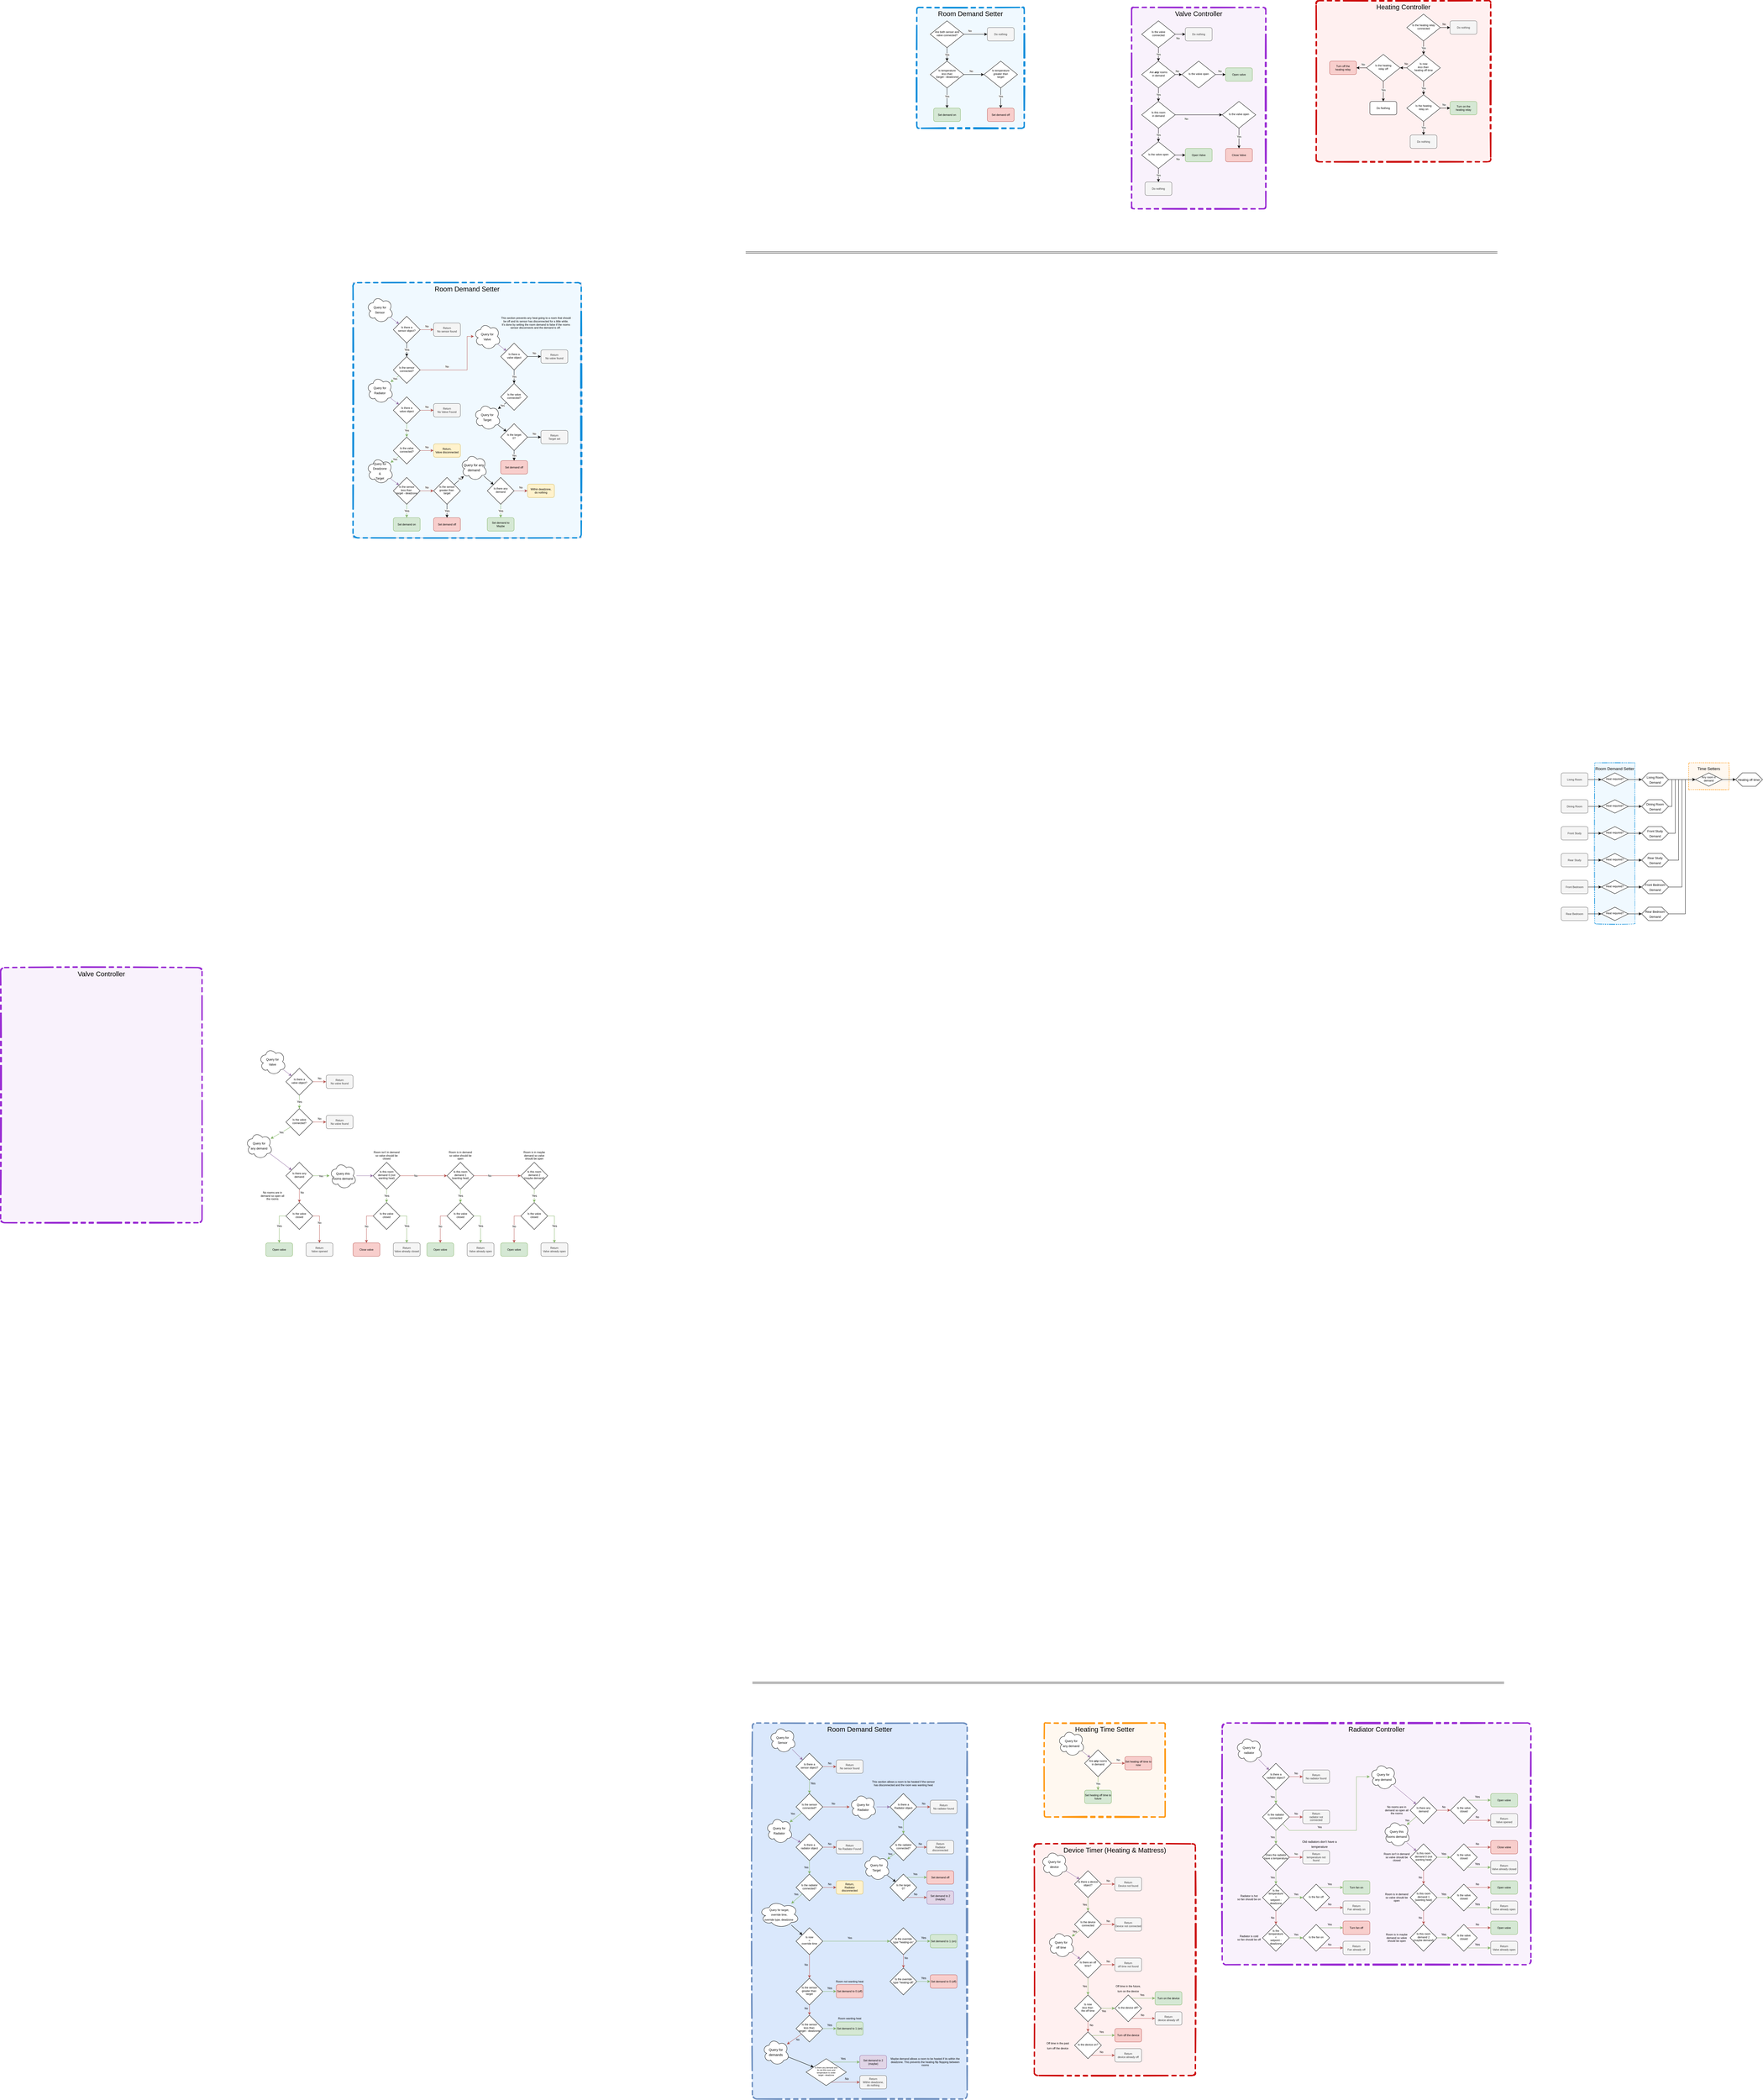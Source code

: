 <mxfile version="20.3.0" type="device"><diagram id="C5RBs43oDa-KdzZeNtuy" name="Page-1"><mxGraphModel dx="6758" dy="3246" grid="0" gridSize="10" guides="1" tooltips="1" connect="1" arrows="1" fold="1" page="0" pageScale="1" pageWidth="827" pageHeight="1169" math="0" shadow="0"><root><mxCell id="WIyWlLk6GJQsqaUBKTNV-0"/><mxCell id="WIyWlLk6GJQsqaUBKTNV-1" parent="WIyWlLk6GJQsqaUBKTNV-0"/><mxCell id="yOzyXZ0_LVfdvLyrjVTS-173" value="&lt;font style=&quot;font-size: 20px&quot;&gt;Radiator Controller&lt;br&gt;&lt;/font&gt;" style="whiteSpace=wrap;html=1;rounded=1;arcSize=2;shadow=0;glass=0;dashed=1;comic=0;strokeColor=#992AD3;strokeWidth=4;fillColor=#F9F2FC;fontSize=16;align=center;labelPosition=center;verticalLabelPosition=middle;verticalAlign=top;fontStyle=0;horizontal=1;spacingLeft=0;connectable=0;container=1;collapsible=0;recursiveResize=0;dashPattern=3 3 3 3 3 3 18 3;sketch=1;fillStyle=solid;" parent="WIyWlLk6GJQsqaUBKTNV-1" vertex="1"><mxGeometry x="80" y="3520" width="920" height="720" as="geometry"/></mxCell><mxCell id="yOzyXZ0_LVfdvLyrjVTS-174" value="&lt;font style=&quot;font-size: 20px&quot;&gt;Valve Controller&lt;br&gt;&lt;/font&gt;" style="whiteSpace=wrap;html=1;rounded=1;arcSize=2;shadow=0;glass=0;dashed=1;comic=0;strokeColor=#992AD3;strokeWidth=4;fillColor=#F9F2FC;fontSize=16;align=center;labelPosition=center;verticalLabelPosition=middle;verticalAlign=top;fontStyle=0;horizontal=1;spacingLeft=0;connectable=0;container=1;collapsible=0;recursiveResize=0;dashPattern=3 3 3 3 3 3 18 3;sketch=1;fillStyle=solid;" parent="WIyWlLk6GJQsqaUBKTNV-1" vertex="1"><mxGeometry x="-3560" y="1270" width="600" height="760" as="geometry"/></mxCell><mxCell id="yOzyXZ0_LVfdvLyrjVTS-175" value="&lt;font&gt;&lt;font style=&quot;font-size: 12px&quot;&gt;Time Setters&lt;/font&gt;&lt;br&gt;&lt;/font&gt;" style="whiteSpace=wrap;html=1;rounded=1;arcSize=2;shadow=0;glass=0;dashed=1;comic=0;strokeColor=#ff9914;strokeWidth=1;fillColor=#fff8f0;fontSize=16;align=center;labelPosition=center;verticalLabelPosition=middle;verticalAlign=top;fontStyle=0;horizontal=1;spacingLeft=0;connectable=0;container=1;collapsible=0;recursiveResize=0;sketch=1;fillStyle=solid;" parent="WIyWlLk6GJQsqaUBKTNV-1" vertex="1"><mxGeometry x="1470" y="660" width="120" height="80" as="geometry"/></mxCell><mxCell id="yOzyXZ0_LVfdvLyrjVTS-176" value="&lt;font style=&quot;font-size: 20px&quot;&gt;Heating Controller&lt;br&gt;&lt;/font&gt;" style="whiteSpace=wrap;html=1;rounded=1;arcSize=2;shadow=0;glass=0;dashed=1;comic=0;strokeColor=#c00;strokeWidth=4;fillColor=#fff0f0;fontSize=16;align=center;labelPosition=center;verticalLabelPosition=middle;verticalAlign=top;fontStyle=0;horizontal=1;spacingLeft=0;connectable=0;container=1;collapsible=0;recursiveResize=0;dashPattern=3 3 3 3 3 3 18 3;sketch=1;fillStyle=solid;" parent="WIyWlLk6GJQsqaUBKTNV-1" vertex="1"><mxGeometry x="360" y="-1610" width="520" height="480" as="geometry"/></mxCell><mxCell id="yOzyXZ0_LVfdvLyrjVTS-177" value="Is now&lt;br&gt;&lt;i&gt;less than&amp;nbsp;&lt;br&gt;&lt;/i&gt;heating off time" style="rhombus;whiteSpace=wrap;html=1;shadow=0;fontFamily=Helvetica;fontSize=8;align=center;strokeWidth=1;spacing=6;spacingTop=-4;" parent="WIyWlLk6GJQsqaUBKTNV-1" vertex="1"><mxGeometry x="630.0" y="-1450" width="100" height="80" as="geometry"/></mxCell><mxCell id="yOzyXZ0_LVfdvLyrjVTS-178" value="Turn on the &lt;br&gt;heating relay" style="rounded=1;whiteSpace=wrap;html=1;fontSize=8;glass=0;strokeWidth=1;shadow=0;fillColor=#d5e8d4;strokeColor=#82b366;" parent="WIyWlLk6GJQsqaUBKTNV-1" vertex="1"><mxGeometry x="758.93" y="-1310" width="80" height="40" as="geometry"/></mxCell><mxCell id="yOzyXZ0_LVfdvLyrjVTS-179" value="Turn off the &lt;br&gt;heating relay" style="rounded=1;whiteSpace=wrap;html=1;fontSize=8;glass=0;strokeWidth=1;shadow=0;fillColor=#f8cecc;strokeColor=#b85450;" parent="WIyWlLk6GJQsqaUBKTNV-1" vertex="1"><mxGeometry x="400" y="-1430" width="80" height="40" as="geometry"/></mxCell><mxCell id="yOzyXZ0_LVfdvLyrjVTS-180" value="" style="endArrow=classic;html=1;rounded=0;fontSize=8;" parent="WIyWlLk6GJQsqaUBKTNV-1" source="yOzyXZ0_LVfdvLyrjVTS-190" target="yOzyXZ0_LVfdvLyrjVTS-178" edge="1"><mxGeometry width="50" height="50" relative="1" as="geometry"><mxPoint x="620" y="-1340" as="sourcePoint"/><mxPoint x="430" y="-1280" as="targetPoint"/></mxGeometry></mxCell><mxCell id="yOzyXZ0_LVfdvLyrjVTS-181" value="No" style="edgeLabel;html=1;align=center;verticalAlign=middle;resizable=0;points=[];fontSize=8;" parent="yOzyXZ0_LVfdvLyrjVTS-180" vertex="1" connectable="0"><mxGeometry x="-0.276" y="-2" relative="1" as="geometry"><mxPoint y="-12" as="offset"/></mxGeometry></mxCell><mxCell id="yOzyXZ0_LVfdvLyrjVTS-182" value="" style="endArrow=classic;html=1;rounded=0;fontSize=8;" parent="WIyWlLk6GJQsqaUBKTNV-1" source="yOzyXZ0_LVfdvLyrjVTS-194" target="yOzyXZ0_LVfdvLyrjVTS-179" edge="1"><mxGeometry width="50" height="50" relative="1" as="geometry"><mxPoint x="1010" y="-1490" as="sourcePoint"/><mxPoint x="840" y="-1360" as="targetPoint"/></mxGeometry></mxCell><mxCell id="yOzyXZ0_LVfdvLyrjVTS-183" value="No" style="edgeLabel;html=1;align=center;verticalAlign=middle;resizable=0;points=[];fontSize=8;" parent="yOzyXZ0_LVfdvLyrjVTS-182" vertex="1" connectable="0"><mxGeometry x="-0.454" y="-1" relative="1" as="geometry"><mxPoint x="-2" y="-9" as="offset"/></mxGeometry></mxCell><mxCell id="yOzyXZ0_LVfdvLyrjVTS-184" value="Is the heating relay connected" style="rhombus;whiteSpace=wrap;html=1;shadow=0;fontFamily=Helvetica;fontSize=8;align=center;strokeWidth=1;spacing=6;spacingTop=-4;" parent="WIyWlLk6GJQsqaUBKTNV-1" vertex="1"><mxGeometry x="630.0" y="-1570" width="100" height="80" as="geometry"/></mxCell><mxCell id="yOzyXZ0_LVfdvLyrjVTS-185" value="Do nothing" style="rounded=1;whiteSpace=wrap;html=1;fontSize=8;glass=0;strokeWidth=1;shadow=0;fillColor=#f5f5f5;fontColor=#333333;strokeColor=#666666;" parent="WIyWlLk6GJQsqaUBKTNV-1" vertex="1"><mxGeometry x="758.93" y="-1550" width="80" height="40" as="geometry"/></mxCell><mxCell id="yOzyXZ0_LVfdvLyrjVTS-186" value="" style="endArrow=classic;html=1;rounded=0;fontSize=8;" parent="WIyWlLk6GJQsqaUBKTNV-1" source="yOzyXZ0_LVfdvLyrjVTS-184" target="yOzyXZ0_LVfdvLyrjVTS-185" edge="1"><mxGeometry width="50" height="50" relative="1" as="geometry"><mxPoint x="790" y="-1530" as="sourcePoint"/><mxPoint x="660" y="-1440" as="targetPoint"/></mxGeometry></mxCell><mxCell id="yOzyXZ0_LVfdvLyrjVTS-187" value="No" style="edgeLabel;html=1;align=center;verticalAlign=middle;resizable=0;points=[];fontSize=8;labelBackgroundColor=none;" parent="yOzyXZ0_LVfdvLyrjVTS-186" vertex="1" connectable="0"><mxGeometry x="-0.454" y="-1" relative="1" as="geometry"><mxPoint x="3" y="-11" as="offset"/></mxGeometry></mxCell><mxCell id="yOzyXZ0_LVfdvLyrjVTS-188" value="" style="endArrow=classic;html=1;rounded=0;fontSize=8;" parent="WIyWlLk6GJQsqaUBKTNV-1" source="yOzyXZ0_LVfdvLyrjVTS-184" target="yOzyXZ0_LVfdvLyrjVTS-177" edge="1"><mxGeometry width="50" height="50" relative="1" as="geometry"><mxPoint x="630.0" y="-1460" as="sourcePoint"/><mxPoint x="630.0" y="-1420" as="targetPoint"/></mxGeometry></mxCell><mxCell id="yOzyXZ0_LVfdvLyrjVTS-189" value="Yes" style="edgeLabel;html=1;align=center;verticalAlign=middle;resizable=0;points=[];fontSize=8;" parent="yOzyXZ0_LVfdvLyrjVTS-188" vertex="1" connectable="0"><mxGeometry x="-0.276" y="-2" relative="1" as="geometry"><mxPoint x="2" y="6" as="offset"/></mxGeometry></mxCell><mxCell id="yOzyXZ0_LVfdvLyrjVTS-190" value="Is the heating &lt;br&gt;relay on" style="rhombus;whiteSpace=wrap;html=1;shadow=0;fontFamily=Helvetica;fontSize=8;align=center;strokeWidth=1;spacing=6;spacingTop=-4;" parent="WIyWlLk6GJQsqaUBKTNV-1" vertex="1"><mxGeometry x="630.0" y="-1330" width="100" height="80" as="geometry"/></mxCell><mxCell id="yOzyXZ0_LVfdvLyrjVTS-191" value="" style="endArrow=classic;html=1;rounded=0;fontSize=8;" parent="WIyWlLk6GJQsqaUBKTNV-1" source="yOzyXZ0_LVfdvLyrjVTS-190" target="yOzyXZ0_LVfdvLyrjVTS-193" edge="1"><mxGeometry width="50" height="50" relative="1" as="geometry"><mxPoint x="820.0" y="-1260" as="sourcePoint"/><mxPoint x="820" y="-1220" as="targetPoint"/></mxGeometry></mxCell><mxCell id="yOzyXZ0_LVfdvLyrjVTS-192" value="Yes" style="edgeLabel;html=1;align=center;verticalAlign=middle;resizable=0;points=[];fontSize=8;" parent="yOzyXZ0_LVfdvLyrjVTS-191" vertex="1" connectable="0"><mxGeometry x="-0.276" y="-2" relative="1" as="geometry"><mxPoint x="2" y="3" as="offset"/></mxGeometry></mxCell><mxCell id="yOzyXZ0_LVfdvLyrjVTS-193" value="Do nothing" style="rounded=1;whiteSpace=wrap;html=1;fontSize=8;glass=0;strokeWidth=1;shadow=0;fillColor=#f5f5f5;fontColor=#333333;strokeColor=#666666;" parent="WIyWlLk6GJQsqaUBKTNV-1" vertex="1"><mxGeometry x="640" y="-1210" width="80" height="40" as="geometry"/></mxCell><mxCell id="yOzyXZ0_LVfdvLyrjVTS-194" value="Is the heating &lt;br&gt;relay off" style="rhombus;whiteSpace=wrap;html=1;shadow=0;fontFamily=Helvetica;fontSize=8;align=center;strokeWidth=1;spacing=6;spacingTop=-4;" parent="WIyWlLk6GJQsqaUBKTNV-1" vertex="1"><mxGeometry x="510" y="-1450" width="100" height="80" as="geometry"/></mxCell><mxCell id="yOzyXZ0_LVfdvLyrjVTS-195" value="" style="endArrow=classic;html=1;rounded=0;fontSize=8;" parent="WIyWlLk6GJQsqaUBKTNV-1" source="yOzyXZ0_LVfdvLyrjVTS-177" target="yOzyXZ0_LVfdvLyrjVTS-194" edge="1"><mxGeometry width="50" height="50" relative="1" as="geometry"><mxPoint x="768.93" y="-1460" as="sourcePoint"/><mxPoint x="800" y="-1460" as="targetPoint"/></mxGeometry></mxCell><mxCell id="yOzyXZ0_LVfdvLyrjVTS-196" value="No" style="edgeLabel;html=1;align=center;verticalAlign=middle;resizable=0;points=[];fontSize=8;labelBackgroundColor=none;" parent="yOzyXZ0_LVfdvLyrjVTS-195" vertex="1" connectable="0"><mxGeometry x="-0.454" y="-1" relative="1" as="geometry"><mxPoint x="3" y="-11" as="offset"/></mxGeometry></mxCell><mxCell id="yOzyXZ0_LVfdvLyrjVTS-197" value="Do Nothing" style="rounded=1;whiteSpace=wrap;html=1;fontSize=8;glass=0;strokeWidth=1;shadow=0;" parent="WIyWlLk6GJQsqaUBKTNV-1" vertex="1"><mxGeometry x="520" y="-1310" width="80" height="40" as="geometry"/></mxCell><mxCell id="yOzyXZ0_LVfdvLyrjVTS-198" value="" style="endArrow=classic;html=1;rounded=0;fontSize=8;" parent="WIyWlLk6GJQsqaUBKTNV-1" source="yOzyXZ0_LVfdvLyrjVTS-194" target="yOzyXZ0_LVfdvLyrjVTS-197" edge="1"><mxGeometry width="50" height="50" relative="1" as="geometry"><mxPoint x="510.0" y="-1380" as="sourcePoint"/><mxPoint x="451.07" y="-1380" as="targetPoint"/></mxGeometry></mxCell><mxCell id="yOzyXZ0_LVfdvLyrjVTS-199" value="Yes" style="edgeLabel;html=1;align=center;verticalAlign=middle;resizable=0;points=[];fontSize=8;" parent="yOzyXZ0_LVfdvLyrjVTS-198" vertex="1" connectable="0"><mxGeometry x="-0.454" y="-1" relative="1" as="geometry"><mxPoint x="1" y="9" as="offset"/></mxGeometry></mxCell><mxCell id="yOzyXZ0_LVfdvLyrjVTS-200" value="" style="endArrow=classic;html=1;rounded=0;fontSize=8;" parent="WIyWlLk6GJQsqaUBKTNV-1" source="yOzyXZ0_LVfdvLyrjVTS-177" target="yOzyXZ0_LVfdvLyrjVTS-190" edge="1"><mxGeometry width="50" height="50" relative="1" as="geometry"><mxPoint x="718.93" y="-1250" as="sourcePoint"/><mxPoint x="728.93" y="-1310" as="targetPoint"/></mxGeometry></mxCell><mxCell id="yOzyXZ0_LVfdvLyrjVTS-201" value="Yes" style="edgeLabel;html=1;align=center;verticalAlign=middle;resizable=0;points=[];fontSize=8;" parent="yOzyXZ0_LVfdvLyrjVTS-200" vertex="1" connectable="0"><mxGeometry x="-0.276" y="-2" relative="1" as="geometry"><mxPoint x="2" y="6" as="offset"/></mxGeometry></mxCell><mxCell id="yOzyXZ0_LVfdvLyrjVTS-202" value="&lt;font&gt;&lt;font style=&quot;font-size: 12px&quot;&gt;Room Demand Setter&lt;/font&gt;&lt;br&gt;&lt;/font&gt;" style="whiteSpace=wrap;html=1;rounded=1;arcSize=2;shadow=0;glass=0;dashed=1;comic=0;strokeColor=#078DDB;strokeWidth=1;fillColor=#f0f9ff;fontSize=16;align=center;labelPosition=center;verticalLabelPosition=middle;verticalAlign=top;fontStyle=0;horizontal=1;spacingLeft=0;connectable=0;container=1;collapsible=0;recursiveResize=0;dashPattern=3 3 3 3 3 3 18 3;sketch=1;fillStyle=solid;" parent="WIyWlLk6GJQsqaUBKTNV-1" vertex="1"><mxGeometry x="1190" y="660" width="120" height="480" as="geometry"/></mxCell><mxCell id="yOzyXZ0_LVfdvLyrjVTS-203" value="" style="edgeStyle=orthogonalEdgeStyle;rounded=0;orthogonalLoop=1;jettySize=auto;html=1;fontSize=9;" parent="WIyWlLk6GJQsqaUBKTNV-1" source="yOzyXZ0_LVfdvLyrjVTS-204" target="yOzyXZ0_LVfdvLyrjVTS-217" edge="1"><mxGeometry relative="1" as="geometry"/></mxCell><mxCell id="yOzyXZ0_LVfdvLyrjVTS-204" value="Living Room" style="rounded=1;whiteSpace=wrap;html=1;fontSize=8;glass=0;strokeWidth=1;shadow=0;fillColor=#f5f5f5;fontColor=#333333;strokeColor=#666666;" parent="WIyWlLk6GJQsqaUBKTNV-1" vertex="1"><mxGeometry x="1090" y="690" width="80" height="40" as="geometry"/></mxCell><mxCell id="yOzyXZ0_LVfdvLyrjVTS-205" value="" style="edgeStyle=orthogonalEdgeStyle;rounded=0;orthogonalLoop=1;jettySize=auto;html=1;fontSize=9;" parent="WIyWlLk6GJQsqaUBKTNV-1" source="yOzyXZ0_LVfdvLyrjVTS-206" target="yOzyXZ0_LVfdvLyrjVTS-220" edge="1"><mxGeometry relative="1" as="geometry"/></mxCell><mxCell id="yOzyXZ0_LVfdvLyrjVTS-206" value="Dining Room" style="rounded=1;whiteSpace=wrap;html=1;fontSize=8;glass=0;strokeWidth=1;shadow=0;fillColor=#f5f5f5;fontColor=#333333;strokeColor=#666666;" parent="WIyWlLk6GJQsqaUBKTNV-1" vertex="1"><mxGeometry x="1090" y="770" width="80" height="40" as="geometry"/></mxCell><mxCell id="yOzyXZ0_LVfdvLyrjVTS-207" value="" style="edgeStyle=orthogonalEdgeStyle;rounded=0;orthogonalLoop=1;jettySize=auto;html=1;fontSize=9;" parent="WIyWlLk6GJQsqaUBKTNV-1" source="yOzyXZ0_LVfdvLyrjVTS-208" target="yOzyXZ0_LVfdvLyrjVTS-223" edge="1"><mxGeometry relative="1" as="geometry"/></mxCell><mxCell id="yOzyXZ0_LVfdvLyrjVTS-208" value="Front Study" style="rounded=1;whiteSpace=wrap;html=1;fontSize=8;glass=0;strokeWidth=1;shadow=0;fillColor=#f5f5f5;fontColor=#333333;strokeColor=#666666;" parent="WIyWlLk6GJQsqaUBKTNV-1" vertex="1"><mxGeometry x="1090" y="850" width="80" height="40" as="geometry"/></mxCell><mxCell id="yOzyXZ0_LVfdvLyrjVTS-209" value="" style="edgeStyle=orthogonalEdgeStyle;rounded=0;orthogonalLoop=1;jettySize=auto;html=1;fontSize=9;" parent="WIyWlLk6GJQsqaUBKTNV-1" source="yOzyXZ0_LVfdvLyrjVTS-210" target="yOzyXZ0_LVfdvLyrjVTS-226" edge="1"><mxGeometry relative="1" as="geometry"/></mxCell><mxCell id="yOzyXZ0_LVfdvLyrjVTS-210" value="Rear Study" style="rounded=1;whiteSpace=wrap;html=1;fontSize=8;glass=0;strokeWidth=1;shadow=0;fillColor=#f5f5f5;fontColor=#333333;strokeColor=#666666;" parent="WIyWlLk6GJQsqaUBKTNV-1" vertex="1"><mxGeometry x="1090" y="930" width="80" height="40" as="geometry"/></mxCell><mxCell id="yOzyXZ0_LVfdvLyrjVTS-211" value="" style="edgeStyle=orthogonalEdgeStyle;rounded=0;orthogonalLoop=1;jettySize=auto;html=1;fontSize=9;" parent="WIyWlLk6GJQsqaUBKTNV-1" source="yOzyXZ0_LVfdvLyrjVTS-212" target="yOzyXZ0_LVfdvLyrjVTS-229" edge="1"><mxGeometry relative="1" as="geometry"/></mxCell><mxCell id="yOzyXZ0_LVfdvLyrjVTS-212" value="Front Bedroom" style="rounded=1;whiteSpace=wrap;html=1;fontSize=8;glass=0;strokeWidth=1;shadow=0;fillColor=#f5f5f5;fontColor=#333333;strokeColor=#666666;" parent="WIyWlLk6GJQsqaUBKTNV-1" vertex="1"><mxGeometry x="1090" y="1010" width="80" height="40" as="geometry"/></mxCell><mxCell id="yOzyXZ0_LVfdvLyrjVTS-213" value="" style="edgeStyle=orthogonalEdgeStyle;rounded=0;orthogonalLoop=1;jettySize=auto;html=1;fontSize=9;" parent="WIyWlLk6GJQsqaUBKTNV-1" source="yOzyXZ0_LVfdvLyrjVTS-214" target="yOzyXZ0_LVfdvLyrjVTS-232" edge="1"><mxGeometry relative="1" as="geometry"/></mxCell><mxCell id="yOzyXZ0_LVfdvLyrjVTS-214" value="Rear Bedroom" style="rounded=1;whiteSpace=wrap;html=1;fontSize=8;glass=0;strokeWidth=1;shadow=0;fillColor=#f5f5f5;fontColor=#333333;strokeColor=#666666;" parent="WIyWlLk6GJQsqaUBKTNV-1" vertex="1"><mxGeometry x="1090" y="1090" width="80" height="40" as="geometry"/></mxCell><mxCell id="yOzyXZ0_LVfdvLyrjVTS-215" value="&lt;font style=&quot;font-size: 9px&quot;&gt;Living Room Demand&lt;/font&gt;" style="shape=hexagon;perimeter=hexagonPerimeter2;whiteSpace=wrap;html=1;fixedSize=1;" parent="WIyWlLk6GJQsqaUBKTNV-1" vertex="1"><mxGeometry x="1330" y="690" width="80" height="40" as="geometry"/></mxCell><mxCell id="yOzyXZ0_LVfdvLyrjVTS-216" value="" style="edgeStyle=orthogonalEdgeStyle;rounded=0;orthogonalLoop=1;jettySize=auto;html=1;fontSize=9;" parent="WIyWlLk6GJQsqaUBKTNV-1" source="yOzyXZ0_LVfdvLyrjVTS-217" target="yOzyXZ0_LVfdvLyrjVTS-215" edge="1"><mxGeometry relative="1" as="geometry"/></mxCell><mxCell id="yOzyXZ0_LVfdvLyrjVTS-217" value="Heat required?" style="rhombus;whiteSpace=wrap;html=1;shadow=0;fontFamily=Helvetica;fontSize=8;align=center;strokeWidth=1;spacing=6;spacingTop=-4;" parent="WIyWlLk6GJQsqaUBKTNV-1" vertex="1"><mxGeometry x="1210" y="690" width="80" height="40" as="geometry"/></mxCell><mxCell id="yOzyXZ0_LVfdvLyrjVTS-218" value="&lt;font style=&quot;font-size: 9px&quot;&gt;Dining Room Demand&lt;/font&gt;" style="shape=hexagon;perimeter=hexagonPerimeter2;whiteSpace=wrap;html=1;fixedSize=1;" parent="WIyWlLk6GJQsqaUBKTNV-1" vertex="1"><mxGeometry x="1330" y="770" width="80" height="40" as="geometry"/></mxCell><mxCell id="yOzyXZ0_LVfdvLyrjVTS-219" value="" style="edgeStyle=orthogonalEdgeStyle;rounded=0;orthogonalLoop=1;jettySize=auto;html=1;fontSize=9;" parent="WIyWlLk6GJQsqaUBKTNV-1" source="yOzyXZ0_LVfdvLyrjVTS-220" target="yOzyXZ0_LVfdvLyrjVTS-218" edge="1"><mxGeometry relative="1" as="geometry"/></mxCell><mxCell id="yOzyXZ0_LVfdvLyrjVTS-220" value="Heat required?" style="rhombus;whiteSpace=wrap;html=1;shadow=0;fontFamily=Helvetica;fontSize=8;align=center;strokeWidth=1;spacing=6;spacingTop=-4;" parent="WIyWlLk6GJQsqaUBKTNV-1" vertex="1"><mxGeometry x="1210" y="770" width="80" height="40" as="geometry"/></mxCell><mxCell id="yOzyXZ0_LVfdvLyrjVTS-221" value="&lt;font style=&quot;font-size: 9px&quot;&gt;Front Study Demand&lt;/font&gt;" style="shape=hexagon;perimeter=hexagonPerimeter2;whiteSpace=wrap;html=1;fixedSize=1;" parent="WIyWlLk6GJQsqaUBKTNV-1" vertex="1"><mxGeometry x="1330" y="850" width="80" height="40" as="geometry"/></mxCell><mxCell id="yOzyXZ0_LVfdvLyrjVTS-222" value="" style="edgeStyle=orthogonalEdgeStyle;rounded=0;orthogonalLoop=1;jettySize=auto;html=1;fontSize=9;" parent="WIyWlLk6GJQsqaUBKTNV-1" source="yOzyXZ0_LVfdvLyrjVTS-223" target="yOzyXZ0_LVfdvLyrjVTS-221" edge="1"><mxGeometry relative="1" as="geometry"/></mxCell><mxCell id="yOzyXZ0_LVfdvLyrjVTS-223" value="Heat required?" style="rhombus;whiteSpace=wrap;html=1;shadow=0;fontFamily=Helvetica;fontSize=8;align=center;strokeWidth=1;spacing=6;spacingTop=-4;" parent="WIyWlLk6GJQsqaUBKTNV-1" vertex="1"><mxGeometry x="1210" y="850" width="80" height="40" as="geometry"/></mxCell><mxCell id="yOzyXZ0_LVfdvLyrjVTS-224" value="&lt;font style=&quot;font-size: 9px&quot;&gt;Rear Study Demand&lt;/font&gt;" style="shape=hexagon;perimeter=hexagonPerimeter2;whiteSpace=wrap;html=1;fixedSize=1;" parent="WIyWlLk6GJQsqaUBKTNV-1" vertex="1"><mxGeometry x="1330" y="930" width="80" height="40" as="geometry"/></mxCell><mxCell id="yOzyXZ0_LVfdvLyrjVTS-225" value="" style="edgeStyle=orthogonalEdgeStyle;rounded=0;orthogonalLoop=1;jettySize=auto;html=1;fontSize=9;" parent="WIyWlLk6GJQsqaUBKTNV-1" source="yOzyXZ0_LVfdvLyrjVTS-226" target="yOzyXZ0_LVfdvLyrjVTS-224" edge="1"><mxGeometry relative="1" as="geometry"/></mxCell><mxCell id="yOzyXZ0_LVfdvLyrjVTS-226" value="Heat required?" style="rhombus;whiteSpace=wrap;html=1;shadow=0;fontFamily=Helvetica;fontSize=8;align=center;strokeWidth=1;spacing=6;spacingTop=-4;" parent="WIyWlLk6GJQsqaUBKTNV-1" vertex="1"><mxGeometry x="1210" y="930" width="80" height="40" as="geometry"/></mxCell><mxCell id="yOzyXZ0_LVfdvLyrjVTS-227" value="&lt;font style=&quot;font-size: 9px&quot;&gt;Front Bedroom Demand&lt;/font&gt;" style="shape=hexagon;perimeter=hexagonPerimeter2;whiteSpace=wrap;html=1;fixedSize=1;" parent="WIyWlLk6GJQsqaUBKTNV-1" vertex="1"><mxGeometry x="1330" y="1010" width="80" height="40" as="geometry"/></mxCell><mxCell id="yOzyXZ0_LVfdvLyrjVTS-228" value="" style="edgeStyle=orthogonalEdgeStyle;rounded=0;orthogonalLoop=1;jettySize=auto;html=1;fontSize=9;" parent="WIyWlLk6GJQsqaUBKTNV-1" source="yOzyXZ0_LVfdvLyrjVTS-229" target="yOzyXZ0_LVfdvLyrjVTS-227" edge="1"><mxGeometry relative="1" as="geometry"/></mxCell><mxCell id="yOzyXZ0_LVfdvLyrjVTS-229" value="Heat required?" style="rhombus;whiteSpace=wrap;html=1;shadow=0;fontFamily=Helvetica;fontSize=8;align=center;strokeWidth=1;spacing=6;spacingTop=-4;" parent="WIyWlLk6GJQsqaUBKTNV-1" vertex="1"><mxGeometry x="1210" y="1010" width="80" height="40" as="geometry"/></mxCell><mxCell id="yOzyXZ0_LVfdvLyrjVTS-230" value="&lt;font style=&quot;font-size: 9px&quot;&gt;Rear Bedroom Demand&lt;/font&gt;" style="shape=hexagon;perimeter=hexagonPerimeter2;whiteSpace=wrap;html=1;fixedSize=1;" parent="WIyWlLk6GJQsqaUBKTNV-1" vertex="1"><mxGeometry x="1330" y="1090" width="80" height="40" as="geometry"/></mxCell><mxCell id="yOzyXZ0_LVfdvLyrjVTS-231" value="" style="edgeStyle=orthogonalEdgeStyle;rounded=0;orthogonalLoop=1;jettySize=auto;html=1;fontSize=9;" parent="WIyWlLk6GJQsqaUBKTNV-1" source="yOzyXZ0_LVfdvLyrjVTS-232" target="yOzyXZ0_LVfdvLyrjVTS-230" edge="1"><mxGeometry relative="1" as="geometry"/></mxCell><mxCell id="yOzyXZ0_LVfdvLyrjVTS-232" value="Heat required?" style="rhombus;whiteSpace=wrap;html=1;shadow=0;fontFamily=Helvetica;fontSize=8;align=center;strokeWidth=1;spacing=6;spacingTop=-4;" parent="WIyWlLk6GJQsqaUBKTNV-1" vertex="1"><mxGeometry x="1210" y="1090" width="80" height="40" as="geometry"/></mxCell><mxCell id="yOzyXZ0_LVfdvLyrjVTS-233" value="" style="edgeStyle=orthogonalEdgeStyle;rounded=0;orthogonalLoop=1;jettySize=auto;html=1;fontSize=12;" parent="WIyWlLk6GJQsqaUBKTNV-1" source="yOzyXZ0_LVfdvLyrjVTS-234" target="yOzyXZ0_LVfdvLyrjVTS-241" edge="1"><mxGeometry relative="1" as="geometry"/></mxCell><mxCell id="yOzyXZ0_LVfdvLyrjVTS-234" value="Any room in demand" style="rhombus;whiteSpace=wrap;html=1;shadow=0;fontFamily=Helvetica;fontSize=8;align=center;strokeWidth=1;spacing=6;spacingTop=-4;" parent="WIyWlLk6GJQsqaUBKTNV-1" vertex="1"><mxGeometry x="1490" y="690" width="80" height="40" as="geometry"/></mxCell><mxCell id="yOzyXZ0_LVfdvLyrjVTS-235" value="" style="endArrow=classic;html=1;rounded=0;fontSize=9;" parent="WIyWlLk6GJQsqaUBKTNV-1" source="yOzyXZ0_LVfdvLyrjVTS-215" target="yOzyXZ0_LVfdvLyrjVTS-234" edge="1"><mxGeometry width="50" height="50" relative="1" as="geometry"><mxPoint x="1490" y="780" as="sourcePoint"/><mxPoint x="1540" y="730" as="targetPoint"/></mxGeometry></mxCell><mxCell id="yOzyXZ0_LVfdvLyrjVTS-236" value="" style="endArrow=classic;html=1;rounded=0;fontSize=9;" parent="WIyWlLk6GJQsqaUBKTNV-1" source="yOzyXZ0_LVfdvLyrjVTS-218" target="yOzyXZ0_LVfdvLyrjVTS-234" edge="1"><mxGeometry width="50" height="50" relative="1" as="geometry"><mxPoint x="1420" y="720" as="sourcePoint"/><mxPoint x="1620" y="720" as="targetPoint"/><Array as="points"><mxPoint x="1420" y="790"/><mxPoint x="1420" y="710"/></Array></mxGeometry></mxCell><mxCell id="yOzyXZ0_LVfdvLyrjVTS-237" value="" style="endArrow=classic;html=1;rounded=0;fontSize=9;" parent="WIyWlLk6GJQsqaUBKTNV-1" source="yOzyXZ0_LVfdvLyrjVTS-221" target="yOzyXZ0_LVfdvLyrjVTS-234" edge="1"><mxGeometry width="50" height="50" relative="1" as="geometry"><mxPoint x="1411.111" y="791.111" as="sourcePoint"/><mxPoint x="1634.545" y="727.273" as="targetPoint"/><Array as="points"><mxPoint x="1430" y="870"/><mxPoint x="1430" y="710"/></Array></mxGeometry></mxCell><mxCell id="yOzyXZ0_LVfdvLyrjVTS-238" value="" style="endArrow=classic;html=1;rounded=0;fontSize=9;" parent="WIyWlLk6GJQsqaUBKTNV-1" source="yOzyXZ0_LVfdvLyrjVTS-224" target="yOzyXZ0_LVfdvLyrjVTS-234" edge="1"><mxGeometry width="50" height="50" relative="1" as="geometry"><mxPoint x="1405.455" y="865.455" as="sourcePoint"/><mxPoint x="1641.333" y="730.667" as="targetPoint"/><Array as="points"><mxPoint x="1440" y="950"/><mxPoint x="1440" y="710"/></Array></mxGeometry></mxCell><mxCell id="yOzyXZ0_LVfdvLyrjVTS-239" value="" style="endArrow=classic;html=1;rounded=0;fontSize=9;" parent="WIyWlLk6GJQsqaUBKTNV-1" source="yOzyXZ0_LVfdvLyrjVTS-227" target="yOzyXZ0_LVfdvLyrjVTS-234" edge="1"><mxGeometry width="50" height="50" relative="1" as="geometry"><mxPoint x="1401.538" y="941.538" as="sourcePoint"/><mxPoint x="1645.263" y="732.632" as="targetPoint"/><Array as="points"><mxPoint x="1450" y="1030"/><mxPoint x="1450" y="710"/></Array></mxGeometry></mxCell><mxCell id="yOzyXZ0_LVfdvLyrjVTS-240" value="" style="endArrow=classic;html=1;rounded=0;fontSize=9;" parent="WIyWlLk6GJQsqaUBKTNV-1" source="yOzyXZ0_LVfdvLyrjVTS-230" target="yOzyXZ0_LVfdvLyrjVTS-234" edge="1"><mxGeometry width="50" height="50" relative="1" as="geometry"><mxPoint x="1397.5" y="1020" as="sourcePoint"/><mxPoint x="1647.826" y="733.913" as="targetPoint"/><Array as="points"><mxPoint x="1460" y="1110"/><mxPoint x="1460" y="710"/></Array></mxGeometry></mxCell><mxCell id="yOzyXZ0_LVfdvLyrjVTS-241" value="&lt;font style=&quot;font-size: 9px&quot;&gt;Heating off timer&lt;/font&gt;" style="shape=hexagon;perimeter=hexagonPerimeter2;whiteSpace=wrap;html=1;fixedSize=1;" parent="WIyWlLk6GJQsqaUBKTNV-1" vertex="1"><mxGeometry x="1610" y="690" width="80" height="40" as="geometry"/></mxCell><mxCell id="yOzyXZ0_LVfdvLyrjVTS-242" value="" style="group" parent="WIyWlLk6GJQsqaUBKTNV-1" vertex="1" connectable="0"><mxGeometry x="-830" y="-1590" width="320" height="360" as="geometry"/></mxCell><mxCell id="yOzyXZ0_LVfdvLyrjVTS-243" value="&lt;font style=&quot;font-size: 20px&quot;&gt;Room Demand Setter&lt;br&gt;&lt;/font&gt;" style="whiteSpace=wrap;html=1;rounded=1;arcSize=2;shadow=0;glass=0;dashed=1;comic=0;strokeColor=#078DDB;strokeWidth=4;fillColor=#f0f9ff;fontSize=16;align=center;labelPosition=center;verticalLabelPosition=middle;verticalAlign=top;fontStyle=0;horizontal=1;spacingLeft=0;connectable=0;container=0;collapsible=0;recursiveResize=0;dashPattern=3 3 3 3 3 3 18 3;sketch=1;fillStyle=solid;" parent="yOzyXZ0_LVfdvLyrjVTS-242" vertex="1"><mxGeometry width="320" height="360" as="geometry"/></mxCell><mxCell id="yOzyXZ0_LVfdvLyrjVTS-244" value="Are both sensor and valve connected?" style="rhombus;whiteSpace=wrap;html=1;shadow=0;fontFamily=Helvetica;fontSize=8;align=center;strokeWidth=1;spacing=6;spacingTop=-4;" parent="yOzyXZ0_LVfdvLyrjVTS-242" vertex="1"><mxGeometry x="40" y="40" width="100" height="80" as="geometry"/></mxCell><mxCell id="yOzyXZ0_LVfdvLyrjVTS-245" value="Is temperature &lt;br&gt;&lt;i&gt;less than&lt;/i&gt;&lt;br&gt;&amp;nbsp;(target - deadzone)" style="rhombus;whiteSpace=wrap;html=1;shadow=0;fontFamily=Helvetica;fontSize=8;align=center;strokeWidth=1;spacing=6;spacingTop=-4;" parent="yOzyXZ0_LVfdvLyrjVTS-242" vertex="1"><mxGeometry x="40" y="160" width="100" height="80" as="geometry"/></mxCell><mxCell id="yOzyXZ0_LVfdvLyrjVTS-246" value="" style="endArrow=classic;html=1;rounded=0;fontSize=8;exitX=0.5;exitY=1;exitDx=0;exitDy=0;entryX=0.5;entryY=0;entryDx=0;entryDy=0;" parent="yOzyXZ0_LVfdvLyrjVTS-242" source="yOzyXZ0_LVfdvLyrjVTS-244" target="yOzyXZ0_LVfdvLyrjVTS-245" edge="1"><mxGeometry width="50" height="50" relative="1" as="geometry"><mxPoint x="-100" y="250" as="sourcePoint"/><mxPoint x="-50" y="200" as="targetPoint"/></mxGeometry></mxCell><mxCell id="yOzyXZ0_LVfdvLyrjVTS-247" value="Yes" style="edgeLabel;html=1;align=center;verticalAlign=middle;resizable=0;points=[];fontSize=8;" parent="yOzyXZ0_LVfdvLyrjVTS-246" vertex="1" connectable="0"><mxGeometry x="-0.276" y="-2" relative="1" as="geometry"><mxPoint x="2" y="6" as="offset"/></mxGeometry></mxCell><mxCell id="yOzyXZ0_LVfdvLyrjVTS-248" value="Do nothing" style="rounded=1;whiteSpace=wrap;html=1;fontSize=8;glass=0;strokeWidth=1;shadow=0;fillColor=#f5f5f5;fontColor=#333333;strokeColor=#666666;" parent="yOzyXZ0_LVfdvLyrjVTS-242" vertex="1"><mxGeometry x="210" y="60" width="80" height="40" as="geometry"/></mxCell><mxCell id="yOzyXZ0_LVfdvLyrjVTS-249" value="" style="endArrow=classic;html=1;rounded=0;fontSize=8;" parent="yOzyXZ0_LVfdvLyrjVTS-242" source="yOzyXZ0_LVfdvLyrjVTS-244" target="yOzyXZ0_LVfdvLyrjVTS-248" edge="1"><mxGeometry width="50" height="50" relative="1" as="geometry"><mxPoint x="-40" y="220" as="sourcePoint"/><mxPoint x="10" y="170" as="targetPoint"/></mxGeometry></mxCell><mxCell id="yOzyXZ0_LVfdvLyrjVTS-250" value="No" style="edgeLabel;html=1;align=center;verticalAlign=middle;resizable=0;points=[];fontSize=8;" parent="yOzyXZ0_LVfdvLyrjVTS-249" vertex="1" connectable="0"><mxGeometry x="-0.454" y="-1" relative="1" as="geometry"><mxPoint x="-1" y="-11" as="offset"/></mxGeometry></mxCell><mxCell id="yOzyXZ0_LVfdvLyrjVTS-251" value="Is temperature &lt;br&gt;&lt;div&gt;&lt;span&gt;&lt;i&gt;greater than&lt;/i&gt;&lt;/span&gt;&lt;/div&gt;target" style="rhombus;whiteSpace=wrap;html=1;shadow=0;fontFamily=Helvetica;fontSize=8;align=center;strokeWidth=1;spacing=6;spacingTop=-4;" parent="yOzyXZ0_LVfdvLyrjVTS-242" vertex="1"><mxGeometry x="200" y="160" width="100" height="80" as="geometry"/></mxCell><mxCell id="yOzyXZ0_LVfdvLyrjVTS-252" value="" style="endArrow=classic;html=1;rounded=0;fontSize=8;" parent="yOzyXZ0_LVfdvLyrjVTS-242" source="yOzyXZ0_LVfdvLyrjVTS-245" target="yOzyXZ0_LVfdvLyrjVTS-251" edge="1"><mxGeometry width="50" height="50" relative="1" as="geometry"><mxPoint x="-40" y="300" as="sourcePoint"/><mxPoint x="10" y="250" as="targetPoint"/></mxGeometry></mxCell><mxCell id="yOzyXZ0_LVfdvLyrjVTS-253" value="No" style="edgeLabel;html=1;align=center;verticalAlign=middle;resizable=0;points=[];fontSize=8;" parent="yOzyXZ0_LVfdvLyrjVTS-252" vertex="1" connectable="0"><mxGeometry x="-0.252" y="-3" relative="1" as="geometry"><mxPoint x="-1" y="-13" as="offset"/></mxGeometry></mxCell><mxCell id="yOzyXZ0_LVfdvLyrjVTS-254" value="" style="endArrow=classic;html=1;rounded=0;fontSize=8;" parent="yOzyXZ0_LVfdvLyrjVTS-242" source="yOzyXZ0_LVfdvLyrjVTS-251" target="yOzyXZ0_LVfdvLyrjVTS-256" edge="1"><mxGeometry width="50" height="50" relative="1" as="geometry"><mxPoint x="180" y="310" as="sourcePoint"/><mxPoint x="210" y="310" as="targetPoint"/></mxGeometry></mxCell><mxCell id="yOzyXZ0_LVfdvLyrjVTS-255" value="Yes" style="edgeLabel;html=1;align=center;verticalAlign=middle;resizable=0;points=[];fontSize=8;" parent="yOzyXZ0_LVfdvLyrjVTS-254" vertex="1" connectable="0"><mxGeometry x="-0.549" y="-1" relative="1" as="geometry"><mxPoint x="1" y="11" as="offset"/></mxGeometry></mxCell><mxCell id="yOzyXZ0_LVfdvLyrjVTS-256" value="Set demand off" style="rounded=1;whiteSpace=wrap;html=1;fontSize=8;glass=0;strokeWidth=1;shadow=0;fillColor=#f8cecc;strokeColor=#b85450;" parent="yOzyXZ0_LVfdvLyrjVTS-242" vertex="1"><mxGeometry x="210" y="300" width="80" height="40" as="geometry"/></mxCell><mxCell id="yOzyXZ0_LVfdvLyrjVTS-257" value="" style="endArrow=classic;html=1;rounded=0;fontSize=8;" parent="yOzyXZ0_LVfdvLyrjVTS-242" source="yOzyXZ0_LVfdvLyrjVTS-245" target="yOzyXZ0_LVfdvLyrjVTS-259" edge="1"><mxGeometry width="50" height="50" relative="1" as="geometry"><mxPoint x="90" y="360" as="sourcePoint"/><mxPoint x="140" y="400" as="targetPoint"/></mxGeometry></mxCell><mxCell id="yOzyXZ0_LVfdvLyrjVTS-258" value="Yes" style="edgeLabel;html=1;align=center;verticalAlign=middle;resizable=0;points=[];fontSize=8;" parent="yOzyXZ0_LVfdvLyrjVTS-257" vertex="1" connectable="0"><mxGeometry x="-0.549" y="-1" relative="1" as="geometry"><mxPoint x="1" y="11" as="offset"/></mxGeometry></mxCell><mxCell id="yOzyXZ0_LVfdvLyrjVTS-259" value="Set demand on" style="rounded=1;whiteSpace=wrap;html=1;fontSize=8;glass=0;strokeWidth=1;shadow=0;fillColor=#d5e8d4;strokeColor=#82b366;" parent="yOzyXZ0_LVfdvLyrjVTS-242" vertex="1"><mxGeometry x="50" y="300" width="80" height="40" as="geometry"/></mxCell><mxCell id="yOzyXZ0_LVfdvLyrjVTS-260" value="" style="group" parent="WIyWlLk6GJQsqaUBKTNV-1" vertex="1" connectable="0"><mxGeometry x="-190" y="-1590" width="400" height="600" as="geometry"/></mxCell><mxCell id="yOzyXZ0_LVfdvLyrjVTS-261" value="&lt;font style=&quot;font-size: 20px&quot;&gt;Valve Controller&lt;br&gt;&lt;/font&gt;" style="whiteSpace=wrap;html=1;rounded=1;arcSize=2;shadow=0;glass=0;dashed=1;comic=0;strokeColor=#992AD3;strokeWidth=4;fillColor=#F9F2FC;fontSize=16;align=center;labelPosition=center;verticalLabelPosition=middle;verticalAlign=top;fontStyle=0;horizontal=1;spacingLeft=0;connectable=0;container=1;collapsible=0;recursiveResize=0;dashPattern=3 3 3 3 3 3 18 3;sketch=1;fillStyle=solid;" parent="yOzyXZ0_LVfdvLyrjVTS-260" vertex="1"><mxGeometry width="400" height="600" as="geometry"/></mxCell><mxCell id="yOzyXZ0_LVfdvLyrjVTS-262" value="Is the valve &lt;br&gt;connected" style="rhombus;whiteSpace=wrap;html=1;shadow=0;fontFamily=Helvetica;fontSize=8;align=center;strokeWidth=1;spacing=6;spacingTop=-4;verticalAlign=middle;" parent="yOzyXZ0_LVfdvLyrjVTS-260" vertex="1"><mxGeometry x="30" y="40" width="100" height="80" as="geometry"/></mxCell><mxCell id="yOzyXZ0_LVfdvLyrjVTS-263" value="Do nothing" style="rounded=1;whiteSpace=wrap;html=1;fontSize=8;glass=0;strokeWidth=1;shadow=0;fillColor=#f5f5f5;fontColor=#333333;strokeColor=#666666;" parent="yOzyXZ0_LVfdvLyrjVTS-260" vertex="1"><mxGeometry x="160" y="60" width="80" height="40" as="geometry"/></mxCell><mxCell id="yOzyXZ0_LVfdvLyrjVTS-264" value="Are&amp;nbsp;&lt;b&gt;&lt;i&gt;any&lt;/i&gt;&lt;/b&gt;&amp;nbsp;rooms&lt;br&gt;in demand" style="rhombus;whiteSpace=wrap;html=1;shadow=0;fontFamily=Helvetica;fontSize=8;align=center;strokeWidth=1;spacing=6;spacingTop=-4;" parent="yOzyXZ0_LVfdvLyrjVTS-260" vertex="1"><mxGeometry x="30" y="160" width="100" height="80" as="geometry"/></mxCell><mxCell id="yOzyXZ0_LVfdvLyrjVTS-265" value="Is this room &lt;br&gt;in demand" style="rhombus;whiteSpace=wrap;html=1;shadow=0;fontFamily=Helvetica;fontSize=8;align=center;strokeWidth=1;spacing=6;spacingTop=-4;" parent="yOzyXZ0_LVfdvLyrjVTS-260" vertex="1"><mxGeometry x="30" y="280" width="100" height="80" as="geometry"/></mxCell><mxCell id="yOzyXZ0_LVfdvLyrjVTS-266" value="Do nothing" style="rounded=1;whiteSpace=wrap;html=1;fontSize=8;glass=0;strokeWidth=1;shadow=0;fillColor=#f5f5f5;fontColor=#333333;strokeColor=#666666;" parent="yOzyXZ0_LVfdvLyrjVTS-260" vertex="1"><mxGeometry x="40" y="520" width="80" height="40" as="geometry"/></mxCell><mxCell id="yOzyXZ0_LVfdvLyrjVTS-267" value="Close Valve" style="rounded=1;whiteSpace=wrap;html=1;fontSize=8;glass=0;strokeWidth=1;shadow=0;fillColor=#f8cecc;strokeColor=#b85450;" parent="yOzyXZ0_LVfdvLyrjVTS-260" vertex="1"><mxGeometry x="280" y="420" width="80" height="40" as="geometry"/></mxCell><mxCell id="yOzyXZ0_LVfdvLyrjVTS-268" value="" style="endArrow=classic;html=1;rounded=0;fontSize=8;" parent="yOzyXZ0_LVfdvLyrjVTS-260" source="yOzyXZ0_LVfdvLyrjVTS-277" target="yOzyXZ0_LVfdvLyrjVTS-266" edge="1"><mxGeometry width="50" height="50" relative="1" as="geometry"><mxPoint x="240" y="470" as="sourcePoint"/><mxPoint x="380" y="10" as="targetPoint"/></mxGeometry></mxCell><mxCell id="yOzyXZ0_LVfdvLyrjVTS-269" value="Yes" style="edgeLabel;html=1;align=center;verticalAlign=middle;resizable=0;points=[];fontSize=8;" parent="yOzyXZ0_LVfdvLyrjVTS-268" vertex="1" connectable="0"><mxGeometry x="-0.549" y="-1" relative="1" as="geometry"><mxPoint x="1" y="11" as="offset"/></mxGeometry></mxCell><mxCell id="yOzyXZ0_LVfdvLyrjVTS-270" value="" style="endArrow=classic;html=1;rounded=0;fontSize=8;" parent="yOzyXZ0_LVfdvLyrjVTS-260" source="yOzyXZ0_LVfdvLyrjVTS-264" target="yOzyXZ0_LVfdvLyrjVTS-265" edge="1"><mxGeometry width="50" height="50" relative="1" as="geometry"><mxPoint x="420" y="-40" as="sourcePoint"/><mxPoint x="390" y="20" as="targetPoint"/></mxGeometry></mxCell><mxCell id="yOzyXZ0_LVfdvLyrjVTS-271" value="Yes" style="edgeLabel;html=1;align=center;verticalAlign=middle;resizable=0;points=[];fontSize=8;" parent="yOzyXZ0_LVfdvLyrjVTS-270" vertex="1" connectable="0"><mxGeometry x="-0.549" y="-1" relative="1" as="geometry"><mxPoint x="1" y="11" as="offset"/></mxGeometry></mxCell><mxCell id="yOzyXZ0_LVfdvLyrjVTS-272" value="" style="endArrow=classic;html=1;rounded=0;fontSize=8;" parent="yOzyXZ0_LVfdvLyrjVTS-260" source="yOzyXZ0_LVfdvLyrjVTS-262" target="yOzyXZ0_LVfdvLyrjVTS-264" edge="1"><mxGeometry width="50" height="50" relative="1" as="geometry"><mxPoint x="180" y="140" as="sourcePoint"/><mxPoint x="150" y="200" as="targetPoint"/></mxGeometry></mxCell><mxCell id="yOzyXZ0_LVfdvLyrjVTS-273" value="Yes" style="edgeLabel;html=1;align=center;verticalAlign=middle;resizable=0;points=[];fontSize=8;" parent="yOzyXZ0_LVfdvLyrjVTS-272" vertex="1" connectable="0"><mxGeometry x="-0.549" y="-1" relative="1" as="geometry"><mxPoint x="1" y="11" as="offset"/></mxGeometry></mxCell><mxCell id="yOzyXZ0_LVfdvLyrjVTS-274" value="Is the valve open" style="rhombus;whiteSpace=wrap;html=1;shadow=0;fontFamily=Helvetica;fontSize=8;align=center;strokeWidth=1;spacing=6;spacingTop=-4;" parent="yOzyXZ0_LVfdvLyrjVTS-260" vertex="1"><mxGeometry x="150" y="160" width="100" height="80" as="geometry"/></mxCell><mxCell id="yOzyXZ0_LVfdvLyrjVTS-275" value="" style="endArrow=classic;html=1;rounded=0;fontSize=8;" parent="yOzyXZ0_LVfdvLyrjVTS-260" source="yOzyXZ0_LVfdvLyrjVTS-264" target="yOzyXZ0_LVfdvLyrjVTS-274" edge="1"><mxGeometry width="50" height="50" relative="1" as="geometry"><mxPoint x="410" y="-50" as="sourcePoint"/><mxPoint x="380" y="10" as="targetPoint"/></mxGeometry></mxCell><mxCell id="yOzyXZ0_LVfdvLyrjVTS-276" value="No" style="edgeLabel;html=1;align=center;verticalAlign=middle;resizable=0;points=[];fontSize=8;" parent="yOzyXZ0_LVfdvLyrjVTS-275" vertex="1" connectable="0"><mxGeometry x="-0.549" y="-1" relative="1" as="geometry"><mxPoint x="1" y="-11" as="offset"/></mxGeometry></mxCell><mxCell id="yOzyXZ0_LVfdvLyrjVTS-277" value="Is the valve open" style="rhombus;whiteSpace=wrap;html=1;shadow=0;fontFamily=Helvetica;fontSize=8;align=center;strokeWidth=1;spacing=6;spacingTop=-4;" parent="yOzyXZ0_LVfdvLyrjVTS-260" vertex="1"><mxGeometry x="30" y="400" width="100" height="80" as="geometry"/></mxCell><mxCell id="yOzyXZ0_LVfdvLyrjVTS-278" value="" style="endArrow=classic;html=1;rounded=0;fontSize=8;" parent="yOzyXZ0_LVfdvLyrjVTS-260" source="yOzyXZ0_LVfdvLyrjVTS-274" target="yOzyXZ0_LVfdvLyrjVTS-280" edge="1"><mxGeometry width="50" height="50" relative="1" as="geometry"><mxPoint x="330" y="199.66" as="sourcePoint"/><mxPoint x="360" y="199.66" as="targetPoint"/></mxGeometry></mxCell><mxCell id="yOzyXZ0_LVfdvLyrjVTS-279" value="No" style="edgeLabel;html=1;align=center;verticalAlign=middle;resizable=0;points=[];fontSize=8;" parent="yOzyXZ0_LVfdvLyrjVTS-278" vertex="1" connectable="0"><mxGeometry x="-0.549" y="-1" relative="1" as="geometry"><mxPoint x="6" y="-11" as="offset"/></mxGeometry></mxCell><mxCell id="yOzyXZ0_LVfdvLyrjVTS-280" value="Open valve" style="rounded=1;whiteSpace=wrap;html=1;fontSize=8;glass=0;strokeWidth=1;shadow=0;fillColor=#d5e8d4;strokeColor=#82b366;" parent="yOzyXZ0_LVfdvLyrjVTS-260" vertex="1"><mxGeometry x="280" y="180" width="80" height="40" as="geometry"/></mxCell><mxCell id="yOzyXZ0_LVfdvLyrjVTS-281" value="" style="endArrow=classic;html=1;rounded=0;fontSize=8;" parent="yOzyXZ0_LVfdvLyrjVTS-260" source="yOzyXZ0_LVfdvLyrjVTS-265" target="yOzyXZ0_LVfdvLyrjVTS-277" edge="1"><mxGeometry width="50" height="50" relative="1" as="geometry"><mxPoint x="170" y="400.0" as="sourcePoint"/><mxPoint x="170" y="470.0" as="targetPoint"/></mxGeometry></mxCell><mxCell id="yOzyXZ0_LVfdvLyrjVTS-282" value="Yes" style="edgeLabel;html=1;align=center;verticalAlign=middle;resizable=0;points=[];fontSize=8;" parent="yOzyXZ0_LVfdvLyrjVTS-281" vertex="1" connectable="0"><mxGeometry x="-0.549" y="-1" relative="1" as="geometry"><mxPoint x="1" y="11" as="offset"/></mxGeometry></mxCell><mxCell id="yOzyXZ0_LVfdvLyrjVTS-283" value="Is the valve open" style="rhombus;whiteSpace=wrap;html=1;shadow=0;fontFamily=Helvetica;fontSize=8;align=center;strokeWidth=1;spacing=6;spacingTop=-4;" parent="yOzyXZ0_LVfdvLyrjVTS-260" vertex="1"><mxGeometry x="270" y="280" width="100" height="80" as="geometry"/></mxCell><mxCell id="yOzyXZ0_LVfdvLyrjVTS-284" value="" style="endArrow=classic;html=1;rounded=0;fontSize=8;" parent="yOzyXZ0_LVfdvLyrjVTS-260" source="yOzyXZ0_LVfdvLyrjVTS-265" target="yOzyXZ0_LVfdvLyrjVTS-283" edge="1"><mxGeometry width="50" height="50" relative="1" as="geometry"><mxPoint x="130" y="210" as="sourcePoint"/><mxPoint x="160" y="210" as="targetPoint"/></mxGeometry></mxCell><mxCell id="yOzyXZ0_LVfdvLyrjVTS-285" value="No" style="edgeLabel;html=1;align=center;verticalAlign=middle;resizable=0;points=[];fontSize=8;" parent="yOzyXZ0_LVfdvLyrjVTS-284" vertex="1" connectable="0"><mxGeometry x="-0.549" y="-1" relative="1" as="geometry"><mxPoint x="1" y="11" as="offset"/></mxGeometry></mxCell><mxCell id="yOzyXZ0_LVfdvLyrjVTS-286" value="" style="endArrow=classic;html=1;rounded=0;fontSize=8;" parent="yOzyXZ0_LVfdvLyrjVTS-260" source="yOzyXZ0_LVfdvLyrjVTS-283" target="yOzyXZ0_LVfdvLyrjVTS-267" edge="1"><mxGeometry width="50" height="50" relative="1" as="geometry"><mxPoint x="80" y="250.0" as="sourcePoint"/><mxPoint x="80" y="290.0" as="targetPoint"/></mxGeometry></mxCell><mxCell id="yOzyXZ0_LVfdvLyrjVTS-287" value="Yes" style="edgeLabel;html=1;align=center;verticalAlign=middle;resizable=0;points=[];fontSize=8;" parent="yOzyXZ0_LVfdvLyrjVTS-286" vertex="1" connectable="0"><mxGeometry x="-0.549" y="-1" relative="1" as="geometry"><mxPoint x="1" y="11" as="offset"/></mxGeometry></mxCell><mxCell id="yOzyXZ0_LVfdvLyrjVTS-288" value="Open Valve" style="rounded=1;whiteSpace=wrap;html=1;fontSize=8;glass=0;strokeWidth=1;shadow=0;fillColor=#d5e8d4;strokeColor=#82b366;" parent="yOzyXZ0_LVfdvLyrjVTS-260" vertex="1"><mxGeometry x="160" y="420" width="80" height="40" as="geometry"/></mxCell><mxCell id="yOzyXZ0_LVfdvLyrjVTS-289" value="" style="endArrow=classic;html=1;rounded=0;fontSize=8;" parent="yOzyXZ0_LVfdvLyrjVTS-260" source="yOzyXZ0_LVfdvLyrjVTS-277" target="yOzyXZ0_LVfdvLyrjVTS-288" edge="1"><mxGeometry width="50" height="50" relative="1" as="geometry"><mxPoint x="130" y="330.0" as="sourcePoint"/><mxPoint x="280" y="330.0" as="targetPoint"/></mxGeometry></mxCell><mxCell id="yOzyXZ0_LVfdvLyrjVTS-290" value="No" style="edgeLabel;html=1;align=center;verticalAlign=middle;resizable=0;points=[];fontSize=8;" parent="yOzyXZ0_LVfdvLyrjVTS-289" vertex="1" connectable="0"><mxGeometry x="-0.549" y="-1" relative="1" as="geometry"><mxPoint x="1" y="11" as="offset"/></mxGeometry></mxCell><mxCell id="yOzyXZ0_LVfdvLyrjVTS-291" value="" style="endArrow=classic;html=1;rounded=0;fontSize=8;" parent="yOzyXZ0_LVfdvLyrjVTS-260" source="yOzyXZ0_LVfdvLyrjVTS-262" target="yOzyXZ0_LVfdvLyrjVTS-263" edge="1"><mxGeometry width="50" height="50" relative="1" as="geometry"><mxPoint x="120" y="120" as="sourcePoint"/><mxPoint x="150" y="120" as="targetPoint"/></mxGeometry></mxCell><mxCell id="yOzyXZ0_LVfdvLyrjVTS-292" value="No" style="edgeLabel;html=1;align=center;verticalAlign=middle;resizable=0;points=[];fontSize=8;" parent="yOzyXZ0_LVfdvLyrjVTS-291" vertex="1" connectable="0"><mxGeometry x="-0.549" y="-1" relative="1" as="geometry"><mxPoint x="1" y="11" as="offset"/></mxGeometry></mxCell><mxCell id="yOzyXZ0_LVfdvLyrjVTS-293" value="&lt;font style=&quot;font-size: 9px&quot;&gt;Query for&lt;br&gt;Valve&lt;br&gt;&lt;/font&gt;" style="ellipse;shape=cloud;whiteSpace=wrap;html=1;" parent="WIyWlLk6GJQsqaUBKTNV-1" vertex="1"><mxGeometry x="-2790" y="1510" width="80" height="80" as="geometry"/></mxCell><mxCell id="yOzyXZ0_LVfdvLyrjVTS-294" value="Is there a &lt;br&gt;valve object?" style="rhombus;whiteSpace=wrap;html=1;shadow=0;fontFamily=Helvetica;fontSize=8;align=center;strokeWidth=1;spacing=6;spacingTop=-4;" parent="WIyWlLk6GJQsqaUBKTNV-1" vertex="1"><mxGeometry x="-2710" y="1570" width="80" height="80" as="geometry"/></mxCell><mxCell id="yOzyXZ0_LVfdvLyrjVTS-295" value="Return&lt;br&gt;No valve found" style="rounded=1;whiteSpace=wrap;html=1;fontSize=8;glass=0;strokeWidth=1;shadow=0;fillColor=#f5f5f5;fontColor=#333333;strokeColor=#666666;" parent="WIyWlLk6GJQsqaUBKTNV-1" vertex="1"><mxGeometry x="-2590" y="1590" width="80" height="40" as="geometry"/></mxCell><mxCell id="yOzyXZ0_LVfdvLyrjVTS-296" value="" style="endArrow=classic;html=1;rounded=0;fontSize=8;fillColor=#f8cecc;strokeColor=#b85450;" parent="WIyWlLk6GJQsqaUBKTNV-1" source="yOzyXZ0_LVfdvLyrjVTS-294" target="yOzyXZ0_LVfdvLyrjVTS-295" edge="1"><mxGeometry width="50" height="50" relative="1" as="geometry"><mxPoint x="-2970" y="1670" as="sourcePoint"/><mxPoint x="-2930" y="1670" as="targetPoint"/></mxGeometry></mxCell><mxCell id="yOzyXZ0_LVfdvLyrjVTS-297" value="No" style="edgeLabel;html=1;align=center;verticalAlign=middle;resizable=0;points=[];fontSize=8;" parent="yOzyXZ0_LVfdvLyrjVTS-296" vertex="1" connectable="0"><mxGeometry x="-0.454" y="-1" relative="1" as="geometry"><mxPoint x="9" y="-11" as="offset"/></mxGeometry></mxCell><mxCell id="yOzyXZ0_LVfdvLyrjVTS-298" value="Is the valve&lt;br&gt;connected?" style="rhombus;whiteSpace=wrap;html=1;shadow=0;fontFamily=Helvetica;fontSize=8;align=center;strokeWidth=1;spacing=6;spacingTop=-4;" parent="WIyWlLk6GJQsqaUBKTNV-1" vertex="1"><mxGeometry x="-2710" y="1690" width="80" height="80" as="geometry"/></mxCell><mxCell id="yOzyXZ0_LVfdvLyrjVTS-299" value="&lt;font style=&quot;font-size: 9px&quot;&gt;Query for&lt;br&gt;any demand&lt;br&gt;&lt;/font&gt;" style="ellipse;shape=cloud;whiteSpace=wrap;html=1;" parent="WIyWlLk6GJQsqaUBKTNV-1" vertex="1"><mxGeometry x="-2830" y="1760" width="80" height="80" as="geometry"/></mxCell><mxCell id="yOzyXZ0_LVfdvLyrjVTS-300" value="Yes" style="endArrow=classic;html=1;rounded=0;fontSize=9;fillColor=#d5e8d4;strokeColor=#82b366;" parent="WIyWlLk6GJQsqaUBKTNV-1" source="yOzyXZ0_LVfdvLyrjVTS-294" target="yOzyXZ0_LVfdvLyrjVTS-298" edge="1"><mxGeometry width="50" height="50" relative="1" as="geometry"><mxPoint x="-3420" y="1860" as="sourcePoint"/><mxPoint x="-3420" y="1900" as="targetPoint"/><Array as="points"/></mxGeometry></mxCell><mxCell id="yOzyXZ0_LVfdvLyrjVTS-301" value="" style="endArrow=classic;html=1;rounded=0;fontSize=9;fillColor=#e1d5e7;strokeColor=#9673a6;" parent="WIyWlLk6GJQsqaUBKTNV-1" source="yOzyXZ0_LVfdvLyrjVTS-293" target="yOzyXZ0_LVfdvLyrjVTS-294" edge="1"><mxGeometry width="50" height="50" relative="1" as="geometry"><mxPoint x="-3468" y="1824" as="sourcePoint"/><mxPoint x="-3442.857" y="1842.857" as="targetPoint"/></mxGeometry></mxCell><mxCell id="yOzyXZ0_LVfdvLyrjVTS-302" value="" style="endArrow=classic;html=1;rounded=0;fontSize=9;fillColor=#d5e8d4;strokeColor=#82b366;" parent="WIyWlLk6GJQsqaUBKTNV-1" source="yOzyXZ0_LVfdvLyrjVTS-298" target="yOzyXZ0_LVfdvLyrjVTS-299" edge="1"><mxGeometry width="50" height="50" relative="1" as="geometry"><mxPoint x="-3282.857" y="1757.143" as="sourcePoint"/><mxPoint x="-3308" y="1776.0" as="targetPoint"/><Array as="points"/></mxGeometry></mxCell><mxCell id="yOzyXZ0_LVfdvLyrjVTS-303" value="Yes" style="edgeLabel;html=1;align=center;verticalAlign=middle;resizable=0;points=[];fontSize=8;" parent="yOzyXZ0_LVfdvLyrjVTS-302" vertex="1" connectable="0"><mxGeometry x="-0.047" y="-1" relative="1" as="geometry"><mxPoint as="offset"/></mxGeometry></mxCell><mxCell id="yOzyXZ0_LVfdvLyrjVTS-304" value="Is there any&lt;br&gt;demand" style="rhombus;whiteSpace=wrap;html=1;shadow=0;fontFamily=Helvetica;fontSize=8;align=center;strokeWidth=1;spacing=6;spacingTop=-4;" parent="WIyWlLk6GJQsqaUBKTNV-1" vertex="1"><mxGeometry x="-2710" y="1850" width="80" height="80" as="geometry"/></mxCell><mxCell id="yOzyXZ0_LVfdvLyrjVTS-305" value="" style="endArrow=classic;html=1;rounded=0;fontSize=9;fillColor=#e1d5e7;strokeColor=#9673a6;" parent="WIyWlLk6GJQsqaUBKTNV-1" source="yOzyXZ0_LVfdvLyrjVTS-299" target="yOzyXZ0_LVfdvLyrjVTS-304" edge="1"><mxGeometry width="50" height="50" relative="1" as="geometry"><mxPoint x="-2548.0" y="1344.0" as="sourcePoint"/><mxPoint x="-2522.857" y="1362.857" as="targetPoint"/></mxGeometry></mxCell><mxCell id="yOzyXZ0_LVfdvLyrjVTS-306" value="Is this room demand 0 (not wanting heat)" style="rhombus;whiteSpace=wrap;html=1;shadow=0;fontFamily=Helvetica;fontSize=8;align=center;strokeWidth=1;spacing=6;spacingTop=-4;" parent="WIyWlLk6GJQsqaUBKTNV-1" vertex="1"><mxGeometry x="-2450" y="1850" width="80" height="80" as="geometry"/></mxCell><mxCell id="yOzyXZ0_LVfdvLyrjVTS-307" value="" style="endArrow=classic;html=1;rounded=0;fontSize=9;fillColor=#d5e8d4;strokeColor=#82b366;" parent="WIyWlLk6GJQsqaUBKTNV-1" source="yOzyXZ0_LVfdvLyrjVTS-304" target="yOzyXZ0_LVfdvLyrjVTS-509" edge="1"><mxGeometry width="50" height="50" relative="1" as="geometry"><mxPoint x="-2510" y="1600" as="sourcePoint"/><mxPoint x="-2548.0" y="1536.0" as="targetPoint"/><Array as="points"/></mxGeometry></mxCell><mxCell id="yOzyXZ0_LVfdvLyrjVTS-308" value="Yes" style="edgeLabel;html=1;align=center;verticalAlign=middle;resizable=0;points=[];fontSize=8;" parent="yOzyXZ0_LVfdvLyrjVTS-307" vertex="1" connectable="0"><mxGeometry x="-0.047" y="-1" relative="1" as="geometry"><mxPoint as="offset"/></mxGeometry></mxCell><mxCell id="yOzyXZ0_LVfdvLyrjVTS-309" value="Is the valve&lt;br&gt;closed" style="rhombus;whiteSpace=wrap;html=1;shadow=0;fontFamily=Helvetica;fontSize=8;align=center;strokeWidth=1;spacing=6;spacingTop=-4;" parent="WIyWlLk6GJQsqaUBKTNV-1" vertex="1"><mxGeometry x="-2450" y="1970" width="80" height="80" as="geometry"/></mxCell><mxCell id="yOzyXZ0_LVfdvLyrjVTS-310" value="Close valve" style="rounded=1;whiteSpace=wrap;html=1;fontSize=8;glass=0;strokeWidth=1;shadow=0;fillColor=#f8cecc;strokeColor=#b85450;" parent="WIyWlLk6GJQsqaUBKTNV-1" vertex="1"><mxGeometry x="-2510" y="2090" width="80" height="40" as="geometry"/></mxCell><mxCell id="yOzyXZ0_LVfdvLyrjVTS-311" value="Return&lt;br&gt;Valve already closed" style="rounded=1;whiteSpace=wrap;html=1;fontSize=8;glass=0;strokeWidth=1;shadow=0;fillColor=#f5f5f5;fontColor=#333333;strokeColor=#666666;" parent="WIyWlLk6GJQsqaUBKTNV-1" vertex="1"><mxGeometry x="-2390" y="2090" width="80" height="40" as="geometry"/></mxCell><mxCell id="yOzyXZ0_LVfdvLyrjVTS-312" value="Yes" style="endArrow=classic;html=1;rounded=0;fontSize=9;fillColor=#d5e8d4;strokeColor=#82b366;" parent="WIyWlLk6GJQsqaUBKTNV-1" source="yOzyXZ0_LVfdvLyrjVTS-306" target="yOzyXZ0_LVfdvLyrjVTS-309" edge="1"><mxGeometry width="50" height="50" relative="1" as="geometry"><mxPoint x="-2240" y="1580" as="sourcePoint"/><mxPoint x="-2240" y="1620" as="targetPoint"/><Array as="points"/></mxGeometry></mxCell><mxCell id="yOzyXZ0_LVfdvLyrjVTS-313" value="Yes" style="endArrow=classic;html=1;rounded=0;fontSize=9;fillColor=#d5e8d4;strokeColor=#82b366;" parent="WIyWlLk6GJQsqaUBKTNV-1" source="yOzyXZ0_LVfdvLyrjVTS-309" target="yOzyXZ0_LVfdvLyrjVTS-311" edge="1"><mxGeometry width="50" height="50" relative="1" as="geometry"><mxPoint x="-2340" y="2060" as="sourcePoint"/><mxPoint x="-2340" y="2100" as="targetPoint"/><Array as="points"><mxPoint x="-2350" y="2010"/></Array></mxGeometry></mxCell><mxCell id="yOzyXZ0_LVfdvLyrjVTS-314" value="" style="endArrow=classic;html=1;rounded=0;fontSize=8;fillColor=#f8cecc;strokeColor=#b85450;" parent="WIyWlLk6GJQsqaUBKTNV-1" source="yOzyXZ0_LVfdvLyrjVTS-309" target="yOzyXZ0_LVfdvLyrjVTS-310" edge="1"><mxGeometry width="50" height="50" relative="1" as="geometry"><mxPoint x="-2300" y="1660" as="sourcePoint"/><mxPoint x="-2330" y="2070" as="targetPoint"/><Array as="points"><mxPoint x="-2470" y="2010"/></Array></mxGeometry></mxCell><mxCell id="yOzyXZ0_LVfdvLyrjVTS-315" value="No" style="edgeLabel;html=1;align=center;verticalAlign=middle;resizable=0;points=[];fontSize=8;" parent="yOzyXZ0_LVfdvLyrjVTS-314" vertex="1" connectable="0"><mxGeometry x="-0.454" y="-1" relative="1" as="geometry"><mxPoint x="1" y="23" as="offset"/></mxGeometry></mxCell><mxCell id="yOzyXZ0_LVfdvLyrjVTS-316" value="" style="endArrow=classic;html=1;rounded=0;fontSize=8;fillColor=#f8cecc;strokeColor=#b85450;" parent="WIyWlLk6GJQsqaUBKTNV-1" source="yOzyXZ0_LVfdvLyrjVTS-306" target="yOzyXZ0_LVfdvLyrjVTS-511" edge="1"><mxGeometry width="50" height="50" relative="1" as="geometry"><mxPoint x="-2260" y="2020" as="sourcePoint"/><mxPoint x="-2220" y="2020" as="targetPoint"/><Array as="points"><mxPoint x="-2250" y="1890"/></Array></mxGeometry></mxCell><mxCell id="yOzyXZ0_LVfdvLyrjVTS-317" value="No" style="edgeLabel;html=1;align=center;verticalAlign=middle;resizable=0;points=[];fontSize=8;" parent="yOzyXZ0_LVfdvLyrjVTS-316" vertex="1" connectable="0"><mxGeometry x="-0.454" y="-1" relative="1" as="geometry"><mxPoint x="9" y="-1" as="offset"/></mxGeometry></mxCell><mxCell id="yOzyXZ0_LVfdvLyrjVTS-318" value="Is the valve&lt;br&gt;closed" style="rhombus;whiteSpace=wrap;html=1;shadow=0;fontFamily=Helvetica;fontSize=8;align=center;strokeWidth=1;spacing=6;spacingTop=-4;" parent="WIyWlLk6GJQsqaUBKTNV-1" vertex="1"><mxGeometry x="-2710" y="1970" width="80" height="80" as="geometry"/></mxCell><mxCell id="yOzyXZ0_LVfdvLyrjVTS-319" value="" style="endArrow=classic;html=1;rounded=0;fontSize=8;fillColor=#f8cecc;strokeColor=#b85450;" parent="WIyWlLk6GJQsqaUBKTNV-1" source="yOzyXZ0_LVfdvLyrjVTS-304" target="yOzyXZ0_LVfdvLyrjVTS-318" edge="1"><mxGeometry width="50" height="50" relative="1" as="geometry"><mxPoint x="-2460" y="1740" as="sourcePoint"/><mxPoint x="-2300" y="1740" as="targetPoint"/><Array as="points"/></mxGeometry></mxCell><mxCell id="yOzyXZ0_LVfdvLyrjVTS-320" value="No" style="edgeLabel;html=1;align=center;verticalAlign=middle;resizable=0;points=[];fontSize=8;" parent="yOzyXZ0_LVfdvLyrjVTS-319" vertex="1" connectable="0"><mxGeometry x="-0.454" y="-1" relative="1" as="geometry"><mxPoint x="9" y="-1" as="offset"/></mxGeometry></mxCell><mxCell id="yOzyXZ0_LVfdvLyrjVTS-321" value="Open valve" style="rounded=1;whiteSpace=wrap;html=1;fontSize=8;glass=0;strokeWidth=1;shadow=0;fillColor=#d5e8d4;strokeColor=#82b366;" parent="WIyWlLk6GJQsqaUBKTNV-1" vertex="1"><mxGeometry x="-2770" y="2090" width="80" height="40" as="geometry"/></mxCell><mxCell id="yOzyXZ0_LVfdvLyrjVTS-322" value="Yes" style="endArrow=classic;html=1;rounded=0;fontSize=9;fillColor=#d5e8d4;strokeColor=#82b366;" parent="WIyWlLk6GJQsqaUBKTNV-1" source="yOzyXZ0_LVfdvLyrjVTS-318" target="yOzyXZ0_LVfdvLyrjVTS-321" edge="1"><mxGeometry width="50" height="50" relative="1" as="geometry"><mxPoint x="-2620" y="1780" as="sourcePoint"/><mxPoint x="-2620" y="1820" as="targetPoint"/><Array as="points"><mxPoint x="-2730" y="2010"/></Array></mxGeometry></mxCell><mxCell id="yOzyXZ0_LVfdvLyrjVTS-323" value="Return&lt;br&gt;Valve opened" style="rounded=1;whiteSpace=wrap;html=1;fontSize=8;glass=0;strokeWidth=1;shadow=0;fillColor=#f5f5f5;fontColor=#333333;strokeColor=#666666;" parent="WIyWlLk6GJQsqaUBKTNV-1" vertex="1"><mxGeometry x="-2650" y="2090" width="80" height="40" as="geometry"/></mxCell><mxCell id="yOzyXZ0_LVfdvLyrjVTS-324" value="" style="endArrow=classic;html=1;rounded=0;fontSize=8;fillColor=#f8cecc;strokeColor=#b85450;" parent="WIyWlLk6GJQsqaUBKTNV-1" source="yOzyXZ0_LVfdvLyrjVTS-318" target="yOzyXZ0_LVfdvLyrjVTS-323" edge="1"><mxGeometry width="50" height="50" relative="1" as="geometry"><mxPoint x="-2580" y="1740" as="sourcePoint"/><mxPoint x="-2540" y="1740" as="targetPoint"/><Array as="points"><mxPoint x="-2610" y="2010"/></Array></mxGeometry></mxCell><mxCell id="yOzyXZ0_LVfdvLyrjVTS-325" value="No" style="edgeLabel;html=1;align=center;verticalAlign=middle;resizable=0;points=[];fontSize=8;" parent="yOzyXZ0_LVfdvLyrjVTS-324" vertex="1" connectable="0"><mxGeometry x="-0.454" y="-1" relative="1" as="geometry"><mxPoint x="1" y="12" as="offset"/></mxGeometry></mxCell><mxCell id="yOzyXZ0_LVfdvLyrjVTS-326" value="Return&lt;br&gt;No valve found" style="rounded=1;whiteSpace=wrap;html=1;fontSize=8;glass=0;strokeWidth=1;shadow=0;fillColor=#f5f5f5;fontColor=#333333;strokeColor=#666666;" parent="WIyWlLk6GJQsqaUBKTNV-1" vertex="1"><mxGeometry x="-2590" y="1710" width="80" height="40" as="geometry"/></mxCell><mxCell id="yOzyXZ0_LVfdvLyrjVTS-327" value="" style="endArrow=classic;html=1;rounded=0;fontSize=8;fillColor=#f8cecc;strokeColor=#b85450;" parent="WIyWlLk6GJQsqaUBKTNV-1" source="yOzyXZ0_LVfdvLyrjVTS-298" target="yOzyXZ0_LVfdvLyrjVTS-326" edge="1"><mxGeometry width="50" height="50" relative="1" as="geometry"><mxPoint x="-2620" y="1620" as="sourcePoint"/><mxPoint x="-2580" y="1620" as="targetPoint"/></mxGeometry></mxCell><mxCell id="yOzyXZ0_LVfdvLyrjVTS-328" value="No" style="edgeLabel;html=1;align=center;verticalAlign=middle;resizable=0;points=[];fontSize=8;" parent="yOzyXZ0_LVfdvLyrjVTS-327" vertex="1" connectable="0"><mxGeometry x="-0.454" y="-1" relative="1" as="geometry"><mxPoint x="9" y="-11" as="offset"/></mxGeometry></mxCell><mxCell id="yOzyXZ0_LVfdvLyrjVTS-329" value="" style="shape=link;html=1;rounded=0;fontSize=8;" parent="WIyWlLk6GJQsqaUBKTNV-1" edge="1"><mxGeometry width="100" relative="1" as="geometry"><mxPoint x="-1320.0" y="3400.0" as="sourcePoint"/><mxPoint x="920" y="3400.0" as="targetPoint"/></mxGeometry></mxCell><mxCell id="yOzyXZ0_LVfdvLyrjVTS-330" value="&lt;font style=&quot;font-size: 20px&quot;&gt;Heating Time Setter&lt;br&gt;&lt;/font&gt;" style="whiteSpace=wrap;html=1;rounded=1;arcSize=2;shadow=0;glass=0;dashed=1;comic=0;strokeColor=#ff9914;strokeWidth=4;fillColor=#fff8f0;fontSize=16;align=center;labelPosition=center;verticalLabelPosition=middle;verticalAlign=top;fontStyle=0;horizontal=1;spacingLeft=0;connectable=0;container=1;collapsible=0;recursiveResize=0;dashPattern=3 3 3 3 3 3 18 3;sketch=1;fillStyle=solid;" parent="WIyWlLk6GJQsqaUBKTNV-1" vertex="1"><mxGeometry x="-450" y="3520" width="360" height="280" as="geometry"/></mxCell><mxCell id="yOzyXZ0_LVfdvLyrjVTS-331" value="Are &lt;b&gt;&lt;i&gt;any&lt;/i&gt;&lt;/b&gt; rooms &lt;br&gt;in demand" style="rhombus;whiteSpace=wrap;html=1;shadow=0;fontFamily=Helvetica;fontSize=8;align=center;strokeWidth=1;spacing=6;spacingTop=-4;" parent="WIyWlLk6GJQsqaUBKTNV-1" vertex="1"><mxGeometry x="-330" y="3600" width="80" height="80" as="geometry"/></mxCell><mxCell id="yOzyXZ0_LVfdvLyrjVTS-332" value="Set heating off time to future" style="rounded=1;whiteSpace=wrap;html=1;fontSize=8;glass=0;strokeWidth=1;shadow=0;fillColor=#d5e8d4;strokeColor=#82b366;" parent="WIyWlLk6GJQsqaUBKTNV-1" vertex="1"><mxGeometry x="-330" y="3720" width="80" height="40" as="geometry"/></mxCell><mxCell id="yOzyXZ0_LVfdvLyrjVTS-333" value="Set heating off time to now" style="rounded=1;whiteSpace=wrap;html=1;fontSize=8;glass=0;strokeWidth=1;shadow=0;fillColor=#f8cecc;strokeColor=#b85450;" parent="WIyWlLk6GJQsqaUBKTNV-1" vertex="1"><mxGeometry x="-210" y="3620" width="80" height="40" as="geometry"/></mxCell><mxCell id="yOzyXZ0_LVfdvLyrjVTS-334" value="" style="endArrow=classic;html=1;rounded=0;fontSize=8;fillColor=#d5e8d4;strokeColor=#82b366;" parent="WIyWlLk6GJQsqaUBKTNV-1" source="yOzyXZ0_LVfdvLyrjVTS-331" target="yOzyXZ0_LVfdvLyrjVTS-332" edge="1"><mxGeometry width="50" height="50" relative="1" as="geometry"><mxPoint x="-410" y="3670" as="sourcePoint"/><mxPoint x="-600" y="3730" as="targetPoint"/></mxGeometry></mxCell><mxCell id="yOzyXZ0_LVfdvLyrjVTS-335" value="Yes" style="edgeLabel;html=1;align=center;verticalAlign=middle;resizable=0;points=[];fontSize=8;" parent="yOzyXZ0_LVfdvLyrjVTS-334" vertex="1" connectable="0"><mxGeometry x="-0.276" y="-2" relative="1" as="geometry"><mxPoint x="2" y="6" as="offset"/></mxGeometry></mxCell><mxCell id="yOzyXZ0_LVfdvLyrjVTS-336" value="" style="endArrow=classic;html=1;rounded=0;fontSize=8;fillColor=#f8cecc;strokeColor=#b85450;" parent="WIyWlLk6GJQsqaUBKTNV-1" source="yOzyXZ0_LVfdvLyrjVTS-331" target="yOzyXZ0_LVfdvLyrjVTS-333" edge="1"><mxGeometry width="50" height="50" relative="1" as="geometry"><mxPoint x="-230" y="3690" as="sourcePoint"/><mxPoint x="-190" y="3690" as="targetPoint"/></mxGeometry></mxCell><mxCell id="yOzyXZ0_LVfdvLyrjVTS-337" value="No" style="edgeLabel;html=1;align=center;verticalAlign=middle;resizable=0;points=[];fontSize=8;" parent="yOzyXZ0_LVfdvLyrjVTS-336" vertex="1" connectable="0"><mxGeometry x="-0.454" y="-1" relative="1" as="geometry"><mxPoint x="9" y="-11" as="offset"/></mxGeometry></mxCell><mxCell id="yOzyXZ0_LVfdvLyrjVTS-338" value="&lt;font style=&quot;font-size: 9px&quot;&gt;Query for&lt;br&gt;any demand&lt;br&gt;&lt;/font&gt;" style="ellipse;shape=cloud;whiteSpace=wrap;html=1;" parent="WIyWlLk6GJQsqaUBKTNV-1" vertex="1"><mxGeometry x="-410" y="3540" width="80" height="80" as="geometry"/></mxCell><mxCell id="yOzyXZ0_LVfdvLyrjVTS-339" value="" style="endArrow=classic;html=1;rounded=0;fontSize=9;fillColor=#e1d5e7;strokeColor=#9673a6;" parent="WIyWlLk6GJQsqaUBKTNV-1" source="yOzyXZ0_LVfdvLyrjVTS-338" target="yOzyXZ0_LVfdvLyrjVTS-331" edge="1"><mxGeometry width="50" height="50" relative="1" as="geometry"><mxPoint x="-1448.0" y="3134.0" as="sourcePoint"/><mxPoint x="-1422.857" y="3152.857" as="targetPoint"/></mxGeometry></mxCell><mxCell id="yOzyXZ0_LVfdvLyrjVTS-373" value="" style="group;fillColor=#dae8fc;strokeColor=#6c8ebf;" parent="WIyWlLk6GJQsqaUBKTNV-1" connectable="0" vertex="1"><mxGeometry x="-2510" y="-770" width="680" height="760" as="geometry"/></mxCell><mxCell id="yOzyXZ0_LVfdvLyrjVTS-374" value="&lt;font style=&quot;font-size: 20px&quot;&gt;Room Demand Setter&lt;br&gt;&lt;/font&gt;" style="whiteSpace=wrap;html=1;rounded=1;arcSize=2;shadow=0;glass=0;dashed=1;comic=0;strokeColor=#078DDB;strokeWidth=4;fillColor=#f0f9ff;fontSize=16;align=center;labelPosition=center;verticalLabelPosition=middle;verticalAlign=top;fontStyle=0;horizontal=1;spacingLeft=0;connectable=0;container=0;collapsible=0;recursiveResize=0;dashPattern=3 3 3 3 3 3 18 3;sketch=1;fillStyle=solid;" parent="yOzyXZ0_LVfdvLyrjVTS-373" vertex="1"><mxGeometry width="680" height="760" as="geometry"/></mxCell><mxCell id="yOzyXZ0_LVfdvLyrjVTS-375" value="Is there a &lt;br&gt;sensor object?" style="rhombus;whiteSpace=wrap;html=1;shadow=0;fontFamily=Helvetica;fontSize=8;align=center;strokeWidth=1;spacing=6;spacingTop=-4;" parent="yOzyXZ0_LVfdvLyrjVTS-373" vertex="1"><mxGeometry x="120" y="100" width="80" height="80" as="geometry"/></mxCell><mxCell id="yOzyXZ0_LVfdvLyrjVTS-376" value="Return&lt;br&gt;No sensor found" style="rounded=1;whiteSpace=wrap;html=1;fontSize=8;glass=0;strokeWidth=1;shadow=0;fillColor=#f5f5f5;fontColor=#333333;strokeColor=#666666;" parent="yOzyXZ0_LVfdvLyrjVTS-373" vertex="1"><mxGeometry x="240" y="120" width="80" height="40" as="geometry"/></mxCell><mxCell id="yOzyXZ0_LVfdvLyrjVTS-377" value="" style="endArrow=classic;html=1;rounded=0;fontSize=8;fillColor=#f8cecc;strokeColor=#b85450;" parent="yOzyXZ0_LVfdvLyrjVTS-373" source="yOzyXZ0_LVfdvLyrjVTS-375" target="yOzyXZ0_LVfdvLyrjVTS-376" edge="1"><mxGeometry width="50" height="50" relative="1" as="geometry"><mxPoint x="210" y="190" as="sourcePoint"/><mxPoint x="280" y="190" as="targetPoint"/></mxGeometry></mxCell><mxCell id="yOzyXZ0_LVfdvLyrjVTS-378" value="No" style="edgeLabel;html=1;align=center;verticalAlign=middle;resizable=0;points=[];fontSize=8;" parent="yOzyXZ0_LVfdvLyrjVTS-377" connectable="0" vertex="1"><mxGeometry x="-0.454" y="-1" relative="1" as="geometry"><mxPoint x="9" y="-11" as="offset"/></mxGeometry></mxCell><mxCell id="yOzyXZ0_LVfdvLyrjVTS-379" value="&lt;font style=&quot;font-size: 9px&quot;&gt;Query for &lt;br&gt;Sensor&lt;/font&gt;" style="ellipse;shape=cloud;whiteSpace=wrap;html=1;" parent="yOzyXZ0_LVfdvLyrjVTS-373" vertex="1"><mxGeometry x="40" y="40" width="80" height="80" as="geometry"/></mxCell><mxCell id="yOzyXZ0_LVfdvLyrjVTS-380" value="" style="endArrow=classic;html=1;rounded=0;fontSize=9;fillColor=#e1d5e7;strokeColor=#9673a6;" parent="yOzyXZ0_LVfdvLyrjVTS-373" source="yOzyXZ0_LVfdvLyrjVTS-379" target="yOzyXZ0_LVfdvLyrjVTS-375" edge="1"><mxGeometry width="50" height="50" relative="1" as="geometry"><mxPoint x="30" y="210" as="sourcePoint"/><mxPoint x="80" y="160" as="targetPoint"/></mxGeometry></mxCell><mxCell id="yOzyXZ0_LVfdvLyrjVTS-381" value="&lt;font style=&quot;font-size: 9px&quot;&gt;Query for&lt;br&gt;Radiator&lt;/font&gt;" style="ellipse;shape=cloud;whiteSpace=wrap;html=1;" parent="yOzyXZ0_LVfdvLyrjVTS-373" vertex="1"><mxGeometry x="40" y="280" width="80" height="80" as="geometry"/></mxCell><mxCell id="yOzyXZ0_LVfdvLyrjVTS-382" value="Yes" style="endArrow=classic;html=1;rounded=0;fontSize=9;" parent="yOzyXZ0_LVfdvLyrjVTS-373" source="yOzyXZ0_LVfdvLyrjVTS-375" target="yOzyXZ0_LVfdvLyrjVTS-393" edge="1"><mxGeometry width="50" height="50" relative="1" as="geometry"><mxPoint x="108.355" y="100.76" as="sourcePoint"/><mxPoint x="98.411" y="189.271" as="targetPoint"/><Array as="points"/></mxGeometry></mxCell><mxCell id="yOzyXZ0_LVfdvLyrjVTS-383" value="Is there a&lt;br&gt;valve object" style="rhombus;whiteSpace=wrap;html=1;shadow=0;fontFamily=Helvetica;fontSize=8;align=center;strokeWidth=1;spacing=6;spacingTop=-4;" parent="yOzyXZ0_LVfdvLyrjVTS-373" vertex="1"><mxGeometry x="120" y="340" width="80" height="80" as="geometry"/></mxCell><mxCell id="yOzyXZ0_LVfdvLyrjVTS-384" value="Return&lt;br&gt;No Valve Found" style="rounded=1;whiteSpace=wrap;html=1;fontSize=8;glass=0;strokeWidth=1;shadow=0;fillColor=#f5f5f5;fontColor=#333333;strokeColor=#666666;" parent="yOzyXZ0_LVfdvLyrjVTS-373" vertex="1"><mxGeometry x="240" y="360" width="80" height="40" as="geometry"/></mxCell><mxCell id="yOzyXZ0_LVfdvLyrjVTS-385" value="" style="endArrow=classic;html=1;rounded=0;fontSize=8;fillColor=#f8cecc;strokeColor=#b85450;" parent="yOzyXZ0_LVfdvLyrjVTS-373" source="yOzyXZ0_LVfdvLyrjVTS-383" target="yOzyXZ0_LVfdvLyrjVTS-384" edge="1"><mxGeometry width="50" height="50" relative="1" as="geometry"><mxPoint x="230" y="330" as="sourcePoint"/><mxPoint x="300" y="330" as="targetPoint"/></mxGeometry></mxCell><mxCell id="yOzyXZ0_LVfdvLyrjVTS-386" value="No" style="edgeLabel;html=1;align=center;verticalAlign=middle;resizable=0;points=[];fontSize=8;" parent="yOzyXZ0_LVfdvLyrjVTS-385" connectable="0" vertex="1"><mxGeometry x="-0.454" y="-1" relative="1" as="geometry"><mxPoint x="9" y="-11" as="offset"/></mxGeometry></mxCell><mxCell id="yOzyXZ0_LVfdvLyrjVTS-387" value="" style="endArrow=classic;html=1;rounded=0;fontSize=9;fillColor=#e1d5e7;strokeColor=#9673a6;" parent="yOzyXZ0_LVfdvLyrjVTS-373" source="yOzyXZ0_LVfdvLyrjVTS-381" target="yOzyXZ0_LVfdvLyrjVTS-383" edge="1"><mxGeometry width="50" height="50" relative="1" as="geometry"><mxPoint x="145" y="290" as="sourcePoint"/><mxPoint x="108.411" y="319.271" as="targetPoint"/><Array as="points"/></mxGeometry></mxCell><mxCell id="yOzyXZ0_LVfdvLyrjVTS-388" value="&lt;font style=&quot;font-size: 9px&quot;&gt;Query for &lt;br&gt;Deadzone &lt;br&gt;&amp;amp; &lt;br&gt;Target&lt;/font&gt;" style="ellipse;shape=cloud;whiteSpace=wrap;html=1;" parent="yOzyXZ0_LVfdvLyrjVTS-373" vertex="1"><mxGeometry x="40" y="520" width="80" height="80" as="geometry"/></mxCell><mxCell id="yOzyXZ0_LVfdvLyrjVTS-389" value="" style="endArrow=classic;html=1;rounded=0;fontSize=9;fillColor=#d5e8d4;strokeColor=#82b366;" parent="yOzyXZ0_LVfdvLyrjVTS-373" source="yOzyXZ0_LVfdvLyrjVTS-383" target="yOzyXZ0_LVfdvLyrjVTS-396" edge="1"><mxGeometry width="50" height="50" relative="1" as="geometry"><mxPoint x="106.59" y="420" as="sourcePoint"/><mxPoint x="98.411" y="469.271" as="targetPoint"/><Array as="points"/></mxGeometry></mxCell><mxCell id="yOzyXZ0_LVfdvLyrjVTS-390" value="Yes" style="edgeLabel;html=1;align=center;verticalAlign=middle;resizable=0;points=[];fontSize=8;" parent="yOzyXZ0_LVfdvLyrjVTS-389" connectable="0" vertex="1"><mxGeometry x="0.343" relative="1" as="geometry"><mxPoint y="-7" as="offset"/></mxGeometry></mxCell><mxCell id="yOzyXZ0_LVfdvLyrjVTS-391" value="Is the sensor&lt;br&gt;less than&amp;nbsp;&lt;br&gt;target - deadzone" style="rhombus;whiteSpace=wrap;html=1;shadow=0;fontFamily=Helvetica;fontSize=8;align=center;strokeWidth=1;spacing=6;spacingTop=-4;" parent="yOzyXZ0_LVfdvLyrjVTS-373" vertex="1"><mxGeometry x="120" y="580" width="80" height="80" as="geometry"/></mxCell><mxCell id="yOzyXZ0_LVfdvLyrjVTS-392" value="" style="endArrow=classic;html=1;rounded=0;fontSize=9;fillColor=#e1d5e7;strokeColor=#9673a6;" parent="yOzyXZ0_LVfdvLyrjVTS-373" source="yOzyXZ0_LVfdvLyrjVTS-388" target="yOzyXZ0_LVfdvLyrjVTS-391" edge="1"><mxGeometry width="50" height="50" relative="1" as="geometry"><mxPoint x="70" y="740" as="sourcePoint"/><mxPoint x="109.367" y="771.493" as="targetPoint"/><Array as="points"/></mxGeometry></mxCell><mxCell id="yOzyXZ0_LVfdvLyrjVTS-393" value="Is the sensor&lt;br&gt;connected?" style="rhombus;whiteSpace=wrap;html=1;shadow=0;fontFamily=Helvetica;fontSize=8;align=center;strokeWidth=1;spacing=6;spacingTop=-4;" parent="yOzyXZ0_LVfdvLyrjVTS-373" vertex="1"><mxGeometry x="120" y="220" width="80" height="80" as="geometry"/></mxCell><mxCell id="yOzyXZ0_LVfdvLyrjVTS-394" value="" style="endArrow=classic;html=1;rounded=0;fontSize=9;fillColor=#d5e8d4;strokeColor=#82b366;" parent="yOzyXZ0_LVfdvLyrjVTS-373" source="yOzyXZ0_LVfdvLyrjVTS-393" target="yOzyXZ0_LVfdvLyrjVTS-381" edge="1"><mxGeometry width="50" height="50" relative="1" as="geometry"><mxPoint x="147.778" y="447.778" as="sourcePoint"/><mxPoint x="108.411" y="479.271" as="targetPoint"/><Array as="points"/></mxGeometry></mxCell><mxCell id="yOzyXZ0_LVfdvLyrjVTS-395" value="Yes" style="edgeLabel;html=1;align=center;verticalAlign=middle;resizable=0;points=[];fontSize=8;" parent="yOzyXZ0_LVfdvLyrjVTS-394" connectable="0" vertex="1"><mxGeometry x="-0.047" y="-1" relative="1" as="geometry"><mxPoint as="offset"/></mxGeometry></mxCell><mxCell id="yOzyXZ0_LVfdvLyrjVTS-396" value="Is the valve connected?" style="rhombus;whiteSpace=wrap;html=1;shadow=0;fontFamily=Helvetica;fontSize=8;align=center;strokeWidth=1;spacing=6;spacingTop=-4;" parent="yOzyXZ0_LVfdvLyrjVTS-373" vertex="1"><mxGeometry x="120" y="460" width="80" height="80" as="geometry"/></mxCell><mxCell id="yOzyXZ0_LVfdvLyrjVTS-397" value="Yes" style="endArrow=classic;html=1;rounded=0;fontSize=8;fillColor=#d5e8d4;strokeColor=#82b366;" parent="yOzyXZ0_LVfdvLyrjVTS-373" source="yOzyXZ0_LVfdvLyrjVTS-396" target="yOzyXZ0_LVfdvLyrjVTS-388" edge="1"><mxGeometry width="50" height="50" relative="1" as="geometry"><mxPoint x="119.998" y="569.998" as="sourcePoint"/><mxPoint x="140" y="600" as="targetPoint"/><Array as="points"/></mxGeometry></mxCell><mxCell id="yOzyXZ0_LVfdvLyrjVTS-398" value="Set demand on" style="rounded=1;whiteSpace=wrap;html=1;fontSize=8;glass=0;strokeWidth=1;shadow=0;fillColor=#d5e8d4;strokeColor=#82b366;" parent="yOzyXZ0_LVfdvLyrjVTS-373" vertex="1"><mxGeometry x="120" y="700" width="80" height="40" as="geometry"/></mxCell><mxCell id="yOzyXZ0_LVfdvLyrjVTS-399" value="Set demand off" style="rounded=1;whiteSpace=wrap;html=1;fontSize=8;glass=0;strokeWidth=1;shadow=0;fillColor=#f8cecc;strokeColor=#b85450;" parent="yOzyXZ0_LVfdvLyrjVTS-373" vertex="1"><mxGeometry x="240" y="700" width="80" height="40" as="geometry"/></mxCell><mxCell id="yOzyXZ0_LVfdvLyrjVTS-400" value="Yes" style="endArrow=classic;html=1;rounded=0;fontSize=9;fillColor=#d5e8d4;strokeColor=#82b366;" parent="yOzyXZ0_LVfdvLyrjVTS-373" source="yOzyXZ0_LVfdvLyrjVTS-391" target="yOzyXZ0_LVfdvLyrjVTS-398" edge="1"><mxGeometry width="50" height="50" relative="1" as="geometry"><mxPoint x="82.877" y="598.904" as="sourcePoint"/><mxPoint x="140.526" y="619.474" as="targetPoint"/><Array as="points"/></mxGeometry></mxCell><mxCell id="yOzyXZ0_LVfdvLyrjVTS-401" value="Is the sensor&lt;br&gt;greater than&amp;nbsp;&lt;br&gt;target" style="rhombus;whiteSpace=wrap;html=1;shadow=0;fontFamily=Helvetica;fontSize=8;align=center;strokeWidth=1;spacing=6;spacingTop=-4;" parent="yOzyXZ0_LVfdvLyrjVTS-373" vertex="1"><mxGeometry x="240" y="580" width="80" height="80" as="geometry"/></mxCell><mxCell id="yOzyXZ0_LVfdvLyrjVTS-402" value="" style="endArrow=classic;html=1;rounded=0;fontSize=8;fillColor=#f8cecc;strokeColor=#b85450;" parent="yOzyXZ0_LVfdvLyrjVTS-373" source="yOzyXZ0_LVfdvLyrjVTS-391" target="yOzyXZ0_LVfdvLyrjVTS-401" edge="1"><mxGeometry width="50" height="50" relative="1" as="geometry"><mxPoint x="210" y="390" as="sourcePoint"/><mxPoint x="250" y="390" as="targetPoint"/></mxGeometry></mxCell><mxCell id="yOzyXZ0_LVfdvLyrjVTS-403" value="No" style="edgeLabel;html=1;align=center;verticalAlign=middle;resizable=0;points=[];fontSize=8;" parent="yOzyXZ0_LVfdvLyrjVTS-402" connectable="0" vertex="1"><mxGeometry x="-0.454" y="-1" relative="1" as="geometry"><mxPoint x="9" y="-11" as="offset"/></mxGeometry></mxCell><mxCell id="yOzyXZ0_LVfdvLyrjVTS-404" value="Yes" style="endArrow=classic;html=1;rounded=0;fontSize=9;" parent="yOzyXZ0_LVfdvLyrjVTS-373" source="yOzyXZ0_LVfdvLyrjVTS-401" target="yOzyXZ0_LVfdvLyrjVTS-399" edge="1"><mxGeometry width="50" height="50" relative="1" as="geometry"><mxPoint x="170" y="670" as="sourcePoint"/><mxPoint x="170" y="710" as="targetPoint"/><Array as="points"/></mxGeometry></mxCell><mxCell id="yOzyXZ0_LVfdvLyrjVTS-405" value="" style="endArrow=classic;html=1;rounded=0;fontSize=8;" parent="yOzyXZ0_LVfdvLyrjVTS-373" source="yOzyXZ0_LVfdvLyrjVTS-401" target="yOzyXZ0_LVfdvLyrjVTS-431" edge="1"><mxGeometry width="50" height="50" relative="1" as="geometry"><mxPoint x="210" y="630" as="sourcePoint"/><mxPoint x="360" y="620" as="targetPoint"/><Array as="points"/></mxGeometry></mxCell><mxCell id="yOzyXZ0_LVfdvLyrjVTS-406" value="No" style="edgeLabel;html=1;align=center;verticalAlign=middle;resizable=0;points=[];fontSize=8;" parent="yOzyXZ0_LVfdvLyrjVTS-405" connectable="0" vertex="1"><mxGeometry x="-0.454" y="-1" relative="1" as="geometry"><mxPoint x="9" y="-11" as="offset"/></mxGeometry></mxCell><mxCell id="yOzyXZ0_LVfdvLyrjVTS-407" value="Within deadzone,&lt;br&gt;do nothing" style="rounded=1;whiteSpace=wrap;html=1;fontSize=8;glass=0;strokeWidth=1;shadow=0;fillColor=#fff2cc;strokeColor=#d6b656;" parent="yOzyXZ0_LVfdvLyrjVTS-373" vertex="1"><mxGeometry x="520" y="600" width="80" height="40" as="geometry"/></mxCell><mxCell id="yOzyXZ0_LVfdvLyrjVTS-408" value="Return,&lt;br&gt;Valve disconnected" style="rounded=1;whiteSpace=wrap;html=1;fontSize=8;glass=0;strokeWidth=1;shadow=0;fillColor=#fff2cc;strokeColor=#d6b656;" parent="yOzyXZ0_LVfdvLyrjVTS-373" vertex="1"><mxGeometry x="240" y="480" width="80" height="40" as="geometry"/></mxCell><mxCell id="yOzyXZ0_LVfdvLyrjVTS-409" value="" style="endArrow=classic;html=1;rounded=0;fontSize=8;fillColor=#f8cecc;strokeColor=#b85450;" parent="yOzyXZ0_LVfdvLyrjVTS-373" source="yOzyXZ0_LVfdvLyrjVTS-396" target="yOzyXZ0_LVfdvLyrjVTS-408" edge="1"><mxGeometry width="50" height="50" relative="1" as="geometry"><mxPoint x="210" y="390" as="sourcePoint"/><mxPoint x="250" y="390" as="targetPoint"/></mxGeometry></mxCell><mxCell id="yOzyXZ0_LVfdvLyrjVTS-410" value="No" style="edgeLabel;html=1;align=center;verticalAlign=middle;resizable=0;points=[];fontSize=8;" parent="yOzyXZ0_LVfdvLyrjVTS-409" connectable="0" vertex="1"><mxGeometry x="-0.454" y="-1" relative="1" as="geometry"><mxPoint x="9" y="-11" as="offset"/></mxGeometry></mxCell><mxCell id="yOzyXZ0_LVfdvLyrjVTS-411" value="" style="endArrow=classic;html=1;rounded=0;fontSize=8;fillColor=#f8cecc;strokeColor=#b85450;" parent="yOzyXZ0_LVfdvLyrjVTS-373" source="yOzyXZ0_LVfdvLyrjVTS-393" target="yOzyXZ0_LVfdvLyrjVTS-413" edge="1"><mxGeometry width="50" height="50" relative="1" as="geometry"><mxPoint x="210" y="390" as="sourcePoint"/><mxPoint x="240" y="260" as="targetPoint"/><Array as="points"><mxPoint x="340" y="260"/><mxPoint x="340" y="160"/></Array></mxGeometry></mxCell><mxCell id="yOzyXZ0_LVfdvLyrjVTS-412" value="No" style="edgeLabel;html=1;align=center;verticalAlign=middle;resizable=0;points=[];fontSize=8;" parent="yOzyXZ0_LVfdvLyrjVTS-411" connectable="0" vertex="1"><mxGeometry x="-0.454" y="-1" relative="1" as="geometry"><mxPoint x="9" y="-11" as="offset"/></mxGeometry></mxCell><mxCell id="yOzyXZ0_LVfdvLyrjVTS-413" value="&lt;font style=&quot;font-size: 9px&quot;&gt;Query for&lt;br&gt;Valve&lt;/font&gt;" style="ellipse;shape=cloud;whiteSpace=wrap;html=1;" parent="yOzyXZ0_LVfdvLyrjVTS-373" vertex="1"><mxGeometry x="360" y="120" width="80" height="80" as="geometry"/></mxCell><mxCell id="yOzyXZ0_LVfdvLyrjVTS-414" value="Is there a&lt;br&gt;valve object" style="rhombus;whiteSpace=wrap;html=1;shadow=0;fontFamily=Helvetica;fontSize=8;align=center;strokeWidth=1;spacing=6;spacingTop=-4;" parent="yOzyXZ0_LVfdvLyrjVTS-373" vertex="1"><mxGeometry x="440" y="180" width="80" height="80" as="geometry"/></mxCell><mxCell id="yOzyXZ0_LVfdvLyrjVTS-415" value="Return&lt;br&gt;No valve found" style="rounded=1;whiteSpace=wrap;html=1;fontSize=8;glass=0;strokeWidth=1;shadow=0;fillColor=#f5f5f5;fontColor=#333333;strokeColor=#666666;" parent="yOzyXZ0_LVfdvLyrjVTS-373" vertex="1"><mxGeometry x="560" y="200" width="80" height="40" as="geometry"/></mxCell><mxCell id="yOzyXZ0_LVfdvLyrjVTS-416" value="" style="endArrow=classic;html=1;rounded=0;fontSize=8;" parent="yOzyXZ0_LVfdvLyrjVTS-373" source="yOzyXZ0_LVfdvLyrjVTS-414" target="yOzyXZ0_LVfdvLyrjVTS-415" edge="1"><mxGeometry width="50" height="50" relative="1" as="geometry"><mxPoint x="530" y="170" as="sourcePoint"/><mxPoint x="600" y="170" as="targetPoint"/></mxGeometry></mxCell><mxCell id="yOzyXZ0_LVfdvLyrjVTS-417" value="No" style="edgeLabel;html=1;align=center;verticalAlign=middle;resizable=0;points=[];fontSize=8;" parent="yOzyXZ0_LVfdvLyrjVTS-416" connectable="0" vertex="1"><mxGeometry x="-0.454" y="-1" relative="1" as="geometry"><mxPoint x="9" y="-11" as="offset"/></mxGeometry></mxCell><mxCell id="yOzyXZ0_LVfdvLyrjVTS-418" value="" style="endArrow=classic;html=1;rounded=0;fontSize=8;fillColor=#e1d5e7;strokeColor=#9673a6;" parent="yOzyXZ0_LVfdvLyrjVTS-373" source="yOzyXZ0_LVfdvLyrjVTS-413" target="yOzyXZ0_LVfdvLyrjVTS-414" edge="1"><mxGeometry width="50" height="50" relative="1" as="geometry"><mxPoint x="210" y="430" as="sourcePoint"/><mxPoint x="250" y="430" as="targetPoint"/><Array as="points"/></mxGeometry></mxCell><mxCell id="yOzyXZ0_LVfdvLyrjVTS-419" value="&lt;font style=&quot;font-size: 9px&quot;&gt;Query for&lt;br&gt;Target&lt;/font&gt;" style="ellipse;shape=cloud;whiteSpace=wrap;html=1;" parent="yOzyXZ0_LVfdvLyrjVTS-373" vertex="1"><mxGeometry x="360" y="360" width="80" height="80" as="geometry"/></mxCell><mxCell id="yOzyXZ0_LVfdvLyrjVTS-420" value="Yes" style="endArrow=classic;html=1;rounded=0;fontSize=8;entryX=0.5;entryY=0;entryDx=0;entryDy=0;" parent="yOzyXZ0_LVfdvLyrjVTS-373" source="yOzyXZ0_LVfdvLyrjVTS-414" target="yOzyXZ0_LVfdvLyrjVTS-429" edge="1"><mxGeometry width="50" height="50" relative="1" as="geometry"><mxPoint x="390" y="230" as="sourcePoint"/><mxPoint x="430" y="230" as="targetPoint"/></mxGeometry></mxCell><mxCell id="yOzyXZ0_LVfdvLyrjVTS-421" value="Is the target&lt;br&gt;0?" style="rhombus;whiteSpace=wrap;html=1;shadow=0;fontFamily=Helvetica;fontSize=8;align=center;strokeWidth=1;spacing=6;spacingTop=-4;" parent="yOzyXZ0_LVfdvLyrjVTS-373" vertex="1"><mxGeometry x="440" y="420" width="80" height="80" as="geometry"/></mxCell><mxCell id="yOzyXZ0_LVfdvLyrjVTS-422" value="" style="endArrow=classic;html=1;rounded=0;fontSize=8;" parent="yOzyXZ0_LVfdvLyrjVTS-373" source="yOzyXZ0_LVfdvLyrjVTS-419" target="yOzyXZ0_LVfdvLyrjVTS-421" edge="1"><mxGeometry width="50" height="50" relative="1" as="geometry"><mxPoint x="410" y="420" as="sourcePoint"/><mxPoint x="410" y="390" as="targetPoint"/></mxGeometry></mxCell><mxCell id="yOzyXZ0_LVfdvLyrjVTS-423" value="Set demand off" style="rounded=1;whiteSpace=wrap;html=1;fontSize=8;glass=0;strokeWidth=1;shadow=0;fillColor=#f8cecc;strokeColor=#b85450;" parent="yOzyXZ0_LVfdvLyrjVTS-373" vertex="1"><mxGeometry x="440" y="530" width="80" height="40" as="geometry"/></mxCell><mxCell id="yOzyXZ0_LVfdvLyrjVTS-424" value="Yes" style="endArrow=classic;html=1;rounded=0;fontSize=8;" parent="yOzyXZ0_LVfdvLyrjVTS-373" source="yOzyXZ0_LVfdvLyrjVTS-421" target="yOzyXZ0_LVfdvLyrjVTS-423" edge="1"><mxGeometry width="50" height="50" relative="1" as="geometry"><mxPoint x="410" y="470" as="sourcePoint"/><mxPoint x="410" y="510" as="targetPoint"/></mxGeometry></mxCell><mxCell id="yOzyXZ0_LVfdvLyrjVTS-425" value="Return&lt;br&gt;Target set" style="rounded=1;whiteSpace=wrap;html=1;fontSize=8;glass=0;strokeWidth=1;shadow=0;fillColor=#f5f5f5;fontColor=#333333;strokeColor=#666666;" parent="yOzyXZ0_LVfdvLyrjVTS-373" vertex="1"><mxGeometry x="560" y="440" width="80" height="40" as="geometry"/></mxCell><mxCell id="yOzyXZ0_LVfdvLyrjVTS-426" value="" style="endArrow=classic;html=1;rounded=0;fontSize=8;" parent="yOzyXZ0_LVfdvLyrjVTS-373" source="yOzyXZ0_LVfdvLyrjVTS-421" target="yOzyXZ0_LVfdvLyrjVTS-425" edge="1"><mxGeometry width="50" height="50" relative="1" as="geometry"><mxPoint x="450" y="310" as="sourcePoint"/><mxPoint x="490" y="310" as="targetPoint"/></mxGeometry></mxCell><mxCell id="yOzyXZ0_LVfdvLyrjVTS-427" value="No" style="edgeLabel;html=1;align=center;verticalAlign=middle;resizable=0;points=[];fontSize=8;" parent="yOzyXZ0_LVfdvLyrjVTS-426" connectable="0" vertex="1"><mxGeometry x="-0.454" y="-1" relative="1" as="geometry"><mxPoint x="9" y="-11" as="offset"/></mxGeometry></mxCell><mxCell id="yOzyXZ0_LVfdvLyrjVTS-428" value="This section prevents any heat going to a room that should be off and its sensor has disconnected for a little while.&lt;br&gt;It's done by setting the room demand to false if the rooms sensor disconnects and the demand is off.&amp;nbsp;" style="text;html=1;strokeColor=none;fillColor=none;align=center;verticalAlign=middle;whiteSpace=wrap;rounded=0;fontSize=8;" parent="yOzyXZ0_LVfdvLyrjVTS-373" vertex="1"><mxGeometry x="440" y="100" width="210" height="40" as="geometry"/></mxCell><mxCell id="yOzyXZ0_LVfdvLyrjVTS-429" value="Is the valve&lt;br&gt;connected?" style="rhombus;whiteSpace=wrap;html=1;shadow=0;fontFamily=Helvetica;fontSize=8;align=center;strokeWidth=1;spacing=6;spacingTop=-4;" parent="yOzyXZ0_LVfdvLyrjVTS-373" vertex="1"><mxGeometry x="440" y="300" width="80" height="80" as="geometry"/></mxCell><mxCell id="yOzyXZ0_LVfdvLyrjVTS-430" value="Yes" style="endArrow=classic;html=1;rounded=0;fontSize=8;" parent="yOzyXZ0_LVfdvLyrjVTS-373" source="yOzyXZ0_LVfdvLyrjVTS-429" target="yOzyXZ0_LVfdvLyrjVTS-419" edge="1"><mxGeometry width="50" height="50" relative="1" as="geometry"><mxPoint x="410" y="230" as="sourcePoint"/><mxPoint x="410" y="270" as="targetPoint"/></mxGeometry></mxCell><mxCell id="yOzyXZ0_LVfdvLyrjVTS-431" value="&lt;font size=&quot;1&quot;&gt;Query for any demand&lt;/font&gt;" style="ellipse;shape=cloud;whiteSpace=wrap;html=1;" parent="yOzyXZ0_LVfdvLyrjVTS-373" vertex="1"><mxGeometry x="320" y="510" width="80" height="80" as="geometry"/></mxCell><mxCell id="yOzyXZ0_LVfdvLyrjVTS-432" value="Is there any demand" style="rhombus;whiteSpace=wrap;html=1;shadow=0;fontFamily=Helvetica;fontSize=8;align=center;strokeWidth=1;spacing=6;spacingTop=-4;" parent="yOzyXZ0_LVfdvLyrjVTS-373" vertex="1"><mxGeometry x="400" y="580" width="80" height="80" as="geometry"/></mxCell><mxCell id="yOzyXZ0_LVfdvLyrjVTS-433" value="" style="endArrow=classic;html=1;rounded=0;fontSize=8;" parent="yOzyXZ0_LVfdvLyrjVTS-373" source="yOzyXZ0_LVfdvLyrjVTS-431" target="yOzyXZ0_LVfdvLyrjVTS-432" edge="1"><mxGeometry width="50" height="50" relative="1" as="geometry"><mxPoint x="441.906" y="434.124" as="sourcePoint"/><mxPoint x="467.143" y="452.857" as="targetPoint"/><Array as="points"/></mxGeometry></mxCell><mxCell id="yOzyXZ0_LVfdvLyrjVTS-434" value="Set demand to Maybe" style="rounded=1;whiteSpace=wrap;html=1;fontSize=8;glass=0;strokeWidth=1;shadow=0;fillColor=#d5e8d4;strokeColor=#82b366;" parent="yOzyXZ0_LVfdvLyrjVTS-373" vertex="1"><mxGeometry x="400" y="700" width="80" height="40" as="geometry"/></mxCell><mxCell id="yOzyXZ0_LVfdvLyrjVTS-435" value="Yes" style="endArrow=classic;html=1;rounded=0;fontSize=9;fillColor=#d5e8d4;strokeColor=#82b366;" parent="yOzyXZ0_LVfdvLyrjVTS-373" source="yOzyXZ0_LVfdvLyrjVTS-432" target="yOzyXZ0_LVfdvLyrjVTS-434" edge="1"><mxGeometry width="50" height="50" relative="1" as="geometry"><mxPoint x="170" y="670" as="sourcePoint"/><mxPoint x="170" y="710" as="targetPoint"/><Array as="points"/></mxGeometry></mxCell><mxCell id="yOzyXZ0_LVfdvLyrjVTS-436" value="" style="endArrow=classic;html=1;rounded=0;fontSize=8;fillColor=#f8cecc;strokeColor=#b85450;" parent="yOzyXZ0_LVfdvLyrjVTS-373" source="yOzyXZ0_LVfdvLyrjVTS-432" target="yOzyXZ0_LVfdvLyrjVTS-407" edge="1"><mxGeometry width="50" height="50" relative="1" as="geometry"><mxPoint x="480" y="620" as="sourcePoint"/><mxPoint x="520" y="620" as="targetPoint"/></mxGeometry></mxCell><mxCell id="yOzyXZ0_LVfdvLyrjVTS-437" value="No" style="edgeLabel;html=1;align=center;verticalAlign=middle;resizable=0;points=[];fontSize=8;" parent="yOzyXZ0_LVfdvLyrjVTS-436" connectable="0" vertex="1"><mxGeometry x="-0.454" y="-1" relative="1" as="geometry"><mxPoint x="9" y="-11" as="offset"/></mxGeometry></mxCell><mxCell id="yOzyXZ0_LVfdvLyrjVTS-438" value="&lt;font style=&quot;font-size: 20px&quot;&gt;Room Demand Setter&lt;br&gt;&lt;/font&gt;" style="whiteSpace=wrap;html=1;rounded=1;arcSize=2;shadow=0;glass=0;dashed=1;comic=0;strokeColor=#6c8ebf;strokeWidth=4;fillColor=#dae8fc;fontSize=16;align=center;labelPosition=center;verticalLabelPosition=middle;verticalAlign=top;fontStyle=0;horizontal=1;spacingLeft=0;connectable=0;container=0;collapsible=0;recursiveResize=0;dashPattern=3 3 3 3 3 3 18 3;sketch=1;fillStyle=solid;" parent="WIyWlLk6GJQsqaUBKTNV-1" vertex="1"><mxGeometry x="-1320" y="3520" width="640" height="1120" as="geometry"/></mxCell><mxCell id="yOzyXZ0_LVfdvLyrjVTS-439" value="Is there a &lt;br&gt;sensor object?" style="rhombus;whiteSpace=wrap;html=1;shadow=0;fontFamily=Helvetica;fontSize=8;align=center;strokeWidth=1;spacing=6;spacingTop=-4;" parent="WIyWlLk6GJQsqaUBKTNV-1" vertex="1"><mxGeometry x="-1190" y="3610" width="80" height="80" as="geometry"/></mxCell><mxCell id="yOzyXZ0_LVfdvLyrjVTS-440" value="Return&lt;br&gt;No sensor found" style="rounded=1;whiteSpace=wrap;html=1;fontSize=8;glass=0;strokeWidth=1;shadow=0;fillColor=#f5f5f5;fontColor=#333333;strokeColor=#666666;" parent="WIyWlLk6GJQsqaUBKTNV-1" vertex="1"><mxGeometry x="-1070" y="3630" width="80" height="40" as="geometry"/></mxCell><mxCell id="yOzyXZ0_LVfdvLyrjVTS-441" value="" style="endArrow=classic;html=1;rounded=0;fontSize=8;fillColor=#f8cecc;strokeColor=#b85450;" parent="WIyWlLk6GJQsqaUBKTNV-1" source="yOzyXZ0_LVfdvLyrjVTS-439" target="yOzyXZ0_LVfdvLyrjVTS-440" edge="1"><mxGeometry width="50" height="50" relative="1" as="geometry"><mxPoint x="-1140" y="3600" as="sourcePoint"/><mxPoint x="-1070" y="3600" as="targetPoint"/></mxGeometry></mxCell><mxCell id="yOzyXZ0_LVfdvLyrjVTS-442" value="No" style="edgeLabel;html=1;align=center;verticalAlign=middle;resizable=0;points=[];fontSize=8;labelBackgroundColor=none;" parent="yOzyXZ0_LVfdvLyrjVTS-441" vertex="1" connectable="0"><mxGeometry x="-0.454" y="-1" relative="1" as="geometry"><mxPoint x="9" y="-11" as="offset"/></mxGeometry></mxCell><mxCell id="yOzyXZ0_LVfdvLyrjVTS-443" value="&lt;font style=&quot;font-size: 9px&quot;&gt;Query for &lt;br&gt;Sensor&lt;/font&gt;" style="ellipse;shape=cloud;whiteSpace=wrap;html=1;" parent="WIyWlLk6GJQsqaUBKTNV-1" vertex="1"><mxGeometry x="-1270" y="3530" width="80" height="80" as="geometry"/></mxCell><mxCell id="yOzyXZ0_LVfdvLyrjVTS-444" value="" style="endArrow=classic;html=1;rounded=0;fontSize=9;fillColor=#e1d5e7;strokeColor=#9673a6;" parent="WIyWlLk6GJQsqaUBKTNV-1" source="yOzyXZ0_LVfdvLyrjVTS-443" target="yOzyXZ0_LVfdvLyrjVTS-439" edge="1"><mxGeometry width="50" height="50" relative="1" as="geometry"><mxPoint x="-1320" y="3620" as="sourcePoint"/><mxPoint x="-1270" y="3570" as="targetPoint"/></mxGeometry></mxCell><mxCell id="yOzyXZ0_LVfdvLyrjVTS-445" value="&lt;font style=&quot;font-size: 9px&quot;&gt;Query for&lt;br&gt;Radiator&lt;/font&gt;" style="ellipse;shape=cloud;whiteSpace=wrap;html=1;" parent="WIyWlLk6GJQsqaUBKTNV-1" vertex="1"><mxGeometry x="-1280" y="3800" width="80" height="80" as="geometry"/></mxCell><mxCell id="yOzyXZ0_LVfdvLyrjVTS-446" value="Yes" style="endArrow=classic;html=1;rounded=0;fontSize=9;fillColor=#d5e8d4;strokeColor=#82b366;labelBackgroundColor=none;" parent="WIyWlLk6GJQsqaUBKTNV-1" source="yOzyXZ0_LVfdvLyrjVTS-439" target="yOzyXZ0_LVfdvLyrjVTS-457" edge="1"><mxGeometry x="-0.5" y="10" width="50" height="50" relative="1" as="geometry"><mxPoint x="-1241.645" y="3510.76" as="sourcePoint"/><mxPoint x="-1251.589" y="3599.271" as="targetPoint"/><Array as="points"/><mxPoint as="offset"/></mxGeometry></mxCell><mxCell id="yOzyXZ0_LVfdvLyrjVTS-447" value="Is there a&lt;br&gt;radiator object" style="rhombus;whiteSpace=wrap;html=1;shadow=0;fontFamily=Helvetica;fontSize=8;align=center;strokeWidth=1;spacing=6;spacingTop=-4;" parent="WIyWlLk6GJQsqaUBKTNV-1" vertex="1"><mxGeometry x="-1190" y="3850" width="80" height="80" as="geometry"/></mxCell><mxCell id="yOzyXZ0_LVfdvLyrjVTS-448" value="Return&lt;br&gt;No Radiator Found" style="rounded=1;whiteSpace=wrap;html=1;fontSize=8;glass=0;strokeWidth=1;shadow=0;fillColor=#f5f5f5;fontColor=#333333;strokeColor=#666666;" parent="WIyWlLk6GJQsqaUBKTNV-1" vertex="1"><mxGeometry x="-1070" y="3870" width="80" height="40" as="geometry"/></mxCell><mxCell id="yOzyXZ0_LVfdvLyrjVTS-449" value="" style="endArrow=classic;html=1;rounded=0;fontSize=8;fillColor=#f8cecc;strokeColor=#b85450;" parent="WIyWlLk6GJQsqaUBKTNV-1" source="yOzyXZ0_LVfdvLyrjVTS-447" target="yOzyXZ0_LVfdvLyrjVTS-448" edge="1"><mxGeometry width="50" height="50" relative="1" as="geometry"><mxPoint x="-1080" y="3840" as="sourcePoint"/><mxPoint x="-1010" y="3840" as="targetPoint"/></mxGeometry></mxCell><mxCell id="yOzyXZ0_LVfdvLyrjVTS-450" value="No" style="edgeLabel;html=1;align=center;verticalAlign=middle;resizable=0;points=[];fontSize=8;labelBackgroundColor=none;" parent="yOzyXZ0_LVfdvLyrjVTS-449" vertex="1" connectable="0"><mxGeometry x="-0.454" y="-1" relative="1" as="geometry"><mxPoint x="9" y="-11" as="offset"/></mxGeometry></mxCell><mxCell id="yOzyXZ0_LVfdvLyrjVTS-451" value="" style="endArrow=classic;html=1;rounded=0;fontSize=9;fillColor=#e1d5e7;strokeColor=#9673a6;" parent="WIyWlLk6GJQsqaUBKTNV-1" source="yOzyXZ0_LVfdvLyrjVTS-445" target="yOzyXZ0_LVfdvLyrjVTS-447" edge="1"><mxGeometry width="50" height="50" relative="1" as="geometry"><mxPoint x="-1198.0" y="3854.0" as="sourcePoint"/><mxPoint x="-1201.589" y="3829.271" as="targetPoint"/><Array as="points"/></mxGeometry></mxCell><mxCell id="yOzyXZ0_LVfdvLyrjVTS-453" value="" style="endArrow=classic;html=1;rounded=0;fontSize=9;fillColor=#d5e8d4;strokeColor=#82b366;" parent="WIyWlLk6GJQsqaUBKTNV-1" source="yOzyXZ0_LVfdvLyrjVTS-447" target="yOzyXZ0_LVfdvLyrjVTS-460" edge="1"><mxGeometry width="50" height="50" relative="1" as="geometry"><mxPoint x="-1243.41" y="3830" as="sourcePoint"/><mxPoint x="-1251.589" y="3879.271" as="targetPoint"/><Array as="points"/></mxGeometry></mxCell><mxCell id="yOzyXZ0_LVfdvLyrjVTS-454" value="Yes" style="edgeLabel;html=1;align=center;verticalAlign=middle;resizable=0;points=[];fontSize=8;labelBackgroundColor=none;" parent="yOzyXZ0_LVfdvLyrjVTS-453" vertex="1" connectable="0"><mxGeometry x="0.343" relative="1" as="geometry"><mxPoint x="-10" y="-7" as="offset"/></mxGeometry></mxCell><mxCell id="yOzyXZ0_LVfdvLyrjVTS-455" value="Is the sensor&lt;br&gt;less than&amp;nbsp;&lt;br&gt;target - deadzone" style="rhombus;whiteSpace=wrap;html=1;shadow=0;fontFamily=Helvetica;fontSize=8;align=center;strokeWidth=1;spacing=6;spacingTop=-4;" parent="WIyWlLk6GJQsqaUBKTNV-1" vertex="1"><mxGeometry x="-1190" y="4390.29" width="80" height="80" as="geometry"/></mxCell><mxCell id="yOzyXZ0_LVfdvLyrjVTS-457" value="Is the sensor&lt;br&gt;connected?" style="rhombus;whiteSpace=wrap;html=1;shadow=0;fontFamily=Helvetica;fontSize=8;align=center;strokeWidth=1;spacing=6;spacingTop=-4;" parent="WIyWlLk6GJQsqaUBKTNV-1" vertex="1"><mxGeometry x="-1190" y="3730" width="80" height="80" as="geometry"/></mxCell><mxCell id="yOzyXZ0_LVfdvLyrjVTS-458" value="" style="endArrow=classic;html=1;rounded=0;fontSize=9;fillColor=#d5e8d4;strokeColor=#82b366;" parent="WIyWlLk6GJQsqaUBKTNV-1" source="yOzyXZ0_LVfdvLyrjVTS-457" target="yOzyXZ0_LVfdvLyrjVTS-445" edge="1"><mxGeometry width="50" height="50" relative="1" as="geometry"><mxPoint x="-1202.222" y="3857.778" as="sourcePoint"/><mxPoint x="-1241.589" y="3889.271" as="targetPoint"/><Array as="points"/></mxGeometry></mxCell><mxCell id="yOzyXZ0_LVfdvLyrjVTS-459" value="Yes" style="edgeLabel;html=1;align=center;verticalAlign=middle;resizable=0;points=[];fontSize=8;labelBackgroundColor=none;" parent="yOzyXZ0_LVfdvLyrjVTS-458" vertex="1" connectable="0"><mxGeometry x="-0.047" y="-1" relative="1" as="geometry"><mxPoint x="-10" y="-10" as="offset"/></mxGeometry></mxCell><mxCell id="yOzyXZ0_LVfdvLyrjVTS-460" value="Is the radiator connected?" style="rhombus;whiteSpace=wrap;html=1;shadow=0;fontFamily=Helvetica;fontSize=8;align=center;strokeWidth=1;spacing=6;spacingTop=-4;" parent="WIyWlLk6GJQsqaUBKTNV-1" vertex="1"><mxGeometry x="-1190" y="3969.9" width="80" height="80" as="geometry"/></mxCell><mxCell id="yOzyXZ0_LVfdvLyrjVTS-461" value="Yes" style="endArrow=classic;html=1;rounded=0;fontSize=8;fillColor=#d5e8d4;strokeColor=#82b366;labelBackgroundColor=none;" parent="WIyWlLk6GJQsqaUBKTNV-1" source="yOzyXZ0_LVfdvLyrjVTS-460" target="yOzyXZ0_LVfdvLyrjVTS-502" edge="1"><mxGeometry x="-0.322" y="-12" width="50" height="50" relative="1" as="geometry"><mxPoint x="-1212.857" y="4177.143" as="sourcePoint"/><mxPoint x="-1210" y="4260" as="targetPoint"/><Array as="points"/><mxPoint as="offset"/></mxGeometry></mxCell><mxCell id="yOzyXZ0_LVfdvLyrjVTS-462" value="Set demand to 1 (on)" style="rounded=1;whiteSpace=wrap;html=1;fontSize=8;glass=0;strokeWidth=1;shadow=0;fillColor=#d5e8d4;strokeColor=#82b366;" parent="WIyWlLk6GJQsqaUBKTNV-1" vertex="1"><mxGeometry x="-1070" y="4410.29" width="80" height="40" as="geometry"/></mxCell><mxCell id="yOzyXZ0_LVfdvLyrjVTS-463" value="Set demand to 0 (off)" style="rounded=1;whiteSpace=wrap;html=1;fontSize=8;glass=0;strokeWidth=1;shadow=0;fillColor=#f8cecc;strokeColor=#b85450;" parent="WIyWlLk6GJQsqaUBKTNV-1" vertex="1"><mxGeometry x="-1070" y="4299" width="80" height="40" as="geometry"/></mxCell><mxCell id="yOzyXZ0_LVfdvLyrjVTS-464" value="Yes" style="endArrow=classic;html=1;rounded=0;fontSize=9;fillColor=#d5e8d4;strokeColor=#82b366;labelBackgroundColor=none;" parent="WIyWlLk6GJQsqaUBKTNV-1" source="yOzyXZ0_LVfdvLyrjVTS-455" target="yOzyXZ0_LVfdvLyrjVTS-462" edge="1"><mxGeometry y="10" width="50" height="50" relative="1" as="geometry"><mxPoint x="-1267.123" y="4604.194" as="sourcePoint"/><mxPoint x="-1209.474" y="4624.764" as="targetPoint"/><Array as="points"/><mxPoint as="offset"/></mxGeometry></mxCell><mxCell id="yOzyXZ0_LVfdvLyrjVTS-465" value="Is the sensor&lt;br&gt;greater than&amp;nbsp;&lt;br&gt;target" style="rhombus;whiteSpace=wrap;html=1;shadow=0;fontFamily=Helvetica;fontSize=8;align=center;strokeWidth=1;spacing=6;spacingTop=-4;" parent="WIyWlLk6GJQsqaUBKTNV-1" vertex="1"><mxGeometry x="-1190" y="4280" width="80" height="80" as="geometry"/></mxCell><mxCell id="yOzyXZ0_LVfdvLyrjVTS-466" value="" style="endArrow=classic;html=1;rounded=0;fontSize=8;fillColor=#f8cecc;strokeColor=#b85450;" parent="WIyWlLk6GJQsqaUBKTNV-1" source="yOzyXZ0_LVfdvLyrjVTS-455" target="yOzyXZ0_LVfdvLyrjVTS-495" edge="1"><mxGeometry width="50" height="50" relative="1" as="geometry"><mxPoint x="-910" y="4405" as="sourcePoint"/><mxPoint x="-1160" y="4560" as="targetPoint"/></mxGeometry></mxCell><mxCell id="yOzyXZ0_LVfdvLyrjVTS-467" value="No" style="edgeLabel;html=1;align=center;verticalAlign=middle;resizable=0;points=[];fontSize=8;labelBackgroundColor=none;" parent="yOzyXZ0_LVfdvLyrjVTS-466" vertex="1" connectable="0"><mxGeometry x="-0.454" y="-1" relative="1" as="geometry"><mxPoint x="1" y="9" as="offset"/></mxGeometry></mxCell><mxCell id="yOzyXZ0_LVfdvLyrjVTS-468" value="Yes" style="endArrow=classic;html=1;rounded=0;fontSize=9;labelBackgroundColor=none;fillColor=#d5e8d4;strokeColor=#82b366;" parent="WIyWlLk6GJQsqaUBKTNV-1" source="yOzyXZ0_LVfdvLyrjVTS-465" target="yOzyXZ0_LVfdvLyrjVTS-463" edge="1"><mxGeometry x="0.012" y="9" width="50" height="50" relative="1" as="geometry"><mxPoint x="-1180" y="4445" as="sourcePoint"/><mxPoint x="-1180" y="4485" as="targetPoint"/><Array as="points"/><mxPoint as="offset"/></mxGeometry></mxCell><mxCell id="yOzyXZ0_LVfdvLyrjVTS-469" value="" style="endArrow=classic;html=1;rounded=0;fontSize=8;fillColor=#f8cecc;strokeColor=#b85450;" parent="WIyWlLk6GJQsqaUBKTNV-1" source="yOzyXZ0_LVfdvLyrjVTS-465" target="yOzyXZ0_LVfdvLyrjVTS-455" edge="1"><mxGeometry width="50" height="50" relative="1" as="geometry"><mxPoint x="-1140" y="4535" as="sourcePoint"/><mxPoint x="-990" y="4525" as="targetPoint"/><Array as="points"/></mxGeometry></mxCell><mxCell id="yOzyXZ0_LVfdvLyrjVTS-470" value="No" style="edgeLabel;html=1;align=center;verticalAlign=middle;resizable=0;points=[];fontSize=8;labelBackgroundColor=none;" parent="yOzyXZ0_LVfdvLyrjVTS-469" vertex="1" connectable="0"><mxGeometry x="-0.454" y="-1" relative="1" as="geometry"><mxPoint x="-9" y="1" as="offset"/></mxGeometry></mxCell><mxCell id="yOzyXZ0_LVfdvLyrjVTS-471" value="Return&lt;br&gt;Within deadzone,&lt;br&gt;do nothing" style="rounded=1;whiteSpace=wrap;html=1;fontSize=8;glass=0;strokeWidth=1;shadow=0;fillColor=#f5f5f5;strokeColor=#666666;fontColor=#333333;" parent="WIyWlLk6GJQsqaUBKTNV-1" vertex="1"><mxGeometry x="-1000" y="4570" width="80" height="40" as="geometry"/></mxCell><mxCell id="yOzyXZ0_LVfdvLyrjVTS-472" value="Return,&lt;br&gt;Radiator disconnected" style="rounded=1;whiteSpace=wrap;html=1;fontSize=8;glass=0;strokeWidth=1;shadow=0;fillColor=#fff2cc;strokeColor=#d6b656;" parent="WIyWlLk6GJQsqaUBKTNV-1" vertex="1"><mxGeometry x="-1070" y="3989.9" width="80" height="40" as="geometry"/></mxCell><mxCell id="yOzyXZ0_LVfdvLyrjVTS-473" value="" style="endArrow=classic;html=1;rounded=0;fontSize=8;fillColor=#f8cecc;strokeColor=#b85450;" parent="WIyWlLk6GJQsqaUBKTNV-1" source="yOzyXZ0_LVfdvLyrjVTS-460" target="yOzyXZ0_LVfdvLyrjVTS-472" edge="1"><mxGeometry width="50" height="50" relative="1" as="geometry"><mxPoint x="-1100" y="3899.9" as="sourcePoint"/><mxPoint x="-1060" y="3899.9" as="targetPoint"/></mxGeometry></mxCell><mxCell id="yOzyXZ0_LVfdvLyrjVTS-474" value="No" style="edgeLabel;html=1;align=center;verticalAlign=middle;resizable=0;points=[];fontSize=8;labelBackgroundColor=none;" parent="yOzyXZ0_LVfdvLyrjVTS-473" vertex="1" connectable="0"><mxGeometry x="-0.454" y="-1" relative="1" as="geometry"><mxPoint x="9" y="-11" as="offset"/></mxGeometry></mxCell><mxCell id="yOzyXZ0_LVfdvLyrjVTS-475" value="" style="endArrow=classic;html=1;rounded=0;fontSize=8;fillColor=#f8cecc;strokeColor=#b85450;" parent="WIyWlLk6GJQsqaUBKTNV-1" source="yOzyXZ0_LVfdvLyrjVTS-457" target="yOzyXZ0_LVfdvLyrjVTS-477" edge="1"><mxGeometry width="50" height="50" relative="1" as="geometry"><mxPoint x="-1140" y="3800" as="sourcePoint"/><mxPoint x="-1110" y="3670" as="targetPoint"/><Array as="points"/></mxGeometry></mxCell><mxCell id="yOzyXZ0_LVfdvLyrjVTS-476" value="No" style="edgeLabel;html=1;align=center;verticalAlign=middle;resizable=0;points=[];fontSize=8;labelBackgroundColor=none;" parent="yOzyXZ0_LVfdvLyrjVTS-475" vertex="1" connectable="0"><mxGeometry x="-0.454" y="-1" relative="1" as="geometry"><mxPoint x="9" y="-11" as="offset"/></mxGeometry></mxCell><mxCell id="yOzyXZ0_LVfdvLyrjVTS-477" value="&lt;font style=&quot;font-size: 9px&quot;&gt;Query for&lt;br&gt;Radiator&lt;/font&gt;" style="ellipse;shape=cloud;whiteSpace=wrap;html=1;" parent="WIyWlLk6GJQsqaUBKTNV-1" vertex="1"><mxGeometry x="-1030" y="3730" width="80" height="80" as="geometry"/></mxCell><mxCell id="yOzyXZ0_LVfdvLyrjVTS-478" value="Is there a&lt;br&gt;Radiator object" style="rhombus;whiteSpace=wrap;html=1;shadow=0;fontFamily=Helvetica;fontSize=8;align=center;strokeWidth=1;spacing=6;spacingTop=-4;" parent="WIyWlLk6GJQsqaUBKTNV-1" vertex="1"><mxGeometry x="-910" y="3730" width="80" height="80" as="geometry"/></mxCell><mxCell id="yOzyXZ0_LVfdvLyrjVTS-479" value="Return&lt;br&gt;No radiator found" style="rounded=1;whiteSpace=wrap;html=1;fontSize=8;glass=0;strokeWidth=1;shadow=0;fillColor=#f5f5f5;fontColor=#333333;strokeColor=#666666;" parent="WIyWlLk6GJQsqaUBKTNV-1" vertex="1"><mxGeometry x="-790" y="3750" width="80" height="40" as="geometry"/></mxCell><mxCell id="yOzyXZ0_LVfdvLyrjVTS-480" value="" style="endArrow=classic;html=1;rounded=0;fontSize=8;fillColor=#f8cecc;strokeColor=#b85450;" parent="WIyWlLk6GJQsqaUBKTNV-1" source="yOzyXZ0_LVfdvLyrjVTS-478" target="yOzyXZ0_LVfdvLyrjVTS-479" edge="1"><mxGeometry width="50" height="50" relative="1" as="geometry"><mxPoint x="-820" y="3720" as="sourcePoint"/><mxPoint x="-750" y="3720" as="targetPoint"/></mxGeometry></mxCell><mxCell id="yOzyXZ0_LVfdvLyrjVTS-481" value="No" style="edgeLabel;html=1;align=center;verticalAlign=middle;resizable=0;points=[];fontSize=8;labelBackgroundColor=none;" parent="yOzyXZ0_LVfdvLyrjVTS-480" vertex="1" connectable="0"><mxGeometry x="-0.454" y="-1" relative="1" as="geometry"><mxPoint x="9" y="-11" as="offset"/></mxGeometry></mxCell><mxCell id="yOzyXZ0_LVfdvLyrjVTS-482" value="" style="endArrow=classic;html=1;rounded=0;fontSize=8;fillColor=#e1d5e7;strokeColor=#9673a6;" parent="WIyWlLk6GJQsqaUBKTNV-1" source="yOzyXZ0_LVfdvLyrjVTS-477" target="yOzyXZ0_LVfdvLyrjVTS-478" edge="1"><mxGeometry width="50" height="50" relative="1" as="geometry"><mxPoint x="-1100" y="4060" as="sourcePoint"/><mxPoint x="-1060" y="4060" as="targetPoint"/><Array as="points"/></mxGeometry></mxCell><mxCell id="yOzyXZ0_LVfdvLyrjVTS-483" value="&lt;font style=&quot;font-size: 9px&quot;&gt;Query for&lt;br&gt;Target&lt;/font&gt;" style="ellipse;shape=cloud;whiteSpace=wrap;html=1;" parent="WIyWlLk6GJQsqaUBKTNV-1" vertex="1"><mxGeometry x="-990" y="3910" width="80" height="80" as="geometry"/></mxCell><mxCell id="yOzyXZ0_LVfdvLyrjVTS-484" value="Yes" style="endArrow=classic;html=1;rounded=0;fontSize=8;entryX=0.5;entryY=0;entryDx=0;entryDy=0;fillColor=#d5e8d4;strokeColor=#82b366;labelBackgroundColor=none;" parent="WIyWlLk6GJQsqaUBKTNV-1" source="yOzyXZ0_LVfdvLyrjVTS-478" target="yOzyXZ0_LVfdvLyrjVTS-493" edge="1"><mxGeometry y="-10" width="50" height="50" relative="1" as="geometry"><mxPoint x="-960" y="3780" as="sourcePoint"/><mxPoint x="-920" y="3780" as="targetPoint"/><mxPoint as="offset"/></mxGeometry></mxCell><mxCell id="yOzyXZ0_LVfdvLyrjVTS-485" value="Is the target&lt;br&gt;0?" style="rhombus;whiteSpace=wrap;html=1;shadow=0;fontFamily=Helvetica;fontSize=8;align=center;strokeWidth=1;spacing=6;spacingTop=-4;" parent="WIyWlLk6GJQsqaUBKTNV-1" vertex="1"><mxGeometry x="-910" y="3970" width="80" height="80" as="geometry"/></mxCell><mxCell id="yOzyXZ0_LVfdvLyrjVTS-486" value="" style="endArrow=classic;html=1;rounded=0;fontSize=8;" parent="WIyWlLk6GJQsqaUBKTNV-1" source="yOzyXZ0_LVfdvLyrjVTS-483" target="yOzyXZ0_LVfdvLyrjVTS-485" edge="1"><mxGeometry width="50" height="50" relative="1" as="geometry"><mxPoint x="-940" y="3970" as="sourcePoint"/><mxPoint x="-940" y="3940" as="targetPoint"/></mxGeometry></mxCell><mxCell id="yOzyXZ0_LVfdvLyrjVTS-487" value="Set demand off" style="rounded=1;whiteSpace=wrap;html=1;fontSize=8;glass=0;strokeWidth=1;shadow=0;fillColor=#f8cecc;strokeColor=#b85450;" parent="WIyWlLk6GJQsqaUBKTNV-1" vertex="1"><mxGeometry x="-800" y="3960" width="80" height="40" as="geometry"/></mxCell><mxCell id="yOzyXZ0_LVfdvLyrjVTS-488" value="Yes" style="endArrow=classic;html=1;rounded=0;fontSize=8;labelBackgroundColor=none;fillColor=#d5e8d4;strokeColor=#82b366;exitX=0.61;exitY=0.123;exitDx=0;exitDy=0;exitPerimeter=0;" parent="WIyWlLk6GJQsqaUBKTNV-1" source="yOzyXZ0_LVfdvLyrjVTS-485" target="yOzyXZ0_LVfdvLyrjVTS-487" edge="1"><mxGeometry x="-0.143" y="10" width="50" height="50" relative="1" as="geometry"><mxPoint x="-940" y="4020" as="sourcePoint"/><mxPoint x="-940" y="4060" as="targetPoint"/><Array as="points"/><mxPoint as="offset"/></mxGeometry></mxCell><mxCell id="yOzyXZ0_LVfdvLyrjVTS-489" value="Set demand to 2 (maybe)" style="rounded=1;whiteSpace=wrap;html=1;fontSize=8;glass=0;strokeWidth=1;shadow=0;fillColor=#e1d5e7;strokeColor=#9673a6;" parent="WIyWlLk6GJQsqaUBKTNV-1" vertex="1"><mxGeometry x="-800" y="4020" width="80" height="40" as="geometry"/></mxCell><mxCell id="yOzyXZ0_LVfdvLyrjVTS-490" value="" style="endArrow=classic;html=1;rounded=0;fontSize=8;fillColor=#f8cecc;strokeColor=#b85450;exitX=0.635;exitY=0.868;exitDx=0;exitDy=0;exitPerimeter=0;" parent="WIyWlLk6GJQsqaUBKTNV-1" source="yOzyXZ0_LVfdvLyrjVTS-485" target="yOzyXZ0_LVfdvLyrjVTS-489" edge="1"><mxGeometry width="50" height="50" relative="1" as="geometry"><mxPoint x="-900" y="3860" as="sourcePoint"/><mxPoint x="-860" y="3860" as="targetPoint"/><Array as="points"/></mxGeometry></mxCell><mxCell id="yOzyXZ0_LVfdvLyrjVTS-491" value="No" style="edgeLabel;html=1;align=center;verticalAlign=middle;resizable=0;points=[];fontSize=8;labelBackgroundColor=none;" parent="yOzyXZ0_LVfdvLyrjVTS-490" vertex="1" connectable="0"><mxGeometry x="-0.454" y="-1" relative="1" as="geometry"><mxPoint x="9" y="-11" as="offset"/></mxGeometry></mxCell><mxCell id="yOzyXZ0_LVfdvLyrjVTS-493" value="Is the radiator&lt;br&gt;connected?" style="rhombus;whiteSpace=wrap;html=1;shadow=0;fontFamily=Helvetica;fontSize=8;align=center;strokeWidth=1;spacing=6;spacingTop=-4;" parent="WIyWlLk6GJQsqaUBKTNV-1" vertex="1"><mxGeometry x="-910" y="3850" width="80" height="80" as="geometry"/></mxCell><mxCell id="yOzyXZ0_LVfdvLyrjVTS-494" value="Yes" style="endArrow=classic;html=1;rounded=0;fontSize=8;labelBackgroundColor=none;fillColor=#d5e8d4;strokeColor=#82b366;" parent="WIyWlLk6GJQsqaUBKTNV-1" source="yOzyXZ0_LVfdvLyrjVTS-493" target="yOzyXZ0_LVfdvLyrjVTS-483" edge="1"><mxGeometry x="-0.018" y="-8" width="50" height="50" relative="1" as="geometry"><mxPoint x="-940" y="3780" as="sourcePoint"/><mxPoint x="-940" y="3820" as="targetPoint"/><mxPoint as="offset"/></mxGeometry></mxCell><mxCell id="yOzyXZ0_LVfdvLyrjVTS-495" value="&lt;font size=&quot;1&quot;&gt;Query for demands&lt;/font&gt;" style="ellipse;shape=cloud;whiteSpace=wrap;html=1;" parent="WIyWlLk6GJQsqaUBKTNV-1" vertex="1"><mxGeometry x="-1290" y="4460" width="80" height="80" as="geometry"/></mxCell><mxCell id="yOzyXZ0_LVfdvLyrjVTS-497" value="" style="endArrow=classic;html=1;rounded=0;fontSize=8;" parent="WIyWlLk6GJQsqaUBKTNV-1" source="yOzyXZ0_LVfdvLyrjVTS-495" target="zg6NKgnBKK3Qi2cJWJJ9-3" edge="1"><mxGeometry width="50" height="50" relative="1" as="geometry"><mxPoint x="-908.094" y="4339.124" as="sourcePoint"/><mxPoint x="-1175" y="4545" as="targetPoint"/><Array as="points"/></mxGeometry></mxCell><mxCell id="yOzyXZ0_LVfdvLyrjVTS-498" value="Set demand to 2 (maybe)" style="rounded=1;whiteSpace=wrap;html=1;fontSize=8;glass=0;strokeWidth=1;shadow=0;fillColor=#e1d5e7;strokeColor=#9673a6;" parent="WIyWlLk6GJQsqaUBKTNV-1" vertex="1"><mxGeometry x="-1000" y="4510" width="80" height="40" as="geometry"/></mxCell><mxCell id="yOzyXZ0_LVfdvLyrjVTS-499" value="Yes" style="endArrow=classic;html=1;rounded=0;fontSize=9;fillColor=#d5e8d4;strokeColor=#82b366;labelBackgroundColor=none;" parent="WIyWlLk6GJQsqaUBKTNV-1" target="yOzyXZ0_LVfdvLyrjVTS-498" edge="1"><mxGeometry x="0.231" y="10" width="50" height="50" relative="1" as="geometry"><mxPoint x="-1070.0" y="4530" as="sourcePoint"/><mxPoint x="-1110" y="4615" as="targetPoint"/><Array as="points"><mxPoint x="-1100" y="4530"/><mxPoint x="-1070" y="4530"/></Array><mxPoint as="offset"/></mxGeometry></mxCell><mxCell id="yOzyXZ0_LVfdvLyrjVTS-500" value="" style="endArrow=classic;html=1;rounded=0;fontSize=8;fillColor=#f8cecc;strokeColor=#b85450;" parent="WIyWlLk6GJQsqaUBKTNV-1" target="yOzyXZ0_LVfdvLyrjVTS-471" edge="1"><mxGeometry width="50" height="50" relative="1" as="geometry"><mxPoint x="-1070.0" y="4590" as="sourcePoint"/><mxPoint x="-760" y="4525" as="targetPoint"/><Array as="points"><mxPoint x="-1100" y="4590"/></Array></mxGeometry></mxCell><mxCell id="yOzyXZ0_LVfdvLyrjVTS-501" value="No" style="edgeLabel;html=1;align=center;verticalAlign=middle;resizable=0;points=[];fontSize=8;" parent="yOzyXZ0_LVfdvLyrjVTS-500" vertex="1" connectable="0"><mxGeometry x="-0.454" y="-1" relative="1" as="geometry"><mxPoint x="9" y="-11" as="offset"/></mxGeometry></mxCell><mxCell id="zg6NKgnBKK3Qi2cJWJJ9-5" value="No" style="edgeLabel;html=1;align=center;verticalAlign=middle;resizable=0;points=[];fontSize=9;labelBackgroundColor=none;" vertex="1" connectable="0" parent="yOzyXZ0_LVfdvLyrjVTS-500"><mxGeometry x="0.403" relative="1" as="geometry"><mxPoint y="-10" as="offset"/></mxGeometry></mxCell><mxCell id="yOzyXZ0_LVfdvLyrjVTS-502" value="&lt;span style=&quot;font-size: 8px;&quot;&gt;Query for target, &lt;br&gt;override time, &lt;br&gt;override type, deadzone&amp;nbsp;&lt;/span&gt;" style="ellipse;shape=cloud;whiteSpace=wrap;html=1;" parent="WIyWlLk6GJQsqaUBKTNV-1" vertex="1"><mxGeometry x="-1300" y="4050" width="120" height="80" as="geometry"/></mxCell><mxCell id="yOzyXZ0_LVfdvLyrjVTS-503" value="Is now &lt;br&gt;&amp;lt; &lt;br&gt;override time" style="rhombus;whiteSpace=wrap;html=1;shadow=0;fontFamily=Helvetica;fontSize=8;align=center;strokeWidth=1;spacing=6;spacingTop=-4;" parent="WIyWlLk6GJQsqaUBKTNV-1" vertex="1"><mxGeometry x="-1190" y="4130" width="80" height="80" as="geometry"/></mxCell><mxCell id="yOzyXZ0_LVfdvLyrjVTS-504" value="" style="endArrow=classic;html=1;rounded=0;fontSize=8;" parent="WIyWlLk6GJQsqaUBKTNV-1" source="yOzyXZ0_LVfdvLyrjVTS-502" target="yOzyXZ0_LVfdvLyrjVTS-503" edge="1"><mxGeometry width="50" height="50" relative="1" as="geometry"><mxPoint x="-1206.718" y="4302.188" as="sourcePoint"/><mxPoint x="-921.333" y="4646.333" as="targetPoint"/><Array as="points"/></mxGeometry></mxCell><mxCell id="yOzyXZ0_LVfdvLyrjVTS-505" value="" style="endArrow=classic;html=1;rounded=0;fontSize=8;fillColor=#f8cecc;strokeColor=#b85450;labelBackgroundColor=none;" parent="WIyWlLk6GJQsqaUBKTNV-1" source="yOzyXZ0_LVfdvLyrjVTS-503" target="yOzyXZ0_LVfdvLyrjVTS-465" edge="1"><mxGeometry width="50" height="50" relative="1" as="geometry"><mxPoint x="-1038.691" y="4606.309" as="sourcePoint"/><mxPoint x="-1010.156" y="4581.279" as="targetPoint"/><Array as="points"/></mxGeometry></mxCell><mxCell id="yOzyXZ0_LVfdvLyrjVTS-506" value="No" style="edgeLabel;html=1;align=center;verticalAlign=middle;resizable=0;points=[];fontSize=8;labelBackgroundColor=none;" parent="yOzyXZ0_LVfdvLyrjVTS-505" connectable="0" vertex="1"><mxGeometry x="-0.454" y="-1" relative="1" as="geometry"><mxPoint x="-9" y="11" as="offset"/></mxGeometry></mxCell><mxCell id="yOzyXZ0_LVfdvLyrjVTS-507" value="Maybe demand allows a room to be heated if its within the deadzone. This prevents the heating flip flopping between rooms" style="text;html=1;strokeColor=none;fillColor=none;align=center;verticalAlign=middle;whiteSpace=wrap;rounded=0;fontSize=8;" parent="WIyWlLk6GJQsqaUBKTNV-1" vertex="1"><mxGeometry x="-910" y="4510" width="210" height="40" as="geometry"/></mxCell><mxCell id="yOzyXZ0_LVfdvLyrjVTS-508" value="No rooms are in demand so open all the rooms" style="text;html=1;strokeColor=none;fillColor=none;align=center;verticalAlign=middle;whiteSpace=wrap;rounded=0;fontSize=8;" parent="WIyWlLk6GJQsqaUBKTNV-1" vertex="1"><mxGeometry x="-2790" y="1930" width="80" height="40" as="geometry"/></mxCell><mxCell id="yOzyXZ0_LVfdvLyrjVTS-509" value="&lt;font style=&quot;font-size: 9px&quot;&gt;Query this &lt;br&gt;rooms demand&lt;br&gt;&lt;/font&gt;" style="ellipse;shape=cloud;whiteSpace=wrap;html=1;" parent="WIyWlLk6GJQsqaUBKTNV-1" vertex="1"><mxGeometry x="-2580" y="1850" width="80" height="80" as="geometry"/></mxCell><mxCell id="yOzyXZ0_LVfdvLyrjVTS-510" value="" style="endArrow=classic;html=1;rounded=0;fontSize=9;fillColor=#e1d5e7;strokeColor=#9673a6;" parent="WIyWlLk6GJQsqaUBKTNV-1" source="yOzyXZ0_LVfdvLyrjVTS-509" target="yOzyXZ0_LVfdvLyrjVTS-306" edge="1"><mxGeometry width="50" height="50" relative="1" as="geometry"><mxPoint x="-2423.25" y="1852.549" as="sourcePoint"/><mxPoint x="-2322.857" y="1682.857" as="targetPoint"/><Array as="points"/></mxGeometry></mxCell><mxCell id="yOzyXZ0_LVfdvLyrjVTS-511" value="Is this room demand 1 &lt;br&gt;(wanting heat)" style="rhombus;whiteSpace=wrap;html=1;shadow=0;fontFamily=Helvetica;fontSize=8;align=center;strokeWidth=1;spacing=6;spacingTop=-4;" parent="WIyWlLk6GJQsqaUBKTNV-1" vertex="1"><mxGeometry x="-2230" y="1850" width="80" height="80" as="geometry"/></mxCell><mxCell id="yOzyXZ0_LVfdvLyrjVTS-512" value="Is this room demand 2&lt;br&gt;(maybe demand)" style="rhombus;whiteSpace=wrap;html=1;shadow=0;fontFamily=Helvetica;fontSize=8;align=center;strokeWidth=1;spacing=6;spacingTop=-4;" parent="WIyWlLk6GJQsqaUBKTNV-1" vertex="1"><mxGeometry x="-2010" y="1850" width="80" height="80" as="geometry"/></mxCell><mxCell id="yOzyXZ0_LVfdvLyrjVTS-513" value="Room isn't in demand so valve should be closed" style="text;html=1;strokeColor=none;fillColor=none;align=center;verticalAlign=middle;whiteSpace=wrap;rounded=0;fontSize=8;" parent="WIyWlLk6GJQsqaUBKTNV-1" vertex="1"><mxGeometry x="-2450" y="1810" width="80" height="40" as="geometry"/></mxCell><mxCell id="yOzyXZ0_LVfdvLyrjVTS-514" value="Room is in demand so valve should be open" style="text;html=1;strokeColor=none;fillColor=none;align=center;verticalAlign=middle;whiteSpace=wrap;rounded=0;fontSize=8;" parent="WIyWlLk6GJQsqaUBKTNV-1" vertex="1"><mxGeometry x="-2230" y="1810" width="80" height="40" as="geometry"/></mxCell><mxCell id="yOzyXZ0_LVfdvLyrjVTS-515" value="Is the valve&lt;br&gt;closed" style="rhombus;whiteSpace=wrap;html=1;shadow=0;fontFamily=Helvetica;fontSize=8;align=center;strokeWidth=1;spacing=6;spacingTop=-4;" parent="WIyWlLk6GJQsqaUBKTNV-1" vertex="1"><mxGeometry x="-2230" y="1970" width="80" height="80" as="geometry"/></mxCell><mxCell id="yOzyXZ0_LVfdvLyrjVTS-516" value="Open valve" style="rounded=1;whiteSpace=wrap;html=1;fontSize=8;glass=0;strokeWidth=1;shadow=0;fillColor=#d5e8d4;strokeColor=#82b366;" parent="WIyWlLk6GJQsqaUBKTNV-1" vertex="1"><mxGeometry x="-2290" y="2090" width="80" height="40" as="geometry"/></mxCell><mxCell id="yOzyXZ0_LVfdvLyrjVTS-517" value="Return&lt;br&gt;Valve already open" style="rounded=1;whiteSpace=wrap;html=1;fontSize=8;glass=0;strokeWidth=1;shadow=0;fillColor=#f5f5f5;fontColor=#333333;strokeColor=#666666;" parent="WIyWlLk6GJQsqaUBKTNV-1" vertex="1"><mxGeometry x="-2170" y="2090" width="80" height="40" as="geometry"/></mxCell><mxCell id="yOzyXZ0_LVfdvLyrjVTS-518" value="Yes" style="endArrow=classic;html=1;rounded=0;fontSize=9;fillColor=#d5e8d4;strokeColor=#82b366;" parent="WIyWlLk6GJQsqaUBKTNV-1" source="yOzyXZ0_LVfdvLyrjVTS-515" target="yOzyXZ0_LVfdvLyrjVTS-517" edge="1"><mxGeometry width="50" height="50" relative="1" as="geometry"><mxPoint x="-2120" y="2060" as="sourcePoint"/><mxPoint x="-2120" y="2100" as="targetPoint"/><Array as="points"><mxPoint x="-2130" y="2010"/></Array></mxGeometry></mxCell><mxCell id="yOzyXZ0_LVfdvLyrjVTS-519" value="" style="endArrow=classic;html=1;rounded=0;fontSize=8;fillColor=#f8cecc;strokeColor=#b85450;" parent="WIyWlLk6GJQsqaUBKTNV-1" source="yOzyXZ0_LVfdvLyrjVTS-515" target="yOzyXZ0_LVfdvLyrjVTS-516" edge="1"><mxGeometry width="50" height="50" relative="1" as="geometry"><mxPoint x="-2080" y="1660" as="sourcePoint"/><mxPoint x="-2110" y="2070" as="targetPoint"/><Array as="points"><mxPoint x="-2250" y="2010"/></Array></mxGeometry></mxCell><mxCell id="yOzyXZ0_LVfdvLyrjVTS-520" value="No" style="edgeLabel;html=1;align=center;verticalAlign=middle;resizable=0;points=[];fontSize=8;" parent="yOzyXZ0_LVfdvLyrjVTS-519" connectable="0" vertex="1"><mxGeometry x="-0.454" y="-1" relative="1" as="geometry"><mxPoint x="1" y="23" as="offset"/></mxGeometry></mxCell><mxCell id="yOzyXZ0_LVfdvLyrjVTS-521" value="Yes" style="endArrow=classic;html=1;rounded=0;fontSize=9;fillColor=#d5e8d4;strokeColor=#82b366;" parent="WIyWlLk6GJQsqaUBKTNV-1" source="yOzyXZ0_LVfdvLyrjVTS-511" target="yOzyXZ0_LVfdvLyrjVTS-515" edge="1"><mxGeometry width="50" height="50" relative="1" as="geometry"><mxPoint x="-2340" y="1900" as="sourcePoint"/><mxPoint x="-2460" y="1980" as="targetPoint"/><Array as="points"/></mxGeometry></mxCell><mxCell id="yOzyXZ0_LVfdvLyrjVTS-522" value="" style="endArrow=classic;html=1;rounded=0;fontSize=8;fillColor=#f8cecc;strokeColor=#b85450;" parent="WIyWlLk6GJQsqaUBKTNV-1" source="yOzyXZ0_LVfdvLyrjVTS-511" target="yOzyXZ0_LVfdvLyrjVTS-512" edge="1"><mxGeometry width="50" height="50" relative="1" as="geometry"><mxPoint x="-2260" y="1900" as="sourcePoint"/><mxPoint x="-2220" y="1900" as="targetPoint"/><Array as="points"/></mxGeometry></mxCell><mxCell id="yOzyXZ0_LVfdvLyrjVTS-523" value="No" style="edgeLabel;html=1;align=center;verticalAlign=middle;resizable=0;points=[];fontSize=8;" parent="yOzyXZ0_LVfdvLyrjVTS-522" connectable="0" vertex="1"><mxGeometry x="-0.454" y="-1" relative="1" as="geometry"><mxPoint x="9" y="-1" as="offset"/></mxGeometry></mxCell><mxCell id="yOzyXZ0_LVfdvLyrjVTS-524" value="Is the valve&lt;br&gt;closed" style="rhombus;whiteSpace=wrap;html=1;shadow=0;fontFamily=Helvetica;fontSize=8;align=center;strokeWidth=1;spacing=6;spacingTop=-4;" parent="WIyWlLk6GJQsqaUBKTNV-1" vertex="1"><mxGeometry x="-2010" y="1970" width="80" height="80" as="geometry"/></mxCell><mxCell id="yOzyXZ0_LVfdvLyrjVTS-525" value="Open valve" style="rounded=1;whiteSpace=wrap;html=1;fontSize=8;glass=0;strokeWidth=1;shadow=0;fillColor=#d5e8d4;strokeColor=#82b366;" parent="WIyWlLk6GJQsqaUBKTNV-1" vertex="1"><mxGeometry x="-2070" y="2090" width="80" height="40" as="geometry"/></mxCell><mxCell id="yOzyXZ0_LVfdvLyrjVTS-526" value="Return&lt;br&gt;Valve already open" style="rounded=1;whiteSpace=wrap;html=1;fontSize=8;glass=0;strokeWidth=1;shadow=0;fillColor=#f5f5f5;fontColor=#333333;strokeColor=#666666;" parent="WIyWlLk6GJQsqaUBKTNV-1" vertex="1"><mxGeometry x="-1950" y="2090" width="80" height="40" as="geometry"/></mxCell><mxCell id="yOzyXZ0_LVfdvLyrjVTS-527" value="Yes" style="endArrow=classic;html=1;rounded=0;fontSize=9;fillColor=#d5e8d4;strokeColor=#82b366;" parent="WIyWlLk6GJQsqaUBKTNV-1" source="yOzyXZ0_LVfdvLyrjVTS-524" target="yOzyXZ0_LVfdvLyrjVTS-526" edge="1"><mxGeometry width="50" height="50" relative="1" as="geometry"><mxPoint x="-1900" y="2060" as="sourcePoint"/><mxPoint x="-1900" y="2100" as="targetPoint"/><Array as="points"><mxPoint x="-1910" y="2010"/></Array></mxGeometry></mxCell><mxCell id="yOzyXZ0_LVfdvLyrjVTS-528" value="" style="endArrow=classic;html=1;rounded=0;fontSize=8;fillColor=#f8cecc;strokeColor=#b85450;" parent="WIyWlLk6GJQsqaUBKTNV-1" source="yOzyXZ0_LVfdvLyrjVTS-524" target="yOzyXZ0_LVfdvLyrjVTS-525" edge="1"><mxGeometry width="50" height="50" relative="1" as="geometry"><mxPoint x="-1860" y="1660" as="sourcePoint"/><mxPoint x="-1890" y="2070" as="targetPoint"/><Array as="points"><mxPoint x="-2030" y="2010"/></Array></mxGeometry></mxCell><mxCell id="yOzyXZ0_LVfdvLyrjVTS-529" value="No" style="edgeLabel;html=1;align=center;verticalAlign=middle;resizable=0;points=[];fontSize=8;" parent="yOzyXZ0_LVfdvLyrjVTS-528" connectable="0" vertex="1"><mxGeometry x="-0.454" y="-1" relative="1" as="geometry"><mxPoint x="1" y="23" as="offset"/></mxGeometry></mxCell><mxCell id="yOzyXZ0_LVfdvLyrjVTS-530" value="Room is in maybe demand so valve should be open" style="text;html=1;strokeColor=none;fillColor=none;align=center;verticalAlign=middle;whiteSpace=wrap;rounded=0;fontSize=8;" parent="WIyWlLk6GJQsqaUBKTNV-1" vertex="1"><mxGeometry x="-2010" y="1810" width="80" height="40" as="geometry"/></mxCell><mxCell id="yOzyXZ0_LVfdvLyrjVTS-531" value="Yes" style="endArrow=classic;html=1;rounded=0;fontSize=9;fillColor=#d5e8d4;strokeColor=#82b366;" parent="WIyWlLk6GJQsqaUBKTNV-1" source="yOzyXZ0_LVfdvLyrjVTS-512" target="yOzyXZ0_LVfdvLyrjVTS-524" edge="1"><mxGeometry width="50" height="50" relative="1" as="geometry"><mxPoint x="-2200" y="1940" as="sourcePoint"/><mxPoint x="-2200" y="1980" as="targetPoint"/><Array as="points"/></mxGeometry></mxCell><mxCell id="yOzyXZ0_LVfdvLyrjVTS-538" value="&lt;font style=&quot;font-size: 9px&quot;&gt;Query for&lt;br&gt;any demand&lt;br&gt;&lt;/font&gt;" style="ellipse;shape=cloud;whiteSpace=wrap;html=1;" parent="WIyWlLk6GJQsqaUBKTNV-1" vertex="1"><mxGeometry x="520" y="3640" width="80" height="80" as="geometry"/></mxCell><mxCell id="yOzyXZ0_LVfdvLyrjVTS-543" value="Is there any&lt;br&gt;demand" style="rhombus;whiteSpace=wrap;html=1;shadow=0;fontFamily=Helvetica;fontSize=8;align=center;strokeWidth=1;spacing=6;spacingTop=-4;" parent="WIyWlLk6GJQsqaUBKTNV-1" vertex="1"><mxGeometry x="640" y="3740" width="80" height="80" as="geometry"/></mxCell><mxCell id="yOzyXZ0_LVfdvLyrjVTS-544" value="" style="endArrow=classic;html=1;rounded=0;fontSize=9;fillColor=#e1d5e7;strokeColor=#9673a6;" parent="WIyWlLk6GJQsqaUBKTNV-1" source="yOzyXZ0_LVfdvLyrjVTS-538" target="yOzyXZ0_LVfdvLyrjVTS-543" edge="1"><mxGeometry width="50" height="50" relative="1" as="geometry"><mxPoint x="590.664" y="3705.685" as="sourcePoint"/><mxPoint x="567.143" y="3152.857" as="targetPoint"/></mxGeometry></mxCell><mxCell id="yOzyXZ0_LVfdvLyrjVTS-545" value="Is this room demand 0 (not wanting heat)" style="rhombus;whiteSpace=wrap;html=1;shadow=0;fontFamily=Helvetica;fontSize=8;align=center;strokeWidth=1;spacing=6;spacingTop=-4;" parent="WIyWlLk6GJQsqaUBKTNV-1" vertex="1"><mxGeometry x="640" y="3880" width="80" height="80" as="geometry"/></mxCell><mxCell id="yOzyXZ0_LVfdvLyrjVTS-546" value="" style="endArrow=classic;html=1;rounded=0;fontSize=9;fillColor=#d5e8d4;strokeColor=#82b366;" parent="WIyWlLk6GJQsqaUBKTNV-1" source="yOzyXZ0_LVfdvLyrjVTS-543" target="yOzyXZ0_LVfdvLyrjVTS-569" edge="1"><mxGeometry width="50" height="50" relative="1" as="geometry"><mxPoint x="580" y="3390" as="sourcePoint"/><mxPoint x="594.551" y="3829.845" as="targetPoint"/><Array as="points"/></mxGeometry></mxCell><mxCell id="yOzyXZ0_LVfdvLyrjVTS-547" value="Yes" style="edgeLabel;html=1;align=center;verticalAlign=middle;resizable=0;points=[];fontSize=8;labelBackgroundColor=none;" parent="yOzyXZ0_LVfdvLyrjVTS-546" connectable="0" vertex="1"><mxGeometry x="-0.047" y="-1" relative="1" as="geometry"><mxPoint x="-14" as="offset"/></mxGeometry></mxCell><mxCell id="yOzyXZ0_LVfdvLyrjVTS-548" value="Is the valve&lt;br&gt;closed" style="rhombus;whiteSpace=wrap;html=1;shadow=0;fontFamily=Helvetica;fontSize=8;align=center;strokeWidth=1;spacing=6;spacingTop=-4;" parent="WIyWlLk6GJQsqaUBKTNV-1" vertex="1"><mxGeometry x="760" y="3880" width="80" height="80" as="geometry"/></mxCell><mxCell id="yOzyXZ0_LVfdvLyrjVTS-549" value="Close valve" style="rounded=1;whiteSpace=wrap;html=1;fontSize=8;glass=0;strokeWidth=1;shadow=0;fillColor=#f8cecc;strokeColor=#b85450;" parent="WIyWlLk6GJQsqaUBKTNV-1" vertex="1"><mxGeometry x="880" y="3870" width="80" height="40" as="geometry"/></mxCell><mxCell id="yOzyXZ0_LVfdvLyrjVTS-550" value="Return&lt;br&gt;Valve already closed" style="rounded=1;whiteSpace=wrap;html=1;fontSize=8;glass=0;strokeWidth=1;shadow=0;fillColor=#f5f5f5;fontColor=#333333;strokeColor=#666666;" parent="WIyWlLk6GJQsqaUBKTNV-1" vertex="1"><mxGeometry x="880" y="3930" width="80" height="40" as="geometry"/></mxCell><mxCell id="yOzyXZ0_LVfdvLyrjVTS-551" value="Yes" style="endArrow=classic;html=1;rounded=0;fontSize=9;fillColor=#d5e8d4;strokeColor=#82b366;labelBackgroundColor=none;" parent="WIyWlLk6GJQsqaUBKTNV-1" source="yOzyXZ0_LVfdvLyrjVTS-545" target="yOzyXZ0_LVfdvLyrjVTS-548" edge="1"><mxGeometry y="10" width="50" height="50" relative="1" as="geometry"><mxPoint x="570" y="3530" as="sourcePoint"/><mxPoint x="570" y="3570" as="targetPoint"/><Array as="points"/><mxPoint as="offset"/></mxGeometry></mxCell><mxCell id="yOzyXZ0_LVfdvLyrjVTS-552" value="Yes" style="endArrow=classic;html=1;rounded=0;fontSize=9;fillColor=#d5e8d4;strokeColor=#82b366;labelBackgroundColor=none;" parent="WIyWlLk6GJQsqaUBKTNV-1" source="yOzyXZ0_LVfdvLyrjVTS-548" target="yOzyXZ0_LVfdvLyrjVTS-550" edge="1"><mxGeometry x="-0.143" y="10" width="50" height="50" relative="1" as="geometry"><mxPoint x="470" y="4010" as="sourcePoint"/><mxPoint x="470" y="4050" as="targetPoint"/><Array as="points"><mxPoint x="810" y="3950"/></Array><mxPoint as="offset"/></mxGeometry></mxCell><mxCell id="yOzyXZ0_LVfdvLyrjVTS-553" value="" style="endArrow=classic;html=1;rounded=0;fontSize=8;fillColor=#f8cecc;strokeColor=#b85450;" parent="WIyWlLk6GJQsqaUBKTNV-1" source="yOzyXZ0_LVfdvLyrjVTS-548" target="yOzyXZ0_LVfdvLyrjVTS-549" edge="1"><mxGeometry width="50" height="50" relative="1" as="geometry"><mxPoint x="510" y="3610" as="sourcePoint"/><mxPoint x="480" y="4020" as="targetPoint"/><Array as="points"><mxPoint x="810" y="3890"/></Array></mxGeometry></mxCell><mxCell id="yOzyXZ0_LVfdvLyrjVTS-554" value="No" style="edgeLabel;html=1;align=center;verticalAlign=middle;resizable=0;points=[];fontSize=8;labelBackgroundColor=none;" parent="yOzyXZ0_LVfdvLyrjVTS-553" connectable="0" vertex="1"><mxGeometry x="-0.454" y="-1" relative="1" as="geometry"><mxPoint x="11" y="-11" as="offset"/></mxGeometry></mxCell><mxCell id="yOzyXZ0_LVfdvLyrjVTS-555" value="" style="endArrow=classic;html=1;rounded=0;fontSize=8;fillColor=#f8cecc;strokeColor=#b85450;" parent="WIyWlLk6GJQsqaUBKTNV-1" source="yOzyXZ0_LVfdvLyrjVTS-545" target="yOzyXZ0_LVfdvLyrjVTS-571" edge="1"><mxGeometry width="50" height="50" relative="1" as="geometry"><mxPoint x="550" y="3970" as="sourcePoint"/><mxPoint x="590" y="3970" as="targetPoint"/><Array as="points"/></mxGeometry></mxCell><mxCell id="yOzyXZ0_LVfdvLyrjVTS-556" value="No" style="edgeLabel;html=1;align=center;verticalAlign=middle;resizable=0;points=[];fontSize=8;labelBackgroundColor=none;" parent="yOzyXZ0_LVfdvLyrjVTS-555" connectable="0" vertex="1"><mxGeometry x="-0.454" y="-1" relative="1" as="geometry"><mxPoint x="-9" y="9" as="offset"/></mxGeometry></mxCell><mxCell id="yOzyXZ0_LVfdvLyrjVTS-557" value="Is the valve&lt;br&gt;closed" style="rhombus;whiteSpace=wrap;html=1;shadow=0;fontFamily=Helvetica;fontSize=8;align=center;strokeWidth=1;spacing=6;spacingTop=-4;" parent="WIyWlLk6GJQsqaUBKTNV-1" vertex="1"><mxGeometry x="760" y="3740" width="80" height="80" as="geometry"/></mxCell><mxCell id="yOzyXZ0_LVfdvLyrjVTS-558" value="" style="endArrow=classic;html=1;rounded=0;fontSize=8;fillColor=#f8cecc;strokeColor=#b85450;" parent="WIyWlLk6GJQsqaUBKTNV-1" source="yOzyXZ0_LVfdvLyrjVTS-543" target="yOzyXZ0_LVfdvLyrjVTS-557" edge="1"><mxGeometry width="50" height="50" relative="1" as="geometry"><mxPoint x="630" y="3510" as="sourcePoint"/><mxPoint x="790" y="3510" as="targetPoint"/><Array as="points"/></mxGeometry></mxCell><mxCell id="yOzyXZ0_LVfdvLyrjVTS-559" value="No" style="edgeLabel;html=1;align=center;verticalAlign=middle;resizable=0;points=[];fontSize=8;labelBackgroundColor=none;" parent="yOzyXZ0_LVfdvLyrjVTS-558" connectable="0" vertex="1"><mxGeometry x="-0.454" y="-1" relative="1" as="geometry"><mxPoint x="9" y="-11" as="offset"/></mxGeometry></mxCell><mxCell id="yOzyXZ0_LVfdvLyrjVTS-560" value="Open valve" style="rounded=1;whiteSpace=wrap;html=1;fontSize=8;glass=0;strokeWidth=1;shadow=0;fillColor=#d5e8d4;strokeColor=#82b366;" parent="WIyWlLk6GJQsqaUBKTNV-1" vertex="1"><mxGeometry x="880" y="3730" width="80" height="40" as="geometry"/></mxCell><mxCell id="yOzyXZ0_LVfdvLyrjVTS-561" value="Yes" style="endArrow=classic;html=1;rounded=0;fontSize=9;fillColor=#d5e8d4;strokeColor=#82b366;labelBackgroundColor=none;" parent="WIyWlLk6GJQsqaUBKTNV-1" source="yOzyXZ0_LVfdvLyrjVTS-557" target="yOzyXZ0_LVfdvLyrjVTS-560" edge="1"><mxGeometry x="-0.143" y="10" width="50" height="50" relative="1" as="geometry"><mxPoint x="470" y="3550" as="sourcePoint"/><mxPoint x="470" y="3590" as="targetPoint"/><Array as="points"><mxPoint x="810" y="3750"/></Array><mxPoint as="offset"/></mxGeometry></mxCell><mxCell id="yOzyXZ0_LVfdvLyrjVTS-562" value="Return&lt;br&gt;Valve opened" style="rounded=1;whiteSpace=wrap;html=1;fontSize=8;glass=0;strokeWidth=1;shadow=0;fillColor=#f5f5f5;fontColor=#333333;strokeColor=#666666;" parent="WIyWlLk6GJQsqaUBKTNV-1" vertex="1"><mxGeometry x="880" y="3790" width="80" height="40" as="geometry"/></mxCell><mxCell id="yOzyXZ0_LVfdvLyrjVTS-563" value="" style="endArrow=classic;html=1;rounded=0;fontSize=8;fillColor=#f8cecc;strokeColor=#b85450;" parent="WIyWlLk6GJQsqaUBKTNV-1" source="yOzyXZ0_LVfdvLyrjVTS-557" target="yOzyXZ0_LVfdvLyrjVTS-562" edge="1"><mxGeometry width="50" height="50" relative="1" as="geometry"><mxPoint x="510" y="3510" as="sourcePoint"/><mxPoint x="550" y="3510" as="targetPoint"/><Array as="points"><mxPoint x="810" y="3810"/></Array></mxGeometry></mxCell><mxCell id="yOzyXZ0_LVfdvLyrjVTS-564" value="No" style="edgeLabel;html=1;align=center;verticalAlign=middle;resizable=0;points=[];fontSize=8;labelBackgroundColor=none;" parent="yOzyXZ0_LVfdvLyrjVTS-563" connectable="0" vertex="1"><mxGeometry x="-0.454" y="-1" relative="1" as="geometry"><mxPoint x="11" y="-11" as="offset"/></mxGeometry></mxCell><mxCell id="yOzyXZ0_LVfdvLyrjVTS-568" value="No rooms are in demand so open all the rooms" style="text;html=1;strokeColor=none;fillColor=none;align=center;verticalAlign=middle;whiteSpace=wrap;rounded=0;fontSize=8;" parent="WIyWlLk6GJQsqaUBKTNV-1" vertex="1"><mxGeometry x="560" y="3760" width="80" height="40" as="geometry"/></mxCell><mxCell id="yOzyXZ0_LVfdvLyrjVTS-569" value="&lt;font style=&quot;font-size: 9px&quot;&gt;Query this &lt;br&gt;rooms demand&lt;br&gt;&lt;/font&gt;" style="ellipse;shape=cloud;whiteSpace=wrap;html=1;" parent="WIyWlLk6GJQsqaUBKTNV-1" vertex="1"><mxGeometry x="560" y="3810" width="80" height="80" as="geometry"/></mxCell><mxCell id="yOzyXZ0_LVfdvLyrjVTS-570" value="" style="endArrow=classic;html=1;rounded=0;fontSize=9;fillColor=#e1d5e7;strokeColor=#9673a6;" parent="WIyWlLk6GJQsqaUBKTNV-1" source="yOzyXZ0_LVfdvLyrjVTS-569" target="yOzyXZ0_LVfdvLyrjVTS-545" edge="1"><mxGeometry width="50" height="50" relative="1" as="geometry"><mxPoint x="594.54" y="3870.174" as="sourcePoint"/><mxPoint x="757.143" y="3472.857" as="targetPoint"/><Array as="points"/></mxGeometry></mxCell><mxCell id="yOzyXZ0_LVfdvLyrjVTS-571" value="Is this room demand 1 &lt;br&gt;(wanting heat)" style="rhombus;whiteSpace=wrap;html=1;shadow=0;fontFamily=Helvetica;fontSize=8;align=center;strokeWidth=1;spacing=6;spacingTop=-4;" parent="WIyWlLk6GJQsqaUBKTNV-1" vertex="1"><mxGeometry x="640" y="4000" width="80" height="80" as="geometry"/></mxCell><mxCell id="yOzyXZ0_LVfdvLyrjVTS-572" value="Is this room demand 2&lt;br&gt;(maybe demand)" style="rhombus;whiteSpace=wrap;html=1;shadow=0;fontFamily=Helvetica;fontSize=8;align=center;strokeWidth=1;spacing=6;spacingTop=-4;" parent="WIyWlLk6GJQsqaUBKTNV-1" vertex="1"><mxGeometry x="640" y="4120" width="80" height="80" as="geometry"/></mxCell><mxCell id="yOzyXZ0_LVfdvLyrjVTS-573" value="Room isn't in demand so valve should be closed" style="text;html=1;strokeColor=none;fillColor=none;align=center;verticalAlign=middle;whiteSpace=wrap;rounded=0;fontSize=8;" parent="WIyWlLk6GJQsqaUBKTNV-1" vertex="1"><mxGeometry x="560" y="3900" width="80" height="40" as="geometry"/></mxCell><mxCell id="yOzyXZ0_LVfdvLyrjVTS-574" value="Room is in demand so valve should be open" style="text;html=1;strokeColor=none;fillColor=none;align=center;verticalAlign=middle;whiteSpace=wrap;rounded=0;fontSize=8;" parent="WIyWlLk6GJQsqaUBKTNV-1" vertex="1"><mxGeometry x="560" y="4020" width="80" height="40" as="geometry"/></mxCell><mxCell id="yOzyXZ0_LVfdvLyrjVTS-575" value="Is the valve&lt;br&gt;closed" style="rhombus;whiteSpace=wrap;html=1;shadow=0;fontFamily=Helvetica;fontSize=8;align=center;strokeWidth=1;spacing=6;spacingTop=-4;" parent="WIyWlLk6GJQsqaUBKTNV-1" vertex="1"><mxGeometry x="760" y="4000" width="80" height="80" as="geometry"/></mxCell><mxCell id="yOzyXZ0_LVfdvLyrjVTS-576" value="Open valve" style="rounded=1;whiteSpace=wrap;html=1;fontSize=8;glass=0;strokeWidth=1;shadow=0;fillColor=#d5e8d4;strokeColor=#82b366;" parent="WIyWlLk6GJQsqaUBKTNV-1" vertex="1"><mxGeometry x="880" y="3990" width="80" height="40" as="geometry"/></mxCell><mxCell id="yOzyXZ0_LVfdvLyrjVTS-577" value="Return&lt;br&gt;Valve already open" style="rounded=1;whiteSpace=wrap;html=1;fontSize=8;glass=0;strokeWidth=1;shadow=0;fillColor=#f5f5f5;fontColor=#333333;strokeColor=#666666;" parent="WIyWlLk6GJQsqaUBKTNV-1" vertex="1"><mxGeometry x="880" y="4050" width="80" height="40" as="geometry"/></mxCell><mxCell id="yOzyXZ0_LVfdvLyrjVTS-578" value="Yes" style="endArrow=classic;html=1;rounded=0;fontSize=9;fillColor=#d5e8d4;strokeColor=#82b366;labelBackgroundColor=none;" parent="WIyWlLk6GJQsqaUBKTNV-1" source="yOzyXZ0_LVfdvLyrjVTS-575" target="yOzyXZ0_LVfdvLyrjVTS-577" edge="1"><mxGeometry x="-0.143" y="10" width="50" height="50" relative="1" as="geometry"><mxPoint x="530" y="4220" as="sourcePoint"/><mxPoint x="530" y="4260" as="targetPoint"/><Array as="points"><mxPoint x="810" y="4070"/></Array><mxPoint as="offset"/></mxGeometry></mxCell><mxCell id="yOzyXZ0_LVfdvLyrjVTS-579" value="" style="endArrow=classic;html=1;rounded=0;fontSize=8;fillColor=#f8cecc;strokeColor=#b85450;" parent="WIyWlLk6GJQsqaUBKTNV-1" source="yOzyXZ0_LVfdvLyrjVTS-575" target="yOzyXZ0_LVfdvLyrjVTS-576" edge="1"><mxGeometry width="50" height="50" relative="1" as="geometry"><mxPoint x="570" y="3820" as="sourcePoint"/><mxPoint x="540" y="4230" as="targetPoint"/><Array as="points"><mxPoint x="810" y="4010"/></Array></mxGeometry></mxCell><mxCell id="yOzyXZ0_LVfdvLyrjVTS-580" value="No" style="edgeLabel;html=1;align=center;verticalAlign=middle;resizable=0;points=[];fontSize=8;labelBackgroundColor=none;" parent="yOzyXZ0_LVfdvLyrjVTS-579" connectable="0" vertex="1"><mxGeometry x="-0.454" y="-1" relative="1" as="geometry"><mxPoint x="11" y="-11" as="offset"/></mxGeometry></mxCell><mxCell id="yOzyXZ0_LVfdvLyrjVTS-581" value="Yes" style="endArrow=classic;html=1;rounded=0;fontSize=9;fillColor=#d5e8d4;strokeColor=#82b366;labelBackgroundColor=none;" parent="WIyWlLk6GJQsqaUBKTNV-1" source="yOzyXZ0_LVfdvLyrjVTS-571" target="yOzyXZ0_LVfdvLyrjVTS-575" edge="1"><mxGeometry y="10" width="50" height="50" relative="1" as="geometry"><mxPoint x="310" y="4060" as="sourcePoint"/><mxPoint x="190" y="4140" as="targetPoint"/><Array as="points"/><mxPoint as="offset"/></mxGeometry></mxCell><mxCell id="yOzyXZ0_LVfdvLyrjVTS-582" value="" style="endArrow=classic;html=1;rounded=0;fontSize=8;fillColor=#f8cecc;strokeColor=#b85450;" parent="WIyWlLk6GJQsqaUBKTNV-1" source="yOzyXZ0_LVfdvLyrjVTS-571" target="yOzyXZ0_LVfdvLyrjVTS-572" edge="1"><mxGeometry width="50" height="50" relative="1" as="geometry"><mxPoint x="390" y="4060" as="sourcePoint"/><mxPoint x="430" y="4060" as="targetPoint"/><Array as="points"/></mxGeometry></mxCell><mxCell id="yOzyXZ0_LVfdvLyrjVTS-583" value="No" style="edgeLabel;html=1;align=center;verticalAlign=middle;resizable=0;points=[];fontSize=8;labelBackgroundColor=none;" parent="yOzyXZ0_LVfdvLyrjVTS-582" connectable="0" vertex="1"><mxGeometry x="-0.454" y="-1" relative="1" as="geometry"><mxPoint x="-9" y="9" as="offset"/></mxGeometry></mxCell><mxCell id="yOzyXZ0_LVfdvLyrjVTS-584" value="Is the valve&lt;br&gt;closed" style="rhombus;whiteSpace=wrap;html=1;shadow=0;fontFamily=Helvetica;fontSize=8;align=center;strokeWidth=1;spacing=6;spacingTop=-4;" parent="WIyWlLk6GJQsqaUBKTNV-1" vertex="1"><mxGeometry x="760" y="4120" width="80" height="80" as="geometry"/></mxCell><mxCell id="yOzyXZ0_LVfdvLyrjVTS-585" value="Open valve" style="rounded=1;whiteSpace=wrap;html=1;fontSize=8;glass=0;strokeWidth=1;shadow=0;fillColor=#d5e8d4;strokeColor=#82b366;" parent="WIyWlLk6GJQsqaUBKTNV-1" vertex="1"><mxGeometry x="880" y="4110" width="80" height="40" as="geometry"/></mxCell><mxCell id="yOzyXZ0_LVfdvLyrjVTS-586" value="Return&lt;br&gt;Valve already open" style="rounded=1;whiteSpace=wrap;html=1;fontSize=8;glass=0;strokeWidth=1;shadow=0;fillColor=#f5f5f5;fontColor=#333333;strokeColor=#666666;" parent="WIyWlLk6GJQsqaUBKTNV-1" vertex="1"><mxGeometry x="880" y="4170" width="80" height="40" as="geometry"/></mxCell><mxCell id="yOzyXZ0_LVfdvLyrjVTS-587" value="Yes" style="endArrow=classic;html=1;rounded=0;fontSize=9;fillColor=#d5e8d4;strokeColor=#82b366;labelBackgroundColor=none;" parent="WIyWlLk6GJQsqaUBKTNV-1" source="yOzyXZ0_LVfdvLyrjVTS-584" target="yOzyXZ0_LVfdvLyrjVTS-586" edge="1"><mxGeometry x="-0.143" y="10" width="50" height="50" relative="1" as="geometry"><mxPoint x="750" y="4360" as="sourcePoint"/><mxPoint x="750" y="4400" as="targetPoint"/><Array as="points"><mxPoint x="810" y="4190"/></Array><mxPoint as="offset"/></mxGeometry></mxCell><mxCell id="yOzyXZ0_LVfdvLyrjVTS-588" value="" style="endArrow=classic;html=1;rounded=0;fontSize=8;fillColor=#f8cecc;strokeColor=#b85450;" parent="WIyWlLk6GJQsqaUBKTNV-1" source="yOzyXZ0_LVfdvLyrjVTS-584" target="yOzyXZ0_LVfdvLyrjVTS-585" edge="1"><mxGeometry width="50" height="50" relative="1" as="geometry"><mxPoint x="790" y="3960" as="sourcePoint"/><mxPoint x="760" y="4370" as="targetPoint"/><Array as="points"><mxPoint x="810" y="4130"/></Array></mxGeometry></mxCell><mxCell id="yOzyXZ0_LVfdvLyrjVTS-589" value="No" style="edgeLabel;html=1;align=center;verticalAlign=middle;resizable=0;points=[];fontSize=8;labelBackgroundColor=none;" parent="yOzyXZ0_LVfdvLyrjVTS-588" connectable="0" vertex="1"><mxGeometry x="-0.454" y="-1" relative="1" as="geometry"><mxPoint x="11" y="-11" as="offset"/></mxGeometry></mxCell><mxCell id="yOzyXZ0_LVfdvLyrjVTS-590" value="Room is in maybe demand so valve should be open" style="text;html=1;strokeColor=none;fillColor=none;align=center;verticalAlign=middle;whiteSpace=wrap;rounded=0;fontSize=8;" parent="WIyWlLk6GJQsqaUBKTNV-1" vertex="1"><mxGeometry x="560" y="4140" width="80" height="40" as="geometry"/></mxCell><mxCell id="yOzyXZ0_LVfdvLyrjVTS-591" value="Yes" style="endArrow=classic;html=1;rounded=0;fontSize=9;fillColor=#d5e8d4;strokeColor=#82b366;labelBackgroundColor=none;" parent="WIyWlLk6GJQsqaUBKTNV-1" source="yOzyXZ0_LVfdvLyrjVTS-572" target="yOzyXZ0_LVfdvLyrjVTS-584" edge="1"><mxGeometry y="10" width="50" height="50" relative="1" as="geometry"><mxPoint x="450" y="4240" as="sourcePoint"/><mxPoint x="450" y="4280" as="targetPoint"/><Array as="points"/><mxPoint as="offset"/></mxGeometry></mxCell><mxCell id="yOzyXZ0_LVfdvLyrjVTS-592" value="" style="endArrow=classic;html=1;rounded=0;fontSize=8;fillColor=#d5e8d4;strokeColor=#82b366;" parent="WIyWlLk6GJQsqaUBKTNV-1" source="yOzyXZ0_LVfdvLyrjVTS-503" target="yOzyXZ0_LVfdvLyrjVTS-595" edge="1"><mxGeometry width="50" height="50" relative="1" as="geometry"><mxPoint x="-1162.857" y="4327.143" as="sourcePoint"/><mxPoint x="-1050" y="4170" as="targetPoint"/><Array as="points"/></mxGeometry></mxCell><mxCell id="yOzyXZ0_LVfdvLyrjVTS-593" value="Yes" style="edgeLabel;html=1;align=center;verticalAlign=middle;resizable=0;points=[];fontSize=8;labelBackgroundColor=none;" parent="yOzyXZ0_LVfdvLyrjVTS-592" connectable="0" vertex="1"><mxGeometry x="-0.454" y="-1" relative="1" as="geometry"><mxPoint x="25" y="-11" as="offset"/></mxGeometry></mxCell><mxCell id="yOzyXZ0_LVfdvLyrjVTS-595" value="Is the override &lt;br&gt;type &quot;heating-on&quot;" style="rhombus;whiteSpace=wrap;html=1;shadow=0;fontFamily=Helvetica;fontSize=8;align=center;strokeWidth=1;spacing=6;spacingTop=-4;" parent="WIyWlLk6GJQsqaUBKTNV-1" vertex="1"><mxGeometry x="-910" y="4130" width="80" height="80" as="geometry"/></mxCell><mxCell id="yOzyXZ0_LVfdvLyrjVTS-596" value="Is the override &lt;br&gt;type &quot;heating-off&quot;" style="rhombus;whiteSpace=wrap;html=1;shadow=0;fontFamily=Helvetica;fontSize=8;align=center;strokeWidth=1;spacing=6;spacingTop=-4;" parent="WIyWlLk6GJQsqaUBKTNV-1" vertex="1"><mxGeometry x="-910" y="4250" width="80" height="80" as="geometry"/></mxCell><mxCell id="yOzyXZ0_LVfdvLyrjVTS-597" value="Set demand to 1 (on)" style="rounded=1;whiteSpace=wrap;html=1;fontSize=8;glass=0;strokeWidth=1;shadow=0;fillColor=#d5e8d4;strokeColor=#82b366;" parent="WIyWlLk6GJQsqaUBKTNV-1" vertex="1"><mxGeometry x="-790" y="4150" width="80" height="40" as="geometry"/></mxCell><mxCell id="yOzyXZ0_LVfdvLyrjVTS-598" value="Set demand to 0 (off)" style="rounded=1;whiteSpace=wrap;html=1;fontSize=8;glass=0;strokeWidth=1;shadow=0;fillColor=#f8cecc;strokeColor=#b85450;" parent="WIyWlLk6GJQsqaUBKTNV-1" vertex="1"><mxGeometry x="-790" y="4270" width="80" height="40" as="geometry"/></mxCell><mxCell id="yOzyXZ0_LVfdvLyrjVTS-600" value="" style="endArrow=classic;html=1;rounded=0;fontSize=8;fillColor=#f8cecc;strokeColor=#b85450;" parent="WIyWlLk6GJQsqaUBKTNV-1" source="yOzyXZ0_LVfdvLyrjVTS-595" target="yOzyXZ0_LVfdvLyrjVTS-596" edge="1"><mxGeometry width="50" height="50" relative="1" as="geometry"><mxPoint x="-790" y="4080" as="sourcePoint"/><mxPoint x="-780" y="4070" as="targetPoint"/><Array as="points"/></mxGeometry></mxCell><mxCell id="yOzyXZ0_LVfdvLyrjVTS-601" value="No" style="edgeLabel;html=1;align=center;verticalAlign=middle;resizable=0;points=[];fontSize=8;labelBackgroundColor=none;" parent="yOzyXZ0_LVfdvLyrjVTS-600" connectable="0" vertex="1"><mxGeometry x="-0.454" y="-1" relative="1" as="geometry"><mxPoint x="9" y="-1" as="offset"/></mxGeometry></mxCell><mxCell id="yOzyXZ0_LVfdvLyrjVTS-602" value="Yes" style="endArrow=classic;html=1;rounded=0;fontSize=9;fillColor=#d5e8d4;strokeColor=#82b366;labelBackgroundColor=none;" parent="WIyWlLk6GJQsqaUBKTNV-1" source="yOzyXZ0_LVfdvLyrjVTS-595" target="yOzyXZ0_LVfdvLyrjVTS-597" edge="1"><mxGeometry y="10" width="50" height="50" relative="1" as="geometry"><mxPoint x="-815" y="4220" as="sourcePoint"/><mxPoint x="-775" y="4220" as="targetPoint"/><Array as="points"/><mxPoint as="offset"/></mxGeometry></mxCell><mxCell id="yOzyXZ0_LVfdvLyrjVTS-603" value="Yes" style="endArrow=classic;html=1;rounded=0;fontSize=9;fillColor=#d5e8d4;strokeColor=#82b366;labelBackgroundColor=none;" parent="WIyWlLk6GJQsqaUBKTNV-1" source="yOzyXZ0_LVfdvLyrjVTS-596" target="yOzyXZ0_LVfdvLyrjVTS-598" edge="1"><mxGeometry y="10" width="50" height="50" relative="1" as="geometry"><mxPoint x="-1060" y="4430" as="sourcePoint"/><mxPoint x="-1020" y="4430" as="targetPoint"/><Array as="points"/><mxPoint as="offset"/></mxGeometry></mxCell><mxCell id="n1r6PBPditvvBbtA8NrJ-0" value="Return&lt;br&gt;Radiator disconnected" style="rounded=1;whiteSpace=wrap;html=1;fontSize=8;glass=0;strokeWidth=1;shadow=0;fillColor=#f5f5f5;fontColor=#333333;strokeColor=#666666;" parent="WIyWlLk6GJQsqaUBKTNV-1" vertex="1"><mxGeometry x="-800" y="3870" width="80" height="40" as="geometry"/></mxCell><mxCell id="n1r6PBPditvvBbtA8NrJ-1" value="" style="endArrow=classic;html=1;rounded=0;fontSize=8;fillColor=#f8cecc;strokeColor=#b85450;" parent="WIyWlLk6GJQsqaUBKTNV-1" source="yOzyXZ0_LVfdvLyrjVTS-493" target="n1r6PBPditvvBbtA8NrJ-0" edge="1"><mxGeometry width="50" height="50" relative="1" as="geometry"><mxPoint x="-820" y="3780" as="sourcePoint"/><mxPoint x="-780" y="3780" as="targetPoint"/></mxGeometry></mxCell><mxCell id="n1r6PBPditvvBbtA8NrJ-2" value="No" style="edgeLabel;html=1;align=center;verticalAlign=middle;resizable=0;points=[];fontSize=8;labelBackgroundColor=none;" parent="n1r6PBPditvvBbtA8NrJ-1" vertex="1" connectable="0"><mxGeometry x="-0.454" y="-1" relative="1" as="geometry"><mxPoint x="2" y="-11" as="offset"/></mxGeometry></mxCell><mxCell id="OZfWw1RaoYISCqvRIzcR-0" value="&lt;font style=&quot;font-size: 9px&quot;&gt;Query for&lt;br&gt;radiator&lt;br&gt;&lt;/font&gt;" style="ellipse;shape=cloud;whiteSpace=wrap;html=1;" parent="WIyWlLk6GJQsqaUBKTNV-1" vertex="1"><mxGeometry x="120" y="3560" width="80" height="80" as="geometry"/></mxCell><mxCell id="OZfWw1RaoYISCqvRIzcR-2" value="Is there a &lt;br&gt;radiator object?" style="rhombus;whiteSpace=wrap;html=1;shadow=0;fontFamily=Helvetica;fontSize=8;align=center;strokeWidth=1;spacing=6;spacingTop=-4;" parent="WIyWlLk6GJQsqaUBKTNV-1" vertex="1"><mxGeometry x="200" y="3640" width="80" height="80" as="geometry"/></mxCell><mxCell id="OZfWw1RaoYISCqvRIzcR-3" value="Return&lt;br&gt;No radiator found" style="rounded=1;whiteSpace=wrap;html=1;fontSize=8;glass=0;strokeWidth=1;shadow=0;fillColor=#f5f5f5;fontColor=#333333;strokeColor=#666666;" parent="WIyWlLk6GJQsqaUBKTNV-1" vertex="1"><mxGeometry x="320" y="3660" width="80" height="40" as="geometry"/></mxCell><mxCell id="OZfWw1RaoYISCqvRIzcR-4" value="" style="endArrow=classic;html=1;rounded=0;fontSize=8;fillColor=#f8cecc;strokeColor=#b85450;" parent="WIyWlLk6GJQsqaUBKTNV-1" source="OZfWw1RaoYISCqvRIzcR-2" target="OZfWw1RaoYISCqvRIzcR-3" edge="1"><mxGeometry width="50" height="50" relative="1" as="geometry"><mxPoint x="-60" y="3740" as="sourcePoint"/><mxPoint x="-20" y="3740" as="targetPoint"/></mxGeometry></mxCell><mxCell id="OZfWw1RaoYISCqvRIzcR-5" value="No" style="edgeLabel;html=1;align=center;verticalAlign=middle;resizable=0;points=[];fontSize=8;labelBackgroundColor=none;" parent="OZfWw1RaoYISCqvRIzcR-4" vertex="1" connectable="0"><mxGeometry x="-0.454" y="-1" relative="1" as="geometry"><mxPoint x="9" y="-11" as="offset"/></mxGeometry></mxCell><mxCell id="OZfWw1RaoYISCqvRIzcR-11" value="Is the radiator connected" style="rhombus;whiteSpace=wrap;html=1;shadow=0;fontFamily=Helvetica;fontSize=8;align=center;strokeWidth=1;spacing=6;spacingTop=-4;" parent="WIyWlLk6GJQsqaUBKTNV-1" vertex="1"><mxGeometry x="200" y="3760" width="80" height="80" as="geometry"/></mxCell><mxCell id="OZfWw1RaoYISCqvRIzcR-12" value="Return&lt;br&gt;radiator not connected" style="rounded=1;whiteSpace=wrap;html=1;fontSize=8;glass=0;strokeWidth=1;shadow=0;fillColor=#f5f5f5;fontColor=#333333;strokeColor=#666666;" parent="WIyWlLk6GJQsqaUBKTNV-1" vertex="1"><mxGeometry x="320" y="3780" width="80" height="40" as="geometry"/></mxCell><mxCell id="OZfWw1RaoYISCqvRIzcR-13" value="" style="endArrow=classic;html=1;rounded=0;fontSize=8;fillColor=#f8cecc;strokeColor=#b85450;" parent="WIyWlLk6GJQsqaUBKTNV-1" source="OZfWw1RaoYISCqvRIzcR-11" target="OZfWw1RaoYISCqvRIzcR-12" edge="1"><mxGeometry width="50" height="50" relative="1" as="geometry"><mxPoint x="-60" y="3860" as="sourcePoint"/><mxPoint x="-20" y="3860" as="targetPoint"/></mxGeometry></mxCell><mxCell id="OZfWw1RaoYISCqvRIzcR-14" value="No" style="edgeLabel;html=1;align=center;verticalAlign=middle;resizable=0;points=[];fontSize=8;labelBackgroundColor=none;" parent="OZfWw1RaoYISCqvRIzcR-13" vertex="1" connectable="0"><mxGeometry x="-0.454" y="-1" relative="1" as="geometry"><mxPoint x="9" y="-11" as="offset"/></mxGeometry></mxCell><mxCell id="OZfWw1RaoYISCqvRIzcR-15" value="Does the radiator have a temperature" style="rhombus;whiteSpace=wrap;html=1;shadow=0;fontFamily=Helvetica;fontSize=8;align=center;strokeWidth=1;spacing=6;spacingTop=-4;" parent="WIyWlLk6GJQsqaUBKTNV-1" vertex="1"><mxGeometry x="200" y="3880" width="80" height="80" as="geometry"/></mxCell><mxCell id="OZfWw1RaoYISCqvRIzcR-16" value="Return&lt;br&gt;temperature not found" style="rounded=1;whiteSpace=wrap;html=1;fontSize=8;glass=0;strokeWidth=1;shadow=0;fillColor=#f5f5f5;fontColor=#333333;strokeColor=#666666;" parent="WIyWlLk6GJQsqaUBKTNV-1" vertex="1"><mxGeometry x="320" y="3900" width="80" height="40" as="geometry"/></mxCell><mxCell id="OZfWw1RaoYISCqvRIzcR-17" value="" style="endArrow=classic;html=1;rounded=0;fontSize=8;fillColor=#f8cecc;strokeColor=#b85450;" parent="WIyWlLk6GJQsqaUBKTNV-1" source="OZfWw1RaoYISCqvRIzcR-15" target="OZfWw1RaoYISCqvRIzcR-16" edge="1"><mxGeometry width="50" height="50" relative="1" as="geometry"><mxPoint x="-60" y="3980" as="sourcePoint"/><mxPoint x="-20" y="3980" as="targetPoint"/></mxGeometry></mxCell><mxCell id="OZfWw1RaoYISCqvRIzcR-18" value="No" style="edgeLabel;html=1;align=center;verticalAlign=middle;resizable=0;points=[];fontSize=8;" parent="OZfWw1RaoYISCqvRIzcR-17" vertex="1" connectable="0"><mxGeometry x="-0.454" y="-1" relative="1" as="geometry"><mxPoint x="9" y="-11" as="offset"/></mxGeometry></mxCell><mxCell id="OZfWw1RaoYISCqvRIzcR-19" value="&lt;font style=&quot;font-size: 9px;&quot;&gt;Old radiators don't have a temperature&lt;/font&gt;" style="text;html=1;strokeColor=none;fillColor=none;align=center;verticalAlign=middle;whiteSpace=wrap;rounded=0;" parent="WIyWlLk6GJQsqaUBKTNV-1" vertex="1"><mxGeometry x="310" y="3860" width="120" height="40" as="geometry"/></mxCell><mxCell id="OZfWw1RaoYISCqvRIzcR-20" value="Is the &lt;br&gt;temperature&lt;br&gt;&amp;nbsp;&amp;gt;&amp;nbsp;&lt;br&gt;setpoint - deadzone" style="rhombus;whiteSpace=wrap;html=1;shadow=0;fontFamily=Helvetica;fontSize=8;align=center;strokeWidth=1;spacing=6;spacingTop=-4;" parent="WIyWlLk6GJQsqaUBKTNV-1" vertex="1"><mxGeometry x="200" y="4000" width="80" height="80" as="geometry"/></mxCell><mxCell id="OZfWw1RaoYISCqvRIzcR-24" value="" style="endArrow=classic;html=1;rounded=0;fontSize=8;fillColor=#d5e8d4;strokeColor=#82b366;" parent="WIyWlLk6GJQsqaUBKTNV-1" source="OZfWw1RaoYISCqvRIzcR-2" target="OZfWw1RaoYISCqvRIzcR-11" edge="1"><mxGeometry width="50" height="50" relative="1" as="geometry"><mxPoint x="290" y="3690" as="sourcePoint"/><mxPoint x="330" y="3690" as="targetPoint"/></mxGeometry></mxCell><mxCell id="OZfWw1RaoYISCqvRIzcR-25" value="Yes" style="edgeLabel;html=1;align=center;verticalAlign=middle;resizable=0;points=[];fontSize=8;labelBackgroundColor=none;" parent="OZfWw1RaoYISCqvRIzcR-24" vertex="1" connectable="0"><mxGeometry x="-0.454" y="-1" relative="1" as="geometry"><mxPoint x="-9" y="9" as="offset"/></mxGeometry></mxCell><mxCell id="OZfWw1RaoYISCqvRIzcR-26" value="" style="endArrow=classic;html=1;rounded=0;fontSize=8;fillColor=#d5e8d4;strokeColor=#82b366;" parent="WIyWlLk6GJQsqaUBKTNV-1" source="OZfWw1RaoYISCqvRIzcR-11" target="OZfWw1RaoYISCqvRIzcR-15" edge="1"><mxGeometry width="50" height="50" relative="1" as="geometry"><mxPoint x="270" y="3840" as="sourcePoint"/><mxPoint x="270" y="3880" as="targetPoint"/></mxGeometry></mxCell><mxCell id="OZfWw1RaoYISCqvRIzcR-27" value="Yes" style="edgeLabel;html=1;align=center;verticalAlign=middle;resizable=0;points=[];fontSize=8;labelBackgroundColor=none;" parent="OZfWw1RaoYISCqvRIzcR-26" vertex="1" connectable="0"><mxGeometry x="-0.454" y="-1" relative="1" as="geometry"><mxPoint x="-9" y="9" as="offset"/></mxGeometry></mxCell><mxCell id="OZfWw1RaoYISCqvRIzcR-28" value="" style="endArrow=classic;html=1;rounded=0;fontSize=8;fillColor=#d5e8d4;strokeColor=#82b366;" parent="WIyWlLk6GJQsqaUBKTNV-1" source="OZfWw1RaoYISCqvRIzcR-15" target="OZfWw1RaoYISCqvRIzcR-20" edge="1"><mxGeometry width="50" height="50" relative="1" as="geometry"><mxPoint x="260" y="3960" as="sourcePoint"/><mxPoint x="260" y="4000" as="targetPoint"/></mxGeometry></mxCell><mxCell id="OZfWw1RaoYISCqvRIzcR-29" value="Yes" style="edgeLabel;html=1;align=center;verticalAlign=middle;resizable=0;points=[];fontSize=8;labelBackgroundColor=none;" parent="OZfWw1RaoYISCqvRIzcR-28" vertex="1" connectable="0"><mxGeometry x="-0.454" y="-1" relative="1" as="geometry"><mxPoint x="-9" y="9" as="offset"/></mxGeometry></mxCell><mxCell id="OZfWw1RaoYISCqvRIzcR-33" value="" style="endArrow=classic;html=1;rounded=0;fontSize=8;fillColor=#d5e8d4;strokeColor=#82b366;" parent="WIyWlLk6GJQsqaUBKTNV-1" edge="1" target="OZfWw1RaoYISCqvRIzcR-30" source="OZfWw1RaoYISCqvRIzcR-20"><mxGeometry width="50" height="50" relative="1" as="geometry"><mxPoint x="239.77" y="4080" as="sourcePoint"/><mxPoint x="239.77" y="4120" as="targetPoint"/></mxGeometry></mxCell><mxCell id="OZfWw1RaoYISCqvRIzcR-34" value="Yes" style="edgeLabel;html=1;align=center;verticalAlign=middle;resizable=0;points=[];fontSize=8;labelBackgroundColor=none;" parent="OZfWw1RaoYISCqvRIzcR-33" vertex="1" connectable="0"><mxGeometry x="-0.454" y="-1" relative="1" as="geometry"><mxPoint x="9" y="-11" as="offset"/></mxGeometry></mxCell><mxCell id="OZfWw1RaoYISCqvRIzcR-35" value="" style="endArrow=classic;html=1;rounded=0;fontSize=8;fillColor=#d5e8d4;strokeColor=#82b366;exitX=0.625;exitY=0.125;exitDx=0;exitDy=0;exitPerimeter=0;" parent="WIyWlLk6GJQsqaUBKTNV-1" edge="1" target="OZfWw1RaoYISCqvRIzcR-37" source="OZfWw1RaoYISCqvRIzcR-30"><mxGeometry width="50" height="50" relative="1" as="geometry"><mxPoint x="370" y="4070" as="sourcePoint"/><mxPoint x="239.77" y="4240" as="targetPoint"/></mxGeometry></mxCell><mxCell id="OZfWw1RaoYISCqvRIzcR-36" value="Yes" style="edgeLabel;html=1;align=center;verticalAlign=middle;resizable=0;points=[];fontSize=8;labelBackgroundColor=none;" parent="OZfWw1RaoYISCqvRIzcR-35" vertex="1" connectable="0"><mxGeometry x="-0.454" y="-1" relative="1" as="geometry"><mxPoint x="11" y="-11" as="offset"/></mxGeometry></mxCell><mxCell id="OZfWw1RaoYISCqvRIzcR-37" value="Turn fan on" style="rounded=1;whiteSpace=wrap;html=1;fontSize=8;glass=0;strokeWidth=1;shadow=0;fillColor=#d5e8d4;strokeColor=#82b366;" parent="WIyWlLk6GJQsqaUBKTNV-1" vertex="1"><mxGeometry x="440" y="3990" width="80" height="40" as="geometry"/></mxCell><mxCell id="OZfWw1RaoYISCqvRIzcR-38" value="Return&lt;br&gt;Fan already on" style="rounded=1;whiteSpace=wrap;html=1;fontSize=8;glass=0;strokeWidth=1;shadow=0;fillColor=#f5f5f5;strokeColor=#666666;fontColor=#333333;" parent="WIyWlLk6GJQsqaUBKTNV-1" vertex="1"><mxGeometry x="440" y="4050" width="80" height="40" as="geometry"/></mxCell><mxCell id="OZfWw1RaoYISCqvRIzcR-39" value="" style="endArrow=classic;html=1;rounded=0;fontSize=8;fillColor=#f8cecc;strokeColor=#b85450;exitX=0.625;exitY=0.875;exitDx=0;exitDy=0;exitPerimeter=0;" parent="WIyWlLk6GJQsqaUBKTNV-1" source="OZfWw1RaoYISCqvRIzcR-30" target="OZfWw1RaoYISCqvRIzcR-38" edge="1"><mxGeometry width="50" height="50" relative="1" as="geometry"><mxPoint x="260" y="4160" as="sourcePoint"/><mxPoint x="260" y="4200" as="targetPoint"/></mxGeometry></mxCell><mxCell id="OZfWw1RaoYISCqvRIzcR-40" value="No" style="edgeLabel;html=1;align=center;verticalAlign=middle;resizable=0;points=[];fontSize=8;labelBackgroundColor=none;" parent="OZfWw1RaoYISCqvRIzcR-39" vertex="1" connectable="0"><mxGeometry x="-0.454" y="-1" relative="1" as="geometry"><mxPoint x="11" y="-11" as="offset"/></mxGeometry></mxCell><mxCell id="zg6NKgnBKK3Qi2cJWJJ9-0" value="This section allows a room to be heated if the sensor has disconnected and the room was wanting heat" style="text;html=1;strokeColor=none;fillColor=none;align=center;verticalAlign=middle;whiteSpace=wrap;rounded=0;fontSize=8;" vertex="1" parent="WIyWlLk6GJQsqaUBKTNV-1"><mxGeometry x="-970" y="3680" width="200" height="40" as="geometry"/></mxCell><mxCell id="zg6NKgnBKK3Qi2cJWJJ9-1" value="Room not wanting heat" style="text;html=1;strokeColor=none;fillColor=none;align=center;verticalAlign=middle;whiteSpace=wrap;rounded=0;fontSize=8;" vertex="1" parent="WIyWlLk6GJQsqaUBKTNV-1"><mxGeometry x="-1080" y="4285" width="100" height="10" as="geometry"/></mxCell><mxCell id="zg6NKgnBKK3Qi2cJWJJ9-2" value="Room wanting heat" style="text;html=1;strokeColor=none;fillColor=none;align=center;verticalAlign=middle;whiteSpace=wrap;rounded=0;fontSize=8;" vertex="1" parent="WIyWlLk6GJQsqaUBKTNV-1"><mxGeometry x="-1080" y="4395" width="100" height="10" as="geometry"/></mxCell><mxCell id="zg6NKgnBKK3Qi2cJWJJ9-3" value="Is there any demand and &lt;br&gt;its not this room and &lt;br&gt;temperature is under &lt;br&gt;target - deadzone" style="rhombus;whiteSpace=wrap;html=1;shadow=0;fontFamily=Helvetica;fontSize=6;align=center;strokeWidth=1;spacing=6;spacingTop=-4;" vertex="1" parent="WIyWlLk6GJQsqaUBKTNV-1"><mxGeometry x="-1160" y="4520" width="120" height="80" as="geometry"/></mxCell><mxCell id="zg6NKgnBKK3Qi2cJWJJ9-4" value="" style="shape=link;html=1;rounded=0;fontSize=8;" edge="1" parent="WIyWlLk6GJQsqaUBKTNV-1"><mxGeometry width="100" relative="1" as="geometry"><mxPoint x="-1340" y="-860" as="sourcePoint"/><mxPoint x="900" y="-860" as="targetPoint"/></mxGeometry></mxCell><mxCell id="yOzyXZ0_LVfdvLyrjVTS-341" value="&lt;font style=&quot;font-size: 20px&quot;&gt;Device Timer (Heating &amp;amp; Mattress)&lt;br&gt;&lt;/font&gt;" style="whiteSpace=wrap;html=1;rounded=1;arcSize=2;shadow=0;glass=0;dashed=1;comic=0;strokeColor=#c00;strokeWidth=4;fillColor=#fff0f0;fontSize=16;align=center;labelPosition=center;verticalLabelPosition=middle;verticalAlign=top;fontStyle=0;horizontal=1;spacingLeft=0;connectable=0;container=0;collapsible=0;recursiveResize=0;dashPattern=3 3 3 3 3 3 18 3;sketch=1;fillStyle=solid;" parent="WIyWlLk6GJQsqaUBKTNV-1" vertex="1"><mxGeometry x="-480" y="3880" width="480" height="690" as="geometry"/></mxCell><mxCell id="yOzyXZ0_LVfdvLyrjVTS-344" value="Is now&lt;br&gt;&lt;i&gt;less than&amp;nbsp;&lt;br&gt;&lt;/i&gt;the off time" style="rhombus;whiteSpace=wrap;html=1;shadow=0;fontFamily=Helvetica;fontSize=8;align=center;strokeWidth=1;spacing=6;spacingTop=-4;" parent="WIyWlLk6GJQsqaUBKTNV-1" vertex="1"><mxGeometry x="-360" y="4330" width="80" height="80" as="geometry"/></mxCell><mxCell id="yOzyXZ0_LVfdvLyrjVTS-345" value="Return&lt;br&gt;device already off" style="rounded=1;whiteSpace=wrap;html=1;fontSize=8;glass=0;strokeWidth=1;shadow=0;fillColor=#f5f5f5;strokeColor=#666666;fontColor=#333333;" parent="WIyWlLk6GJQsqaUBKTNV-1" vertex="1"><mxGeometry x="-120.0" y="4380" width="80" height="40" as="geometry"/></mxCell><mxCell id="yOzyXZ0_LVfdvLyrjVTS-346" value="Return&lt;br&gt;device already off" style="rounded=1;whiteSpace=wrap;html=1;fontSize=8;glass=0;strokeWidth=1;shadow=0;fillColor=#f5f5f5;strokeColor=#666666;fontColor=#333333;" parent="WIyWlLk6GJQsqaUBKTNV-1" vertex="1"><mxGeometry x="-240" y="4490" width="80" height="40" as="geometry"/></mxCell><mxCell id="yOzyXZ0_LVfdvLyrjVTS-347" value="" style="endArrow=classic;html=1;rounded=0;fontSize=8;fillColor=#f8cecc;strokeColor=#b85450;exitX=0.637;exitY=0.874;exitDx=0;exitDy=0;exitPerimeter=0;" parent="WIyWlLk6GJQsqaUBKTNV-1" source="yOzyXZ0_LVfdvLyrjVTS-357" target="yOzyXZ0_LVfdvLyrjVTS-345" edge="1"><mxGeometry width="50" height="50" relative="1" as="geometry"><mxPoint x="-290" y="4560" as="sourcePoint"/><mxPoint x="-610" y="4630" as="targetPoint"/></mxGeometry></mxCell><mxCell id="yOzyXZ0_LVfdvLyrjVTS-348" value="No" style="edgeLabel;html=1;align=center;verticalAlign=middle;resizable=0;points=[];fontSize=8;labelBackgroundColor=none;" parent="yOzyXZ0_LVfdvLyrjVTS-347" vertex="1" connectable="0"><mxGeometry x="-0.276" y="-2" relative="1" as="geometry"><mxPoint x="6" y="-12" as="offset"/></mxGeometry></mxCell><mxCell id="yOzyXZ0_LVfdvLyrjVTS-349" value="" style="endArrow=classic;html=1;rounded=0;fontSize=8;fillColor=#f8cecc;strokeColor=#b85450;exitX=0.625;exitY=0.875;exitDx=0;exitDy=0;exitPerimeter=0;" parent="WIyWlLk6GJQsqaUBKTNV-1" source="yOzyXZ0_LVfdvLyrjVTS-361" target="yOzyXZ0_LVfdvLyrjVTS-346" edge="1"><mxGeometry width="50" height="50" relative="1" as="geometry"><mxPoint x="-150" y="4570" as="sourcePoint"/><mxPoint x="-320" y="4700" as="targetPoint"/></mxGeometry></mxCell><mxCell id="yOzyXZ0_LVfdvLyrjVTS-350" value="No" style="edgeLabel;html=1;align=center;verticalAlign=middle;resizable=0;points=[];fontSize=8;labelBackgroundColor=none;" parent="yOzyXZ0_LVfdvLyrjVTS-349" vertex="1" connectable="0"><mxGeometry x="-0.454" y="-1" relative="1" as="geometry"><mxPoint x="11" y="-11" as="offset"/></mxGeometry></mxCell><mxCell id="yOzyXZ0_LVfdvLyrjVTS-351" value="Is the device connected" style="rhombus;whiteSpace=wrap;html=1;shadow=0;fontFamily=Helvetica;fontSize=8;align=center;strokeWidth=1;spacing=6;spacingTop=-4;" parent="WIyWlLk6GJQsqaUBKTNV-1" vertex="1"><mxGeometry x="-360" y="4080" width="80" height="80" as="geometry"/></mxCell><mxCell id="yOzyXZ0_LVfdvLyrjVTS-352" value="Return&lt;br&gt;Device not connected" style="rounded=1;whiteSpace=wrap;html=1;fontSize=8;glass=0;strokeWidth=1;shadow=0;fillColor=#f5f5f5;fontColor=#333333;strokeColor=#666666;" parent="WIyWlLk6GJQsqaUBKTNV-1" vertex="1"><mxGeometry x="-240.0" y="4100" width="80" height="40" as="geometry"/></mxCell><mxCell id="yOzyXZ0_LVfdvLyrjVTS-353" value="" style="endArrow=classic;html=1;rounded=0;fontSize=8;fillColor=#f8cecc;strokeColor=#b85450;" parent="WIyWlLk6GJQsqaUBKTNV-1" source="yOzyXZ0_LVfdvLyrjVTS-351" target="yOzyXZ0_LVfdvLyrjVTS-352" edge="1"><mxGeometry width="50" height="50" relative="1" as="geometry"><mxPoint x="-170" y="4080" as="sourcePoint"/><mxPoint x="-300" y="4170" as="targetPoint"/></mxGeometry></mxCell><mxCell id="yOzyXZ0_LVfdvLyrjVTS-354" value="No" style="edgeLabel;html=1;align=center;verticalAlign=middle;resizable=0;points=[];fontSize=8;labelBackgroundColor=none;" parent="yOzyXZ0_LVfdvLyrjVTS-353" vertex="1" connectable="0"><mxGeometry x="-0.454" y="-1" relative="1" as="geometry"><mxPoint x="9" y="-11" as="offset"/></mxGeometry></mxCell><mxCell id="yOzyXZ0_LVfdvLyrjVTS-355" value="" style="endArrow=classic;html=1;rounded=0;fontSize=8;fillColor=#d5e8d4;strokeColor=#82b366;" parent="WIyWlLk6GJQsqaUBKTNV-1" source="yOzyXZ0_LVfdvLyrjVTS-351" target="yOzyXZ0_LVfdvLyrjVTS-370" edge="1"><mxGeometry width="50" height="50" relative="1" as="geometry"><mxPoint x="-330.0" y="4150" as="sourcePoint"/><mxPoint x="-368.069" y="4075.908" as="targetPoint"/></mxGeometry></mxCell><mxCell id="yOzyXZ0_LVfdvLyrjVTS-356" value="Yes" style="edgeLabel;html=1;align=center;verticalAlign=middle;resizable=0;points=[];fontSize=8;labelBackgroundColor=none;" parent="yOzyXZ0_LVfdvLyrjVTS-355" vertex="1" connectable="0"><mxGeometry x="-0.276" y="-2" relative="1" as="geometry"><mxPoint x="-7" y="-2" as="offset"/></mxGeometry></mxCell><mxCell id="yOzyXZ0_LVfdvLyrjVTS-358" value="" style="endArrow=classic;html=1;rounded=0;fontSize=8;fillColor=#d5e8d4;strokeColor=#82b366;exitX=0.625;exitY=0.125;exitDx=0;exitDy=0;exitPerimeter=0;" parent="WIyWlLk6GJQsqaUBKTNV-1" source="yOzyXZ0_LVfdvLyrjVTS-357" target="yOzyXZ0_LVfdvLyrjVTS-360" edge="1"><mxGeometry width="50" height="50" relative="1" as="geometry"><mxPoint x="-280" y="4440" as="sourcePoint"/><mxPoint x="-220" y="4690" as="targetPoint"/></mxGeometry></mxCell><mxCell id="yOzyXZ0_LVfdvLyrjVTS-359" value="Yes" style="edgeLabel;html=1;align=center;verticalAlign=middle;resizable=0;points=[];fontSize=8;labelBackgroundColor=none;" parent="yOzyXZ0_LVfdvLyrjVTS-358" vertex="1" connectable="0"><mxGeometry x="-0.276" y="-2" relative="1" as="geometry"><mxPoint x="5" y="-12" as="offset"/></mxGeometry></mxCell><mxCell id="yOzyXZ0_LVfdvLyrjVTS-360" value="Turn on the device" style="rounded=1;whiteSpace=wrap;html=1;fontSize=8;glass=0;strokeWidth=1;shadow=0;fillColor=#d5e8d4;strokeColor=#82b366;" parent="WIyWlLk6GJQsqaUBKTNV-1" vertex="1"><mxGeometry x="-120" y="4320" width="80" height="40" as="geometry"/></mxCell><mxCell id="yOzyXZ0_LVfdvLyrjVTS-362" value="" style="endArrow=classic;html=1;rounded=0;fontSize=8;fillColor=#f8cecc;strokeColor=#b85450;" parent="WIyWlLk6GJQsqaUBKTNV-1" source="yOzyXZ0_LVfdvLyrjVTS-344" target="yOzyXZ0_LVfdvLyrjVTS-361" edge="1"><mxGeometry width="50" height="50" relative="1" as="geometry"><mxPoint x="-271.07" y="4450" as="sourcePoint"/><mxPoint x="-240" y="4450" as="targetPoint"/><Array as="points"/></mxGeometry></mxCell><mxCell id="yOzyXZ0_LVfdvLyrjVTS-363" value="No" style="edgeLabel;html=1;align=center;verticalAlign=middle;resizable=0;points=[];fontSize=8;labelBackgroundColor=none;" parent="yOzyXZ0_LVfdvLyrjVTS-362" vertex="1" connectable="0"><mxGeometry x="-0.454" y="-1" relative="1" as="geometry"><mxPoint x="11" y="2" as="offset"/></mxGeometry></mxCell><mxCell id="yOzyXZ0_LVfdvLyrjVTS-364" value="Turn off the device" style="rounded=1;whiteSpace=wrap;html=1;fontSize=8;glass=0;strokeWidth=1;shadow=0;fillColor=#f8cecc;strokeColor=#b85450;" parent="WIyWlLk6GJQsqaUBKTNV-1" vertex="1"><mxGeometry x="-240" y="4430" width="80" height="40" as="geometry"/></mxCell><mxCell id="yOzyXZ0_LVfdvLyrjVTS-365" value="" style="endArrow=classic;html=1;rounded=0;fontSize=8;fillColor=#d5e8d4;strokeColor=#82b366;exitX=0.619;exitY=0.136;exitDx=0;exitDy=0;exitPerimeter=0;" parent="WIyWlLk6GJQsqaUBKTNV-1" source="yOzyXZ0_LVfdvLyrjVTS-361" target="yOzyXZ0_LVfdvLyrjVTS-364" edge="1"><mxGeometry width="50" height="50" relative="1" as="geometry"><mxPoint x="-650.0" y="4680" as="sourcePoint"/><mxPoint x="-708.93" y="4680" as="targetPoint"/></mxGeometry></mxCell><mxCell id="yOzyXZ0_LVfdvLyrjVTS-366" value="Yes" style="edgeLabel;html=1;align=center;verticalAlign=middle;resizable=0;points=[];fontSize=8;labelBackgroundColor=none;" parent="yOzyXZ0_LVfdvLyrjVTS-365" vertex="1" connectable="0"><mxGeometry x="-0.454" y="-1" relative="1" as="geometry"><mxPoint x="11" y="-12" as="offset"/></mxGeometry></mxCell><mxCell id="yOzyXZ0_LVfdvLyrjVTS-367" value="" style="endArrow=classic;html=1;rounded=0;fontSize=8;fillColor=#d5e8d4;strokeColor=#82b366;" parent="WIyWlLk6GJQsqaUBKTNV-1" source="yOzyXZ0_LVfdvLyrjVTS-344" target="yOzyXZ0_LVfdvLyrjVTS-357" edge="1"><mxGeometry width="50" height="50" relative="1" as="geometry"><mxPoint x="-321.07" y="4660" as="sourcePoint"/><mxPoint x="-311.07" y="4600" as="targetPoint"/></mxGeometry></mxCell><mxCell id="yOzyXZ0_LVfdvLyrjVTS-368" value="Yes" style="edgeLabel;html=1;align=center;verticalAlign=middle;resizable=0;points=[];fontSize=8;labelBackgroundColor=none;" parent="yOzyXZ0_LVfdvLyrjVTS-367" vertex="1" connectable="0"><mxGeometry x="-0.276" y="-2" relative="1" as="geometry"><mxPoint x="-8" y="6" as="offset"/></mxGeometry></mxCell><mxCell id="yOzyXZ0_LVfdvLyrjVTS-369" value="&lt;font style=&quot;font-size: 9px&quot;&gt;Query for&lt;br&gt;device&lt;br&gt;&lt;/font&gt;" style="ellipse;shape=cloud;whiteSpace=wrap;html=1;" parent="WIyWlLk6GJQsqaUBKTNV-1" vertex="1"><mxGeometry x="-460" y="3900" width="80" height="80" as="geometry"/></mxCell><mxCell id="yOzyXZ0_LVfdvLyrjVTS-370" value="&lt;font style=&quot;font-size: 9px&quot;&gt;Query for&lt;br&gt;off time&lt;br&gt;&lt;/font&gt;" style="ellipse;shape=cloud;whiteSpace=wrap;html=1;" parent="WIyWlLk6GJQsqaUBKTNV-1" vertex="1"><mxGeometry x="-440" y="4140" width="80" height="80" as="geometry"/></mxCell><mxCell id="yOzyXZ0_LVfdvLyrjVTS-371" value="" style="endArrow=classic;html=1;rounded=0;fontSize=9;fillColor=#e1d5e7;strokeColor=#9673a6;" parent="WIyWlLk6GJQsqaUBKTNV-1" source="yOzyXZ0_LVfdvLyrjVTS-370" target="zg6NKgnBKK3Qi2cJWJJ9-12" edge="1"><mxGeometry width="50" height="50" relative="1" as="geometry"><mxPoint x="-368.097" y="4354.128" as="sourcePoint"/><mxPoint x="-1372.857" y="3782.857" as="targetPoint"/></mxGeometry></mxCell><mxCell id="yOzyXZ0_LVfdvLyrjVTS-372" value="" style="endArrow=classic;html=1;rounded=0;fontSize=9;fillColor=#e1d5e7;strokeColor=#9673a6;" parent="WIyWlLk6GJQsqaUBKTNV-1" source="yOzyXZ0_LVfdvLyrjVTS-369" target="zg6NKgnBKK3Qi2cJWJJ9-6" edge="1"><mxGeometry width="50" height="50" relative="1" as="geometry"><mxPoint x="-360.085" y="4136.554" as="sourcePoint"/><mxPoint x="-332.269" y="4161.199" as="targetPoint"/></mxGeometry></mxCell><mxCell id="zg6NKgnBKK3Qi2cJWJJ9-6" value="Is there a device object?" style="rhombus;whiteSpace=wrap;html=1;shadow=0;fontFamily=Helvetica;fontSize=8;align=center;strokeWidth=1;spacing=6;spacingTop=-4;" vertex="1" parent="WIyWlLk6GJQsqaUBKTNV-1"><mxGeometry x="-360" y="3960" width="80" height="80" as="geometry"/></mxCell><mxCell id="zg6NKgnBKK3Qi2cJWJJ9-7" value="Return&lt;br&gt;Device not found" style="rounded=1;whiteSpace=wrap;html=1;fontSize=8;glass=0;strokeWidth=1;shadow=0;fillColor=#f5f5f5;fontColor=#333333;strokeColor=#666666;" vertex="1" parent="WIyWlLk6GJQsqaUBKTNV-1"><mxGeometry x="-240.0" y="3980" width="80" height="40" as="geometry"/></mxCell><mxCell id="zg6NKgnBKK3Qi2cJWJJ9-8" value="" style="endArrow=classic;html=1;rounded=0;fontSize=8;fillColor=#d5e8d4;strokeColor=#82b366;" edge="1" parent="WIyWlLk6GJQsqaUBKTNV-1" source="zg6NKgnBKK3Qi2cJWJJ9-6" target="yOzyXZ0_LVfdvLyrjVTS-351"><mxGeometry width="50" height="50" relative="1" as="geometry"><mxPoint x="-332.896" y="4147.104" as="sourcePoint"/><mxPoint x="-358.069" y="4165.908" as="targetPoint"/></mxGeometry></mxCell><mxCell id="zg6NKgnBKK3Qi2cJWJJ9-9" value="Yes" style="edgeLabel;html=1;align=center;verticalAlign=middle;resizable=0;points=[];fontSize=8;labelBackgroundColor=none;" vertex="1" connectable="0" parent="zg6NKgnBKK3Qi2cJWJJ9-8"><mxGeometry x="-0.276" y="-2" relative="1" as="geometry"><mxPoint x="-8" y="6" as="offset"/></mxGeometry></mxCell><mxCell id="zg6NKgnBKK3Qi2cJWJJ9-10" value="" style="endArrow=classic;html=1;rounded=0;fontSize=8;fillColor=#f8cecc;strokeColor=#b85450;" edge="1" parent="WIyWlLk6GJQsqaUBKTNV-1" source="zg6NKgnBKK3Qi2cJWJJ9-6" target="zg6NKgnBKK3Qi2cJWJJ9-7"><mxGeometry width="50" height="50" relative="1" as="geometry"><mxPoint x="-270.0" y="4130" as="sourcePoint"/><mxPoint x="-230.0" y="4130" as="targetPoint"/></mxGeometry></mxCell><mxCell id="zg6NKgnBKK3Qi2cJWJJ9-11" value="No" style="edgeLabel;html=1;align=center;verticalAlign=middle;resizable=0;points=[];fontSize=8;labelBackgroundColor=none;" vertex="1" connectable="0" parent="zg6NKgnBKK3Qi2cJWJJ9-10"><mxGeometry x="-0.454" y="-1" relative="1" as="geometry"><mxPoint x="9" y="-11" as="offset"/></mxGeometry></mxCell><mxCell id="yOzyXZ0_LVfdvLyrjVTS-361" value="Is the device on?" style="rhombus;whiteSpace=wrap;html=1;shadow=0;fontFamily=Helvetica;fontSize=8;align=center;strokeWidth=1;spacing=6;spacingTop=-4;" parent="WIyWlLk6GJQsqaUBKTNV-1" vertex="1"><mxGeometry x="-360" y="4440" width="80" height="80" as="geometry"/></mxCell><mxCell id="yOzyXZ0_LVfdvLyrjVTS-357" value="Is the device off?" style="rhombus;whiteSpace=wrap;html=1;shadow=0;fontFamily=Helvetica;fontSize=8;align=center;strokeWidth=1;spacing=6;spacingTop=-4;" parent="WIyWlLk6GJQsqaUBKTNV-1" vertex="1"><mxGeometry x="-240" y="4330" width="80" height="80" as="geometry"/></mxCell><mxCell id="zg6NKgnBKK3Qi2cJWJJ9-12" value="Is there an off time?" style="rhombus;whiteSpace=wrap;html=1;shadow=0;fontFamily=Helvetica;fontSize=8;align=center;strokeWidth=1;spacing=6;spacingTop=-4;" vertex="1" parent="WIyWlLk6GJQsqaUBKTNV-1"><mxGeometry x="-360" y="4200" width="80" height="80" as="geometry"/></mxCell><mxCell id="zg6NKgnBKK3Qi2cJWJJ9-13" value="" style="endArrow=classic;html=1;rounded=0;fontSize=8;fillColor=#d5e8d4;strokeColor=#82b366;" edge="1" parent="WIyWlLk6GJQsqaUBKTNV-1" source="zg6NKgnBKK3Qi2cJWJJ9-12" target="yOzyXZ0_LVfdvLyrjVTS-344"><mxGeometry width="50" height="50" relative="1" as="geometry"><mxPoint x="-320.0" y="4290" as="sourcePoint"/><mxPoint x="-320.0" y="4330" as="targetPoint"/></mxGeometry></mxCell><mxCell id="zg6NKgnBKK3Qi2cJWJJ9-14" value="Yes" style="edgeLabel;html=1;align=center;verticalAlign=middle;resizable=0;points=[];fontSize=8;labelBackgroundColor=none;" vertex="1" connectable="0" parent="zg6NKgnBKK3Qi2cJWJJ9-13"><mxGeometry x="-0.276" y="-2" relative="1" as="geometry"><mxPoint x="-8" y="6" as="offset"/></mxGeometry></mxCell><mxCell id="zg6NKgnBKK3Qi2cJWJJ9-15" value="Return&lt;br&gt;off time not found" style="rounded=1;whiteSpace=wrap;html=1;fontSize=8;glass=0;strokeWidth=1;shadow=0;fillColor=#f5f5f5;fontColor=#333333;strokeColor=#666666;" vertex="1" parent="WIyWlLk6GJQsqaUBKTNV-1"><mxGeometry x="-240.0" y="4220" width="80" height="40" as="geometry"/></mxCell><mxCell id="zg6NKgnBKK3Qi2cJWJJ9-16" value="" style="endArrow=classic;html=1;rounded=0;fontSize=8;fillColor=#f8cecc;strokeColor=#b85450;" edge="1" parent="WIyWlLk6GJQsqaUBKTNV-1" source="zg6NKgnBKK3Qi2cJWJJ9-12" target="zg6NKgnBKK3Qi2cJWJJ9-15"><mxGeometry width="50" height="50" relative="1" as="geometry"><mxPoint x="-270.0" y="4130" as="sourcePoint"/><mxPoint x="-230.0" y="4130" as="targetPoint"/></mxGeometry></mxCell><mxCell id="zg6NKgnBKK3Qi2cJWJJ9-17" value="No" style="edgeLabel;html=1;align=center;verticalAlign=middle;resizable=0;points=[];fontSize=8;labelBackgroundColor=none;" vertex="1" connectable="0" parent="zg6NKgnBKK3Qi2cJWJJ9-16"><mxGeometry x="-0.454" y="-1" relative="1" as="geometry"><mxPoint x="9" y="-11" as="offset"/></mxGeometry></mxCell><mxCell id="yOzyXZ0_LVfdvLyrjVTS-342" value="&lt;font style=&quot;font-size: 8px;&quot;&gt;Off time in the future, turn on the device&lt;/font&gt;" style="text;html=1;strokeColor=none;fillColor=none;align=center;verticalAlign=middle;whiteSpace=wrap;rounded=0;" parent="WIyWlLk6GJQsqaUBKTNV-1" vertex="1"><mxGeometry x="-240" y="4295" width="80" height="30" as="geometry"/></mxCell><mxCell id="yOzyXZ0_LVfdvLyrjVTS-343" value="&lt;font style=&quot;font-size: 8px;&quot;&gt;Off time in the past turn off the device&lt;/font&gt;" style="text;html=1;strokeColor=none;fillColor=none;align=center;verticalAlign=middle;whiteSpace=wrap;rounded=0;" parent="WIyWlLk6GJQsqaUBKTNV-1" vertex="1"><mxGeometry x="-450" y="4465" width="80" height="30" as="geometry"/></mxCell><mxCell id="zg6NKgnBKK3Qi2cJWJJ9-18" value="Is the &lt;br&gt;temperature&lt;br&gt;&amp;nbsp;&amp;lt;&amp;nbsp;&lt;br&gt;setpoint - deadzone" style="rhombus;whiteSpace=wrap;html=1;shadow=0;fontFamily=Helvetica;fontSize=8;align=center;strokeWidth=1;spacing=6;spacingTop=-4;" vertex="1" parent="WIyWlLk6GJQsqaUBKTNV-1"><mxGeometry x="200" y="4120" width="80" height="80" as="geometry"/></mxCell><mxCell id="zg6NKgnBKK3Qi2cJWJJ9-19" value="" style="endArrow=classic;html=1;rounded=0;fontSize=8;fillColor=#f8cecc;strokeColor=#b85450;" edge="1" parent="WIyWlLk6GJQsqaUBKTNV-1" source="OZfWw1RaoYISCqvRIzcR-20" target="zg6NKgnBKK3Qi2cJWJJ9-18"><mxGeometry width="50" height="50" relative="1" as="geometry"><mxPoint x="381.76" y="4020.24" as="sourcePoint"/><mxPoint x="450" y="4020.089" as="targetPoint"/></mxGeometry></mxCell><mxCell id="zg6NKgnBKK3Qi2cJWJJ9-20" value="No" style="edgeLabel;html=1;align=center;verticalAlign=middle;resizable=0;points=[];fontSize=8;labelBackgroundColor=none;" vertex="1" connectable="0" parent="zg6NKgnBKK3Qi2cJWJJ9-19"><mxGeometry x="-0.454" y="-1" relative="1" as="geometry"><mxPoint x="-9" y="9" as="offset"/></mxGeometry></mxCell><mxCell id="OZfWw1RaoYISCqvRIzcR-30" value="Is the fan off" style="rhombus;whiteSpace=wrap;html=1;shadow=0;fontFamily=Helvetica;fontSize=8;align=center;strokeWidth=1;spacing=6;spacingTop=-4;" parent="WIyWlLk6GJQsqaUBKTNV-1" vertex="1"><mxGeometry x="320" y="4000" width="80" height="80" as="geometry"/></mxCell><mxCell id="zg6NKgnBKK3Qi2cJWJJ9-21" value="" style="endArrow=classic;html=1;rounded=0;fontSize=8;fillColor=#d5e8d4;strokeColor=#82b366;exitX=0.625;exitY=0.125;exitDx=0;exitDy=0;exitPerimeter=0;" edge="1" parent="WIyWlLk6GJQsqaUBKTNV-1" source="zg6NKgnBKK3Qi2cJWJJ9-27" target="zg6NKgnBKK3Qi2cJWJJ9-23"><mxGeometry width="50" height="50" relative="1" as="geometry"><mxPoint x="370" y="4190" as="sourcePoint"/><mxPoint x="239.77" y="4360" as="targetPoint"/></mxGeometry></mxCell><mxCell id="zg6NKgnBKK3Qi2cJWJJ9-22" value="Yes" style="edgeLabel;html=1;align=center;verticalAlign=middle;resizable=0;points=[];fontSize=8;labelBackgroundColor=none;" vertex="1" connectable="0" parent="zg6NKgnBKK3Qi2cJWJJ9-21"><mxGeometry x="-0.454" y="-1" relative="1" as="geometry"><mxPoint x="11" y="-11" as="offset"/></mxGeometry></mxCell><mxCell id="zg6NKgnBKK3Qi2cJWJJ9-23" value="Turn fan off" style="rounded=1;whiteSpace=wrap;html=1;fontSize=8;glass=0;strokeWidth=1;shadow=0;fillColor=#f8cecc;strokeColor=#b85450;" vertex="1" parent="WIyWlLk6GJQsqaUBKTNV-1"><mxGeometry x="440" y="4110" width="80" height="40" as="geometry"/></mxCell><mxCell id="zg6NKgnBKK3Qi2cJWJJ9-24" value="Return&lt;br&gt;Fan already off" style="rounded=1;whiteSpace=wrap;html=1;fontSize=8;glass=0;strokeWidth=1;shadow=0;fillColor=#f5f5f5;strokeColor=#666666;fontColor=#333333;" vertex="1" parent="WIyWlLk6GJQsqaUBKTNV-1"><mxGeometry x="440" y="4170" width="80" height="40" as="geometry"/></mxCell><mxCell id="zg6NKgnBKK3Qi2cJWJJ9-25" value="" style="endArrow=classic;html=1;rounded=0;fontSize=8;fillColor=#f8cecc;strokeColor=#b85450;exitX=0.625;exitY=0.875;exitDx=0;exitDy=0;exitPerimeter=0;" edge="1" parent="WIyWlLk6GJQsqaUBKTNV-1" source="zg6NKgnBKK3Qi2cJWJJ9-27" target="zg6NKgnBKK3Qi2cJWJJ9-24"><mxGeometry width="50" height="50" relative="1" as="geometry"><mxPoint x="260" y="4280" as="sourcePoint"/><mxPoint x="260" y="4320" as="targetPoint"/></mxGeometry></mxCell><mxCell id="zg6NKgnBKK3Qi2cJWJJ9-26" value="No" style="edgeLabel;html=1;align=center;verticalAlign=middle;resizable=0;points=[];fontSize=8;labelBackgroundColor=none;" vertex="1" connectable="0" parent="zg6NKgnBKK3Qi2cJWJJ9-25"><mxGeometry x="-0.454" y="-1" relative="1" as="geometry"><mxPoint x="11" y="-11" as="offset"/></mxGeometry></mxCell><mxCell id="zg6NKgnBKK3Qi2cJWJJ9-27" value="Is the fan on" style="rhombus;whiteSpace=wrap;html=1;shadow=0;fontFamily=Helvetica;fontSize=8;align=center;strokeWidth=1;spacing=6;spacingTop=-4;" vertex="1" parent="WIyWlLk6GJQsqaUBKTNV-1"><mxGeometry x="320" y="4120" width="80" height="80" as="geometry"/></mxCell><mxCell id="zg6NKgnBKK3Qi2cJWJJ9-28" value="" style="endArrow=classic;html=1;rounded=0;fontSize=8;fillColor=#d5e8d4;strokeColor=#82b366;" edge="1" parent="WIyWlLk6GJQsqaUBKTNV-1" source="zg6NKgnBKK3Qi2cJWJJ9-18" target="zg6NKgnBKK3Qi2cJWJJ9-27"><mxGeometry width="50" height="50" relative="1" as="geometry"><mxPoint x="290" y="4050" as="sourcePoint"/><mxPoint x="330" y="4050" as="targetPoint"/></mxGeometry></mxCell><mxCell id="zg6NKgnBKK3Qi2cJWJJ9-29" value="Yes" style="edgeLabel;html=1;align=center;verticalAlign=middle;resizable=0;points=[];fontSize=8;labelBackgroundColor=none;" vertex="1" connectable="0" parent="zg6NKgnBKK3Qi2cJWJJ9-28"><mxGeometry x="-0.454" y="-1" relative="1" as="geometry"><mxPoint x="9" y="-11" as="offset"/></mxGeometry></mxCell><mxCell id="zg6NKgnBKK3Qi2cJWJJ9-30" value="" style="endArrow=classic;html=1;rounded=0;fontSize=8;fillColor=#d5e8d4;strokeColor=#82b366;" edge="1" parent="WIyWlLk6GJQsqaUBKTNV-1" source="OZfWw1RaoYISCqvRIzcR-11" target="yOzyXZ0_LVfdvLyrjVTS-538"><mxGeometry width="50" height="50" relative="1" as="geometry"><mxPoint x="250" y="3850" as="sourcePoint"/><mxPoint x="250" y="3890" as="targetPoint"/><Array as="points"><mxPoint x="280" y="3840"/><mxPoint x="480" y="3840"/><mxPoint x="480" y="3680"/></Array></mxGeometry></mxCell><mxCell id="zg6NKgnBKK3Qi2cJWJJ9-31" value="Yes" style="edgeLabel;html=1;align=center;verticalAlign=middle;resizable=0;points=[];fontSize=8;labelBackgroundColor=none;" vertex="1" connectable="0" parent="zg6NKgnBKK3Qi2cJWJJ9-30"><mxGeometry x="-0.454" y="-1" relative="1" as="geometry"><mxPoint x="1" y="-11" as="offset"/></mxGeometry></mxCell><mxCell id="zg6NKgnBKK3Qi2cJWJJ9-32" value="" style="endArrow=classic;html=1;rounded=0;fontSize=9;fillColor=#e1d5e7;strokeColor=#9673a6;" edge="1" parent="WIyWlLk6GJQsqaUBKTNV-1" source="OZfWw1RaoYISCqvRIzcR-0" target="OZfWw1RaoYISCqvRIzcR-2"><mxGeometry width="50" height="50" relative="1" as="geometry"><mxPoint x="600.664" y="3715.685" as="sourcePoint"/><mxPoint x="668.182" y="3771.818" as="targetPoint"/></mxGeometry></mxCell><mxCell id="zg6NKgnBKK3Qi2cJWJJ9-33" value="Radiator is hot&lt;br&gt;so fan should be on" style="text;html=1;strokeColor=none;fillColor=none;align=center;verticalAlign=middle;whiteSpace=wrap;rounded=0;fontSize=8;" vertex="1" parent="WIyWlLk6GJQsqaUBKTNV-1"><mxGeometry x="120" y="4020" width="80" height="40" as="geometry"/></mxCell><mxCell id="zg6NKgnBKK3Qi2cJWJJ9-34" value="Radiator is cold&lt;br&gt;so fan should be off" style="text;html=1;strokeColor=none;fillColor=none;align=center;verticalAlign=middle;whiteSpace=wrap;rounded=0;fontSize=8;" vertex="1" parent="WIyWlLk6GJQsqaUBKTNV-1"><mxGeometry x="120" y="4140" width="80" height="40" as="geometry"/></mxCell></root></mxGraphModel></diagram></mxfile>